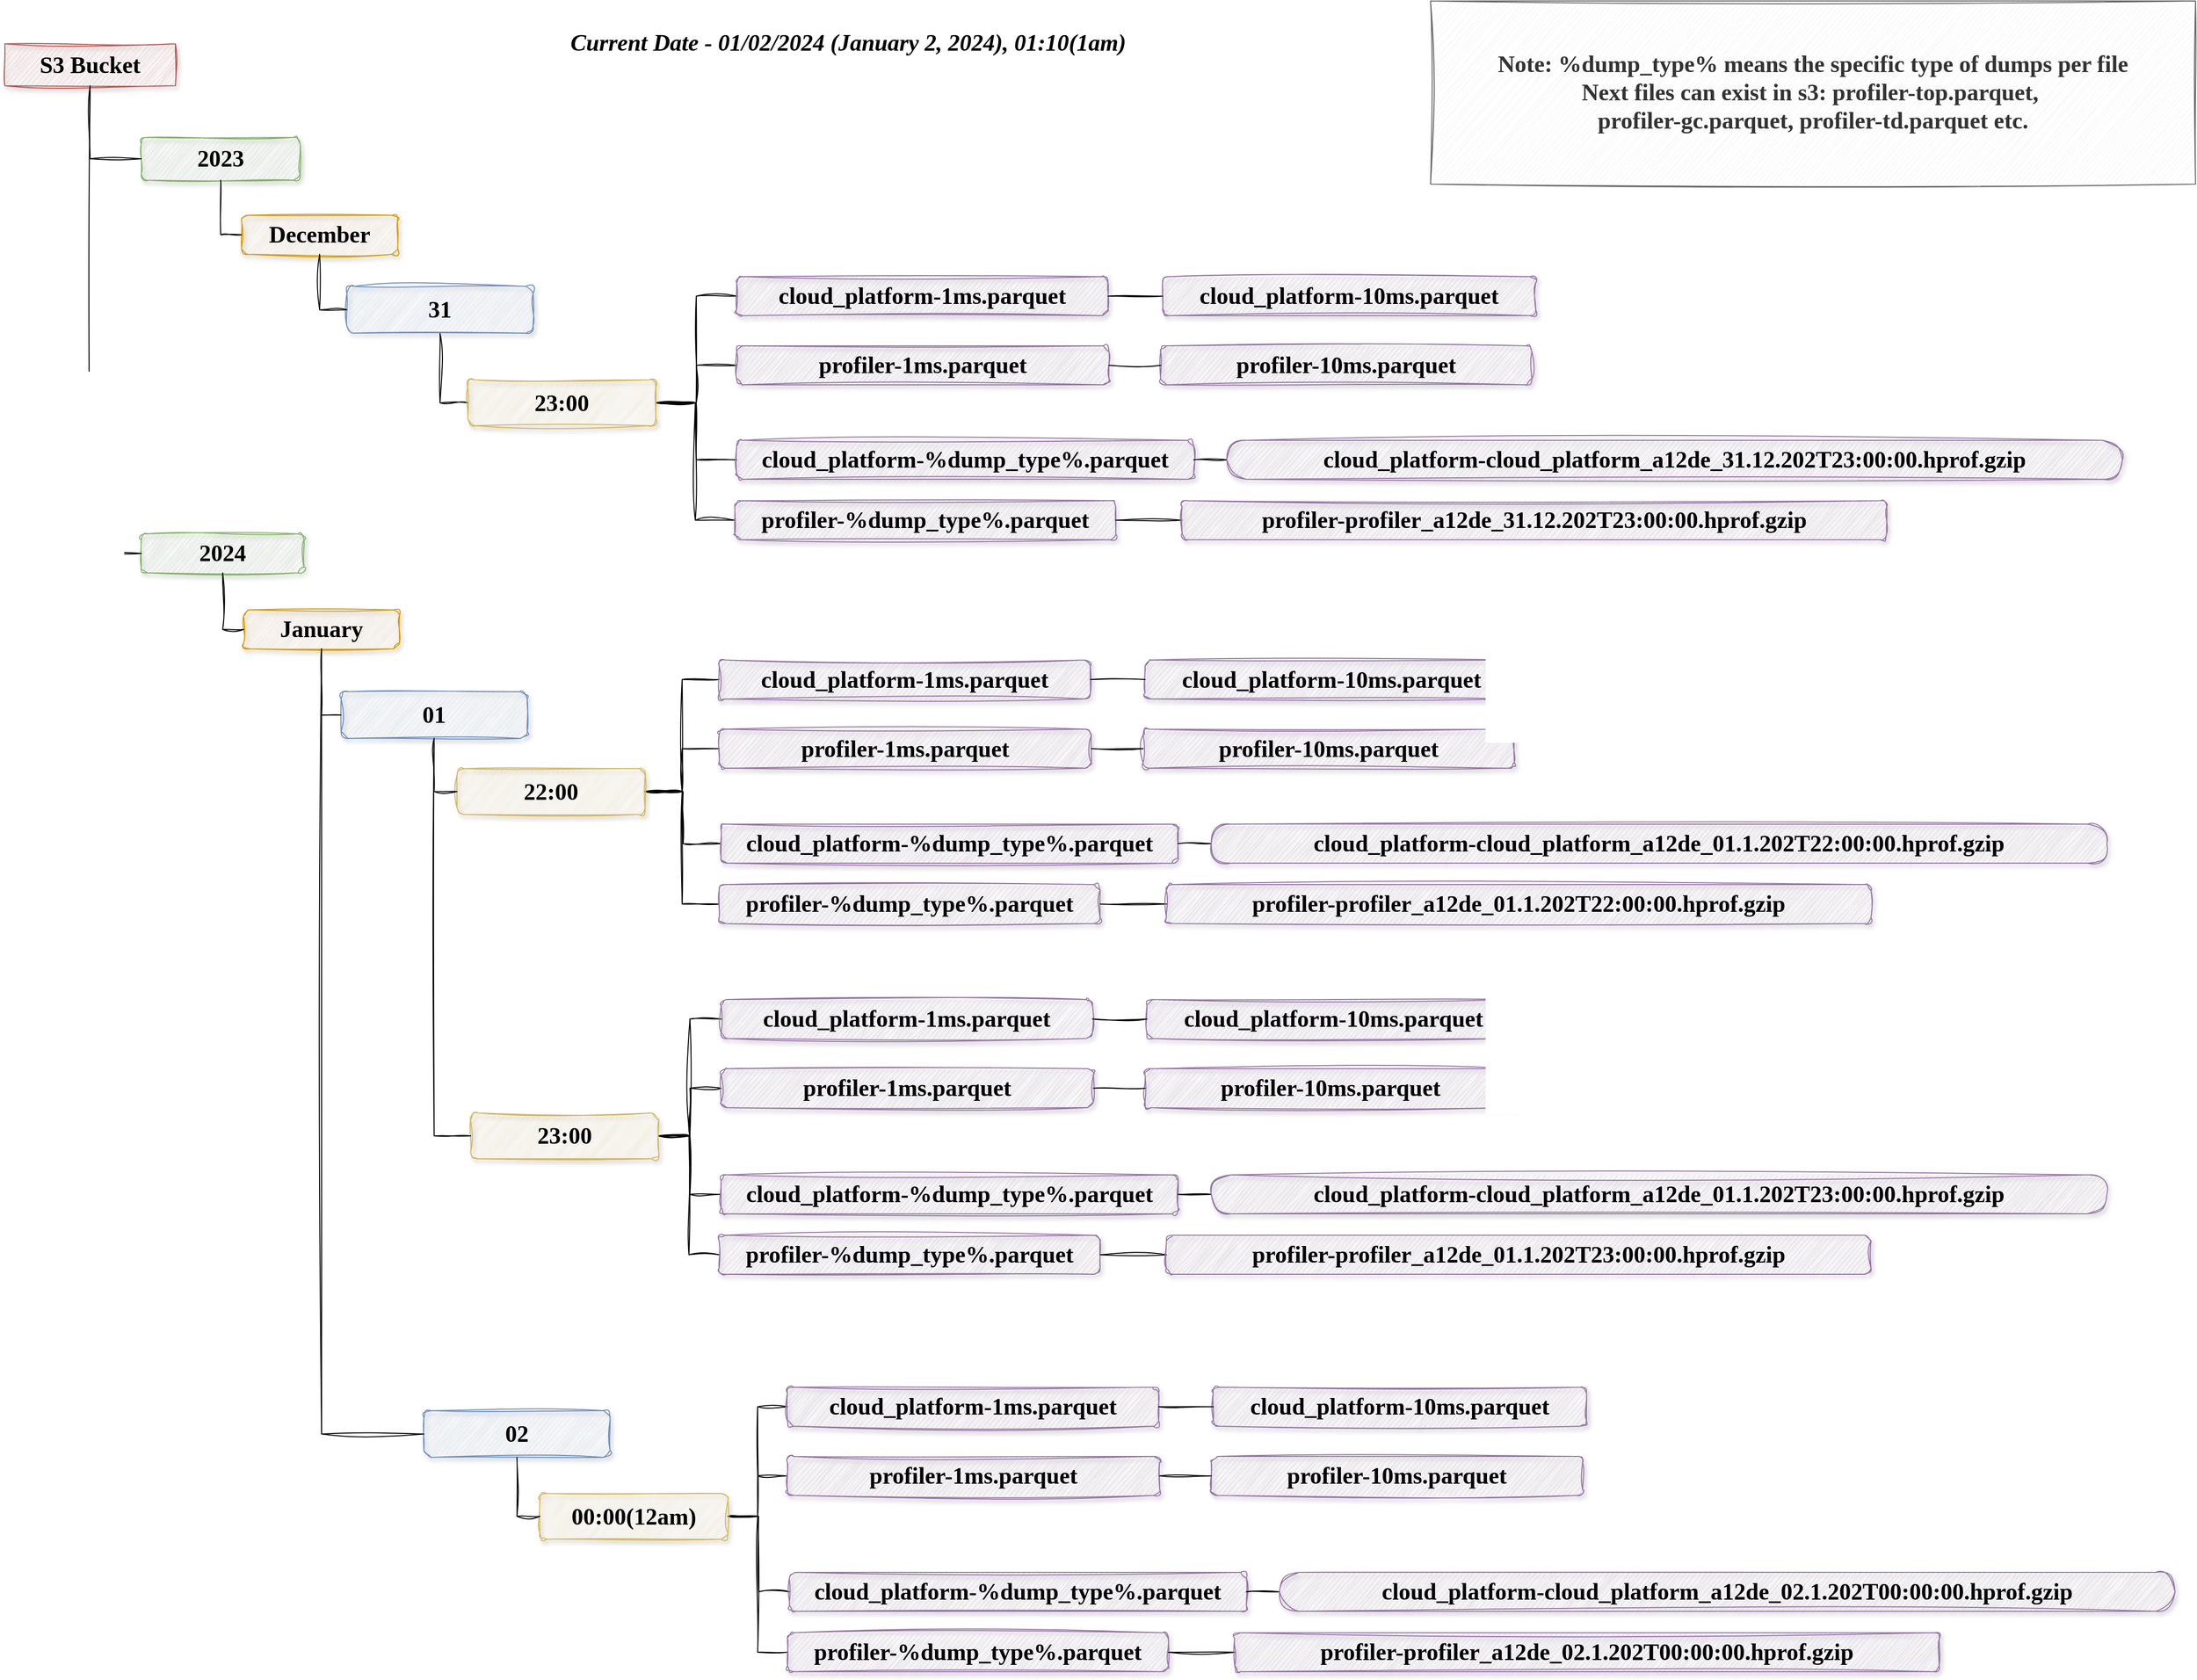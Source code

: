 <mxfile version="21.6.1" type="device" pages="3">
  <diagram name="dirSctruct" id="uGciPPAkYAGDUPSxsBhY">
    <mxGraphModel dx="5140" dy="4145" grid="0" gridSize="10" guides="1" tooltips="1" connect="1" arrows="1" fold="1" page="0" pageScale="1" pageWidth="1100" pageHeight="1700" background="#ffffff" math="0" shadow="0">
      <root>
        <mxCell id="0" />
        <mxCell id="1" parent="0" />
        <mxCell id="W5e-dciI66mquPROEkOW-112" value="&lt;font face=&quot;Comic Sans MS&quot; style=&quot;font-size: 24px;&quot;&gt;&lt;b style=&quot;&quot;&gt;S3 Bucket&lt;/b&gt;&lt;/font&gt;" style="whiteSpace=wrap;html=1;rounded=0;shadow=1;strokeWidth=1;fontSize=16;align=center;fillColor=#f8cecc;strokeColor=#b85450;sketch=1;curveFitting=1;jiggle=2;" parent="1" vertex="1">
          <mxGeometry x="12" y="-1062" width="175" height="43" as="geometry" />
        </mxCell>
        <mxCell id="W5e-dciI66mquPROEkOW-113" value="&lt;font face=&quot;Comic Sans MS&quot; style=&quot;font-size: 24px;&quot;&gt;&lt;b style=&quot;&quot;&gt;2023&lt;/b&gt;&lt;/font&gt;" style="whiteSpace=wrap;html=1;rounded=1;shadow=1;strokeWidth=1;fontSize=16;align=center;fillColor=#d5e8d4;strokeColor=#82b366;sketch=1;curveFitting=1;jiggle=2;" parent="1" vertex="1">
          <mxGeometry x="152" y="-966" width="163" height="44" as="geometry" />
        </mxCell>
        <mxCell id="W5e-dciI66mquPROEkOW-114" style="edgeStyle=orthogonalEdgeStyle;rounded=0;orthogonalLoop=1;jettySize=auto;html=1;exitX=0.5;exitY=1;exitDx=0;exitDy=0;entryX=0;entryY=0.5;entryDx=0;entryDy=0;sketch=1;curveFitting=1;jiggle=2;endArrow=none;endFill=0;" parent="1" source="W5e-dciI66mquPROEkOW-112" target="W5e-dciI66mquPROEkOW-113" edge="1">
          <mxGeometry relative="1" as="geometry" />
        </mxCell>
        <mxCell id="W5e-dciI66mquPROEkOW-115" value="&lt;font face=&quot;Comic Sans MS&quot; style=&quot;font-size: 24px;&quot;&gt;&lt;b style=&quot;&quot;&gt;December&lt;/b&gt;&lt;/font&gt;" style="whiteSpace=wrap;html=1;rounded=1;shadow=1;strokeWidth=1;fontSize=16;align=center;fillColor=#ffe6cc;strokeColor=#d79b00;sketch=1;curveFitting=1;jiggle=2;" parent="1" vertex="1">
          <mxGeometry x="255" y="-886" width="160" height="40" as="geometry" />
        </mxCell>
        <mxCell id="W5e-dciI66mquPROEkOW-116" style="edgeStyle=orthogonalEdgeStyle;rounded=0;orthogonalLoop=1;jettySize=auto;html=1;exitX=0.5;exitY=1;exitDx=0;exitDy=0;entryX=0;entryY=0.5;entryDx=0;entryDy=0;sketch=1;curveFitting=1;jiggle=2;endArrow=none;endFill=0;" parent="1" source="W5e-dciI66mquPROEkOW-113" target="W5e-dciI66mquPROEkOW-115" edge="1">
          <mxGeometry relative="1" as="geometry" />
        </mxCell>
        <mxCell id="W5e-dciI66mquPROEkOW-117" value="&lt;font face=&quot;Comic Sans MS&quot; style=&quot;font-size: 24px;&quot;&gt;&lt;b style=&quot;&quot;&gt;2024&lt;/b&gt;&lt;/font&gt;" style="whiteSpace=wrap;html=1;rounded=1;shadow=1;strokeWidth=1;fontSize=16;align=center;fillColor=#d5e8d4;strokeColor=#82b366;sketch=1;curveFitting=1;jiggle=2;" parent="1" vertex="1">
          <mxGeometry x="152" y="-559" width="167" height="40" as="geometry" />
        </mxCell>
        <mxCell id="W5e-dciI66mquPROEkOW-118" style="edgeStyle=orthogonalEdgeStyle;rounded=0;orthogonalLoop=1;jettySize=auto;html=1;exitX=0.5;exitY=1;exitDx=0;exitDy=0;entryX=0;entryY=0.5;entryDx=0;entryDy=0;sketch=1;curveFitting=1;jiggle=2;endArrow=none;endFill=0;" parent="1" source="W5e-dciI66mquPROEkOW-112" target="W5e-dciI66mquPROEkOW-117" edge="1">
          <mxGeometry relative="1" as="geometry" />
        </mxCell>
        <mxCell id="W5e-dciI66mquPROEkOW-119" value="&lt;b style=&quot;border-color: var(--border-color); font-size: 24px;&quot;&gt;&lt;font face=&quot;Comic Sans MS&quot;&gt;January&lt;/font&gt;&lt;br&gt;&lt;/b&gt;" style="whiteSpace=wrap;html=1;rounded=1;shadow=1;strokeWidth=1;fontSize=16;align=center;fillColor=#ffe6cc;strokeColor=#d79b00;sketch=1;curveFitting=1;jiggle=2;" parent="1" vertex="1">
          <mxGeometry x="257" y="-481" width="160" height="40" as="geometry" />
        </mxCell>
        <mxCell id="W5e-dciI66mquPROEkOW-120" style="edgeStyle=orthogonalEdgeStyle;rounded=0;orthogonalLoop=1;jettySize=auto;html=1;exitX=0.5;exitY=1;exitDx=0;exitDy=0;entryX=0;entryY=0.5;entryDx=0;entryDy=0;endArrow=none;endFill=0;sketch=1;curveFitting=1;jiggle=2;" parent="1" source="W5e-dciI66mquPROEkOW-117" target="W5e-dciI66mquPROEkOW-119" edge="1">
          <mxGeometry relative="1" as="geometry" />
        </mxCell>
        <mxCell id="zVp1RBGZEYtHEWtiLjjm-3" style="edgeStyle=orthogonalEdgeStyle;rounded=0;orthogonalLoop=1;jettySize=auto;html=1;exitX=0.5;exitY=1;exitDx=0;exitDy=0;entryX=0;entryY=0.5;entryDx=0;entryDy=0;endArrow=none;endFill=0;sketch=1;curveFitting=1;jiggle=2;" parent="1" source="W5e-dciI66mquPROEkOW-124" target="zVp1RBGZEYtHEWtiLjjm-1" edge="1">
          <mxGeometry relative="1" as="geometry" />
        </mxCell>
        <mxCell id="W5e-dciI66mquPROEkOW-124" value="&lt;font face=&quot;Comic Sans MS&quot;&gt;&lt;span style=&quot;font-size: 24px;&quot;&gt;&lt;b&gt;31&lt;/b&gt;&lt;/span&gt;&lt;/font&gt;" style="whiteSpace=wrap;html=1;rounded=1;shadow=1;strokeWidth=1;fontSize=16;align=center;fillColor=#dae8fc;strokeColor=#6c8ebf;sketch=1;curveFitting=1;jiggle=2;" parent="1" vertex="1">
          <mxGeometry x="363" y="-813" width="191" height="48" as="geometry" />
        </mxCell>
        <mxCell id="W5e-dciI66mquPROEkOW-125" style="edgeStyle=orthogonalEdgeStyle;rounded=0;orthogonalLoop=1;jettySize=auto;html=1;exitX=0.5;exitY=1;exitDx=0;exitDy=0;entryX=0;entryY=0.5;entryDx=0;entryDy=0;sketch=1;curveFitting=1;jiggle=2;endArrow=none;endFill=0;" parent="1" source="W5e-dciI66mquPROEkOW-115" target="W5e-dciI66mquPROEkOW-124" edge="1">
          <mxGeometry relative="1" as="geometry" />
        </mxCell>
        <mxCell id="W5e-dciI66mquPROEkOW-126" value="&lt;font face=&quot;Comic Sans MS&quot;&gt;&lt;span style=&quot;font-size: 24px;&quot;&gt;&lt;b&gt;01&lt;/b&gt;&lt;/span&gt;&lt;/font&gt;" style="whiteSpace=wrap;html=1;rounded=1;shadow=1;strokeWidth=1;fontSize=16;align=center;fillColor=#dae8fc;strokeColor=#6c8ebf;sketch=1;curveFitting=1;jiggle=2;" parent="1" vertex="1">
          <mxGeometry x="357" y="-397" width="191" height="48" as="geometry" />
        </mxCell>
        <mxCell id="W5e-dciI66mquPROEkOW-127" style="edgeStyle=orthogonalEdgeStyle;rounded=0;orthogonalLoop=1;jettySize=auto;html=1;exitX=0.5;exitY=1;exitDx=0;exitDy=0;entryX=0;entryY=0.5;entryDx=0;entryDy=0;sketch=1;curveFitting=1;jiggle=2;endArrow=none;endFill=0;" parent="1" source="W5e-dciI66mquPROEkOW-119" target="W5e-dciI66mquPROEkOW-126" edge="1">
          <mxGeometry relative="1" as="geometry" />
        </mxCell>
        <mxCell id="W5e-dciI66mquPROEkOW-128" value="&lt;font face=&quot;Comic Sans MS&quot;&gt;&lt;span style=&quot;font-size: 24px;&quot;&gt;&lt;b&gt;02&lt;/b&gt;&lt;/span&gt;&lt;/font&gt;" style="whiteSpace=wrap;html=1;rounded=1;shadow=1;strokeWidth=1;fontSize=16;align=center;fillColor=#dae8fc;strokeColor=#6c8ebf;sketch=1;curveFitting=1;jiggle=2;" parent="1" vertex="1">
          <mxGeometry x="442" y="341" width="191" height="48" as="geometry" />
        </mxCell>
        <mxCell id="W5e-dciI66mquPROEkOW-129" style="edgeStyle=orthogonalEdgeStyle;rounded=0;orthogonalLoop=1;jettySize=auto;html=1;exitX=0.5;exitY=1;exitDx=0;exitDy=0;entryX=0;entryY=0.5;entryDx=0;entryDy=0;sketch=1;curveFitting=1;jiggle=2;endArrow=none;endFill=0;" parent="1" source="W5e-dciI66mquPROEkOW-119" target="W5e-dciI66mquPROEkOW-128" edge="1">
          <mxGeometry relative="1" as="geometry" />
        </mxCell>
        <mxCell id="W5e-dciI66mquPROEkOW-130" value="&lt;font style=&quot;font-size: 24px;&quot; face=&quot;Comic Sans MS&quot;&gt;Current Date - 01/02/2024 (&lt;/font&gt;&lt;font style=&quot;font-size: 24px;&quot; face=&quot;Comic Sans MS&quot;&gt;January 2, 2024&lt;/font&gt;&lt;font style=&quot;font-size: 24px;&quot; face=&quot;Comic Sans MS&quot;&gt;), 01:10(1am)&lt;/font&gt;" style="text;html=1;align=center;verticalAlign=middle;resizable=0;points=[];autosize=1;strokeColor=none;fillColor=none;fontStyle=3" parent="1" vertex="1">
          <mxGeometry x="513" y="-1084" width="728" height="41" as="geometry" />
        </mxCell>
        <mxCell id="sArymoKSEMnpAPA2vCyH-126" style="edgeStyle=orthogonalEdgeStyle;rounded=0;orthogonalLoop=1;jettySize=auto;html=1;exitX=1;exitY=0.5;exitDx=0;exitDy=0;entryX=0;entryY=0.5;entryDx=0;entryDy=0;endArrow=none;endFill=0;sketch=1;curveFitting=1;jiggle=2;" parent="1" source="W5e-dciI66mquPROEkOW-131" target="sArymoKSEMnpAPA2vCyH-90" edge="1">
          <mxGeometry relative="1" as="geometry" />
        </mxCell>
        <mxCell id="sArymoKSEMnpAPA2vCyH-127" style="edgeStyle=orthogonalEdgeStyle;rounded=0;orthogonalLoop=1;jettySize=auto;html=1;exitX=1;exitY=0.5;exitDx=0;exitDy=0;entryX=0;entryY=0.5;entryDx=0;entryDy=0;endArrow=none;endFill=0;sketch=1;curveFitting=1;jiggle=2;" parent="1" source="W5e-dciI66mquPROEkOW-131" target="sArymoKSEMnpAPA2vCyH-93" edge="1">
          <mxGeometry relative="1" as="geometry" />
        </mxCell>
        <mxCell id="sArymoKSEMnpAPA2vCyH-128" style="edgeStyle=orthogonalEdgeStyle;rounded=0;orthogonalLoop=1;jettySize=auto;html=1;exitX=1;exitY=0.5;exitDx=0;exitDy=0;entryX=0;entryY=0.5;entryDx=0;entryDy=0;endArrow=none;endFill=0;sketch=1;curveFitting=1;jiggle=2;" parent="1" source="W5e-dciI66mquPROEkOW-131" target="5AsRlxXlNVHw1W8jEwHJ-2" edge="1">
          <mxGeometry relative="1" as="geometry">
            <mxPoint x="745" y="-241.5" as="targetPoint" />
          </mxGeometry>
        </mxCell>
        <mxCell id="sArymoKSEMnpAPA2vCyH-129" style="edgeStyle=orthogonalEdgeStyle;rounded=0;orthogonalLoop=1;jettySize=auto;html=1;exitX=1;exitY=0.5;exitDx=0;exitDy=0;entryX=0;entryY=0.5;entryDx=0;entryDy=0;endArrow=none;endFill=0;sketch=1;curveFitting=1;jiggle=2;" parent="1" source="W5e-dciI66mquPROEkOW-131" target="5AsRlxXlNVHw1W8jEwHJ-4" edge="1">
          <mxGeometry relative="1" as="geometry">
            <mxPoint x="743" y="-179.5" as="targetPoint" />
          </mxGeometry>
        </mxCell>
        <mxCell id="W5e-dciI66mquPROEkOW-131" value="&lt;span style=&quot;font-size: 24px;&quot;&gt;&lt;b style=&quot;&quot;&gt;&lt;font face=&quot;Comic Sans MS&quot;&gt;22:00&lt;/font&gt;&lt;/b&gt;&lt;/span&gt;" style="whiteSpace=wrap;html=1;rounded=1;shadow=1;strokeWidth=1;fontSize=16;align=center;sketch=1;curveFitting=1;jiggle=2;fillColor=#fff2cc;strokeColor=#d6b656;" parent="1" vertex="1">
          <mxGeometry x="476" y="-318" width="193" height="47" as="geometry" />
        </mxCell>
        <mxCell id="W5e-dciI66mquPROEkOW-132" style="edgeStyle=orthogonalEdgeStyle;rounded=0;orthogonalLoop=1;jettySize=auto;html=1;exitX=0.5;exitY=1;exitDx=0;exitDy=0;entryX=0;entryY=0.5;entryDx=0;entryDy=0;sketch=1;curveFitting=1;jiggle=2;endArrow=none;endFill=0;" parent="1" source="W5e-dciI66mquPROEkOW-126" target="W5e-dciI66mquPROEkOW-131" edge="1">
          <mxGeometry relative="1" as="geometry" />
        </mxCell>
        <mxCell id="sArymoKSEMnpAPA2vCyH-130" style="edgeStyle=orthogonalEdgeStyle;rounded=0;orthogonalLoop=1;jettySize=auto;html=1;exitX=1;exitY=0.5;exitDx=0;exitDy=0;entryX=0;entryY=0.5;entryDx=0;entryDy=0;endArrow=none;endFill=0;sketch=1;curveFitting=1;jiggle=2;" parent="1" source="W5e-dciI66mquPROEkOW-133" target="sArymoKSEMnpAPA2vCyH-106" edge="1">
          <mxGeometry relative="1" as="geometry" />
        </mxCell>
        <mxCell id="sArymoKSEMnpAPA2vCyH-131" style="edgeStyle=orthogonalEdgeStyle;rounded=0;orthogonalLoop=1;jettySize=auto;html=1;exitX=1;exitY=0.5;exitDx=0;exitDy=0;entryX=0;entryY=0.5;entryDx=0;entryDy=0;endArrow=none;endFill=0;sketch=1;curveFitting=1;jiggle=2;" parent="1" source="W5e-dciI66mquPROEkOW-133" target="sArymoKSEMnpAPA2vCyH-109" edge="1">
          <mxGeometry relative="1" as="geometry" />
        </mxCell>
        <mxCell id="sArymoKSEMnpAPA2vCyH-132" style="edgeStyle=orthogonalEdgeStyle;rounded=0;orthogonalLoop=1;jettySize=auto;html=1;exitX=1;exitY=0.5;exitDx=0;exitDy=0;entryX=0;entryY=0.5;entryDx=0;entryDy=0;endArrow=none;endFill=0;sketch=1;curveFitting=1;jiggle=2;" parent="1" source="W5e-dciI66mquPROEkOW-133" target="5AsRlxXlNVHw1W8jEwHJ-8" edge="1">
          <mxGeometry relative="1" as="geometry">
            <mxPoint x="747" y="107" as="targetPoint" />
          </mxGeometry>
        </mxCell>
        <mxCell id="sArymoKSEMnpAPA2vCyH-133" style="edgeStyle=orthogonalEdgeStyle;rounded=0;orthogonalLoop=1;jettySize=auto;html=1;exitX=1;exitY=0.5;exitDx=0;exitDy=0;entryX=0;entryY=0.5;entryDx=0;entryDy=0;endArrow=none;endFill=0;sketch=1;curveFitting=1;jiggle=2;" parent="1" source="W5e-dciI66mquPROEkOW-133" target="5AsRlxXlNVHw1W8jEwHJ-10" edge="1">
          <mxGeometry relative="1" as="geometry">
            <mxPoint x="745" y="169" as="targetPoint" />
          </mxGeometry>
        </mxCell>
        <mxCell id="W5e-dciI66mquPROEkOW-133" value="&lt;span style=&quot;font-size: 24px;&quot;&gt;&lt;b style=&quot;&quot;&gt;&lt;font face=&quot;Comic Sans MS&quot;&gt;23:00&lt;/font&gt;&lt;/b&gt;&lt;/span&gt;" style="whiteSpace=wrap;html=1;rounded=1;shadow=1;strokeWidth=1;fontSize=16;align=center;sketch=1;curveFitting=1;jiggle=2;fillColor=#fff2cc;strokeColor=#d6b656;" parent="1" vertex="1">
          <mxGeometry x="490" y="35.5" width="193" height="47" as="geometry" />
        </mxCell>
        <mxCell id="W5e-dciI66mquPROEkOW-134" style="edgeStyle=orthogonalEdgeStyle;rounded=0;orthogonalLoop=1;jettySize=auto;html=1;exitX=0.5;exitY=1;exitDx=0;exitDy=0;entryX=0;entryY=0.5;entryDx=0;entryDy=0;sketch=1;curveFitting=1;jiggle=2;endArrow=none;endFill=0;" parent="1" source="W5e-dciI66mquPROEkOW-126" target="W5e-dciI66mquPROEkOW-133" edge="1">
          <mxGeometry relative="1" as="geometry" />
        </mxCell>
        <mxCell id="sArymoKSEMnpAPA2vCyH-62" style="edgeStyle=orthogonalEdgeStyle;rounded=0;orthogonalLoop=1;jettySize=auto;html=1;exitX=1;exitY=0.5;exitDx=0;exitDy=0;entryX=0;entryY=0.5;entryDx=0;entryDy=0;endArrow=none;endFill=0;sketch=1;curveFitting=1;jiggle=2;" parent="1" source="W5e-dciI66mquPROEkOW-168" target="sArymoKSEMnpAPA2vCyH-46" edge="1">
          <mxGeometry relative="1" as="geometry" />
        </mxCell>
        <mxCell id="sArymoKSEMnpAPA2vCyH-63" style="edgeStyle=orthogonalEdgeStyle;rounded=0;orthogonalLoop=1;jettySize=auto;html=1;exitX=1;exitY=0.5;exitDx=0;exitDy=0;endArrow=none;endFill=0;sketch=1;curveFitting=1;jiggle=2;" parent="1" source="W5e-dciI66mquPROEkOW-168" target="sArymoKSEMnpAPA2vCyH-49" edge="1">
          <mxGeometry relative="1" as="geometry" />
        </mxCell>
        <mxCell id="sArymoKSEMnpAPA2vCyH-64" style="edgeStyle=orthogonalEdgeStyle;rounded=0;orthogonalLoop=1;jettySize=auto;html=1;exitX=1;exitY=0.5;exitDx=0;exitDy=0;entryX=0;entryY=0.5;entryDx=0;entryDy=0;endArrow=none;endFill=0;sketch=1;curveFitting=1;jiggle=2;" parent="1" source="W5e-dciI66mquPROEkOW-168" target="5AsRlxXlNVHw1W8jEwHJ-14" edge="1">
          <mxGeometry relative="1" as="geometry">
            <mxPoint x="815" y="505" as="targetPoint" />
          </mxGeometry>
        </mxCell>
        <mxCell id="sArymoKSEMnpAPA2vCyH-65" style="edgeStyle=orthogonalEdgeStyle;rounded=0;orthogonalLoop=1;jettySize=auto;html=1;exitX=1;exitY=0.5;exitDx=0;exitDy=0;entryX=0;entryY=0.5;entryDx=0;entryDy=0;endArrow=none;endFill=0;sketch=1;curveFitting=1;jiggle=2;" parent="1" source="W5e-dciI66mquPROEkOW-168" target="5AsRlxXlNVHw1W8jEwHJ-16" edge="1">
          <mxGeometry relative="1" as="geometry">
            <mxPoint x="813" y="567" as="targetPoint" />
          </mxGeometry>
        </mxCell>
        <mxCell id="W5e-dciI66mquPROEkOW-168" value="&lt;span style=&quot;font-size: 24px;&quot;&gt;&lt;b style=&quot;&quot;&gt;&lt;font face=&quot;Comic Sans MS&quot;&gt;00:00(12am)&lt;/font&gt;&lt;/b&gt;&lt;/span&gt;" style="whiteSpace=wrap;html=1;rounded=1;shadow=1;strokeWidth=1;fontSize=16;align=center;sketch=1;curveFitting=1;jiggle=2;fillColor=#fff2cc;strokeColor=#d6b656;" parent="1" vertex="1">
          <mxGeometry x="561" y="426" width="193" height="47" as="geometry" />
        </mxCell>
        <mxCell id="W5e-dciI66mquPROEkOW-169" style="edgeStyle=orthogonalEdgeStyle;rounded=0;orthogonalLoop=1;jettySize=auto;html=1;exitX=0.5;exitY=1;exitDx=0;exitDy=0;entryX=0;entryY=0.5;entryDx=0;entryDy=0;sketch=1;curveFitting=1;jiggle=2;endArrow=none;endFill=0;" parent="1" source="W5e-dciI66mquPROEkOW-128" target="W5e-dciI66mquPROEkOW-168" edge="1">
          <mxGeometry relative="1" as="geometry" />
        </mxCell>
        <mxCell id="sArymoKSEMnpAPA2vCyH-122" style="edgeStyle=orthogonalEdgeStyle;rounded=0;orthogonalLoop=1;jettySize=auto;html=1;exitX=1;exitY=0.5;exitDx=0;exitDy=0;entryX=0;entryY=0.5;entryDx=0;entryDy=0;endArrow=none;endFill=0;sketch=1;curveFitting=1;jiggle=2;" parent="1" source="zVp1RBGZEYtHEWtiLjjm-1" target="sArymoKSEMnpAPA2vCyH-74" edge="1">
          <mxGeometry relative="1" as="geometry" />
        </mxCell>
        <mxCell id="sArymoKSEMnpAPA2vCyH-123" style="edgeStyle=orthogonalEdgeStyle;rounded=0;orthogonalLoop=1;jettySize=auto;html=1;exitX=1;exitY=0.5;exitDx=0;exitDy=0;entryX=0;entryY=0.5;entryDx=0;entryDy=0;endArrow=none;endFill=0;sketch=1;curveFitting=1;jiggle=2;" parent="1" source="zVp1RBGZEYtHEWtiLjjm-1" target="sArymoKSEMnpAPA2vCyH-77" edge="1">
          <mxGeometry relative="1" as="geometry" />
        </mxCell>
        <mxCell id="sArymoKSEMnpAPA2vCyH-124" style="edgeStyle=orthogonalEdgeStyle;rounded=0;orthogonalLoop=1;jettySize=auto;html=1;exitX=1;exitY=0.5;exitDx=0;exitDy=0;entryX=0;entryY=0.5;entryDx=0;entryDy=0;endArrow=none;endFill=0;sketch=1;curveFitting=1;jiggle=2;" parent="1" source="zVp1RBGZEYtHEWtiLjjm-1" target="sArymoKSEMnpAPA2vCyH-81" edge="1">
          <mxGeometry relative="1" as="geometry" />
        </mxCell>
        <mxCell id="sArymoKSEMnpAPA2vCyH-125" style="edgeStyle=orthogonalEdgeStyle;rounded=0;orthogonalLoop=1;jettySize=auto;html=1;exitX=1;exitY=0.5;exitDx=0;exitDy=0;entryX=0;entryY=0.5;entryDx=0;entryDy=0;endArrow=none;endFill=0;sketch=1;curveFitting=1;jiggle=2;" parent="1" source="zVp1RBGZEYtHEWtiLjjm-1" target="sArymoKSEMnpAPA2vCyH-85" edge="1">
          <mxGeometry relative="1" as="geometry" />
        </mxCell>
        <mxCell id="zVp1RBGZEYtHEWtiLjjm-1" value="&lt;span style=&quot;font-size: 24px;&quot;&gt;&lt;b style=&quot;&quot;&gt;&lt;font face=&quot;Comic Sans MS&quot;&gt;23:00&lt;/font&gt;&lt;/b&gt;&lt;/span&gt;" style="whiteSpace=wrap;html=1;rounded=1;shadow=1;strokeWidth=1;fontSize=16;align=center;sketch=1;curveFitting=1;jiggle=2;fillColor=#fff2cc;strokeColor=#d6b656;" parent="1" vertex="1">
          <mxGeometry x="487" y="-717" width="193" height="47" as="geometry" />
        </mxCell>
        <mxCell id="sArymoKSEMnpAPA2vCyH-46" value="&lt;font size=&quot;1&quot; face=&quot;Comic Sans MS&quot;&gt;&lt;b style=&quot;font-size: 24px;&quot;&gt;cloud_platform-1ms.parquet&lt;/b&gt;&lt;/font&gt;" style="whiteSpace=wrap;html=1;rounded=1;shadow=1;strokeWidth=1;fontSize=16;align=center;fillColor=#e1d5e7;strokeColor=#9673a6;sketch=1;curveFitting=1;jiggle=2;" parent="1" vertex="1">
          <mxGeometry x="815" y="317" width="381" height="40" as="geometry" />
        </mxCell>
        <mxCell id="sArymoKSEMnpAPA2vCyH-47" value="&lt;font size=&quot;1&quot; face=&quot;Comic Sans MS&quot;&gt;&lt;b style=&quot;font-size: 24px;&quot;&gt;cloud_platform-10ms.parquet&lt;/b&gt;&lt;/font&gt;" style="whiteSpace=wrap;html=1;rounded=1;shadow=1;strokeWidth=1;fontSize=16;align=center;fillColor=#e1d5e7;strokeColor=#9673a6;sketch=1;curveFitting=1;jiggle=2;" parent="1" vertex="1">
          <mxGeometry x="1252" y="317" width="383" height="40" as="geometry" />
        </mxCell>
        <mxCell id="sArymoKSEMnpAPA2vCyH-48" style="edgeStyle=orthogonalEdgeStyle;rounded=0;orthogonalLoop=1;jettySize=auto;html=1;exitX=1;exitY=0.5;exitDx=0;exitDy=0;entryX=0;entryY=0.5;entryDx=0;entryDy=0;endArrow=none;endFill=0;sketch=1;curveFitting=1;jiggle=2;" parent="1" source="sArymoKSEMnpAPA2vCyH-46" target="sArymoKSEMnpAPA2vCyH-47" edge="1">
          <mxGeometry relative="1" as="geometry" />
        </mxCell>
        <mxCell id="sArymoKSEMnpAPA2vCyH-49" value="&lt;div&gt;&lt;font size=&quot;1&quot; face=&quot;Comic Sans MS&quot;&gt;&lt;b style=&quot;font-size: 24px;&quot;&gt;profiler-1ms.parquet&lt;/b&gt;&lt;/font&gt;&lt;/div&gt;" style="whiteSpace=wrap;html=1;rounded=1;shadow=1;strokeWidth=1;fontSize=16;align=center;fillColor=#e1d5e7;strokeColor=#9673a6;sketch=1;curveFitting=1;jiggle=2;" parent="1" vertex="1">
          <mxGeometry x="815" y="388" width="382" height="40" as="geometry" />
        </mxCell>
        <mxCell id="sArymoKSEMnpAPA2vCyH-50" value="&lt;font size=&quot;1&quot; face=&quot;Comic Sans MS&quot;&gt;&lt;b style=&quot;font-size: 24px;&quot;&gt;profiler-10ms.parquet&lt;/b&gt;&lt;/font&gt;" style="whiteSpace=wrap;html=1;rounded=1;shadow=1;strokeWidth=1;fontSize=16;align=center;fillColor=#e1d5e7;strokeColor=#9673a6;sketch=1;curveFitting=1;jiggle=2;" parent="1" vertex="1">
          <mxGeometry x="1250" y="388" width="381" height="40" as="geometry" />
        </mxCell>
        <mxCell id="sArymoKSEMnpAPA2vCyH-51" style="edgeStyle=orthogonalEdgeStyle;rounded=0;orthogonalLoop=1;jettySize=auto;html=1;exitX=1;exitY=0.5;exitDx=0;exitDy=0;entryX=0;entryY=0.5;entryDx=0;entryDy=0;endArrow=none;endFill=0;sketch=1;curveFitting=1;jiggle=2;" parent="1" source="sArymoKSEMnpAPA2vCyH-49" target="sArymoKSEMnpAPA2vCyH-50" edge="1">
          <mxGeometry relative="1" as="geometry" />
        </mxCell>
        <mxCell id="sArymoKSEMnpAPA2vCyH-74" value="&lt;font size=&quot;1&quot; face=&quot;Comic Sans MS&quot;&gt;&lt;b style=&quot;font-size: 24px;&quot;&gt;cloud_platform-1ms.parquet&lt;/b&gt;&lt;/font&gt;" style="whiteSpace=wrap;html=1;rounded=1;shadow=1;strokeWidth=1;fontSize=16;align=center;fillColor=#e1d5e7;strokeColor=#9673a6;sketch=1;curveFitting=1;jiggle=2;" parent="1" vertex="1">
          <mxGeometry x="763" y="-823" width="381" height="40" as="geometry" />
        </mxCell>
        <mxCell id="sArymoKSEMnpAPA2vCyH-75" value="&lt;font size=&quot;1&quot; face=&quot;Comic Sans MS&quot;&gt;&lt;b style=&quot;font-size: 24px;&quot;&gt;cloud_platform-10ms.parquet&lt;/b&gt;&lt;/font&gt;" style="whiteSpace=wrap;html=1;rounded=1;shadow=1;strokeWidth=1;fontSize=16;align=center;fillColor=#e1d5e7;strokeColor=#9673a6;sketch=1;curveFitting=1;jiggle=2;" parent="1" vertex="1">
          <mxGeometry x="1200" y="-823" width="383" height="40" as="geometry" />
        </mxCell>
        <mxCell id="sArymoKSEMnpAPA2vCyH-76" style="edgeStyle=orthogonalEdgeStyle;rounded=0;orthogonalLoop=1;jettySize=auto;html=1;exitX=1;exitY=0.5;exitDx=0;exitDy=0;entryX=0;entryY=0.5;entryDx=0;entryDy=0;endArrow=none;endFill=0;sketch=1;curveFitting=1;jiggle=2;" parent="1" source="sArymoKSEMnpAPA2vCyH-74" target="sArymoKSEMnpAPA2vCyH-75" edge="1">
          <mxGeometry relative="1" as="geometry" />
        </mxCell>
        <mxCell id="sArymoKSEMnpAPA2vCyH-77" value="&lt;div&gt;&lt;font size=&quot;1&quot; face=&quot;Comic Sans MS&quot;&gt;&lt;b style=&quot;font-size: 24px;&quot;&gt;profiler-1ms.parquet&lt;/b&gt;&lt;/font&gt;&lt;/div&gt;" style="whiteSpace=wrap;html=1;rounded=1;shadow=1;strokeWidth=1;fontSize=16;align=center;fillColor=#e1d5e7;strokeColor=#9673a6;sketch=1;curveFitting=1;jiggle=2;" parent="1" vertex="1">
          <mxGeometry x="763" y="-752" width="382" height="40" as="geometry" />
        </mxCell>
        <mxCell id="sArymoKSEMnpAPA2vCyH-78" value="&lt;font size=&quot;1&quot; face=&quot;Comic Sans MS&quot;&gt;&lt;b style=&quot;font-size: 24px;&quot;&gt;profiler-10ms.parquet&lt;/b&gt;&lt;/font&gt;" style="whiteSpace=wrap;html=1;rounded=1;shadow=1;strokeWidth=1;fontSize=16;align=center;fillColor=#e1d5e7;strokeColor=#9673a6;sketch=1;curveFitting=1;jiggle=2;" parent="1" vertex="1">
          <mxGeometry x="1198" y="-752" width="381" height="40" as="geometry" />
        </mxCell>
        <mxCell id="sArymoKSEMnpAPA2vCyH-79" style="edgeStyle=orthogonalEdgeStyle;rounded=0;orthogonalLoop=1;jettySize=auto;html=1;exitX=1;exitY=0.5;exitDx=0;exitDy=0;entryX=0;entryY=0.5;entryDx=0;entryDy=0;endArrow=none;endFill=0;sketch=1;curveFitting=1;jiggle=2;" parent="1" source="sArymoKSEMnpAPA2vCyH-77" target="sArymoKSEMnpAPA2vCyH-78" edge="1">
          <mxGeometry relative="1" as="geometry" />
        </mxCell>
        <mxCell id="sArymoKSEMnpAPA2vCyH-81" value="&lt;font size=&quot;1&quot; face=&quot;Comic Sans MS&quot;&gt;&lt;b style=&quot;font-size: 24px;&quot;&gt;cloud_platform-&lt;/b&gt;&lt;/font&gt;&lt;font size=&quot;1&quot; face=&quot;Comic Sans MS&quot;&gt;&lt;b style=&quot;font-size: 24px;&quot;&gt;%&lt;/b&gt;&lt;/font&gt;&lt;b style=&quot;font-family: &amp;quot;Comic Sans MS&amp;quot;; font-size: 24px;&quot;&gt;dump_type%&lt;/b&gt;&lt;font size=&quot;1&quot; face=&quot;Comic Sans MS&quot;&gt;&lt;b style=&quot;font-size: 24px;&quot;&gt;.parquet&lt;/b&gt;&lt;/font&gt;" style="whiteSpace=wrap;html=1;rounded=1;shadow=1;strokeWidth=1;fontSize=16;align=center;fillColor=#e1d5e7;strokeColor=#9673a6;sketch=1;curveFitting=1;jiggle=2;" parent="1" vertex="1">
          <mxGeometry x="763" y="-655" width="469" height="40" as="geometry" />
        </mxCell>
        <mxCell id="sArymoKSEMnpAPA2vCyH-82" style="edgeStyle=orthogonalEdgeStyle;rounded=0;orthogonalLoop=1;jettySize=auto;html=1;exitX=1;exitY=0.5;exitDx=0;exitDy=0;entryX=0;entryY=0.5;entryDx=0;entryDy=0;endArrow=none;endFill=0;sketch=1;curveFitting=1;jiggle=2;" parent="1" source="sArymoKSEMnpAPA2vCyH-81" target="sArymoKSEMnpAPA2vCyH-89" edge="1">
          <mxGeometry relative="1" as="geometry">
            <mxPoint x="1748" y="-635" as="sourcePoint" />
          </mxGeometry>
        </mxCell>
        <mxCell id="sArymoKSEMnpAPA2vCyH-85" value="&lt;font size=&quot;1&quot; face=&quot;Comic Sans MS&quot;&gt;&lt;b style=&quot;font-size: 24px;&quot;&gt;profiler-&lt;/b&gt;&lt;/font&gt;&lt;font size=&quot;1&quot; face=&quot;Comic Sans MS&quot;&gt;&lt;b style=&quot;font-size: 24px;&quot;&gt;%&lt;/b&gt;&lt;/font&gt;&lt;b style=&quot;font-family: &amp;quot;Comic Sans MS&amp;quot;; font-size: 24px;&quot;&gt;dump_type%&lt;/b&gt;&lt;font size=&quot;1&quot; face=&quot;Comic Sans MS&quot;&gt;&lt;b style=&quot;font-size: 24px;&quot;&gt;.parquet&lt;/b&gt;&lt;/font&gt;" style="whiteSpace=wrap;html=1;rounded=1;shadow=1;strokeWidth=1;fontSize=16;align=center;fillColor=#e1d5e7;strokeColor=#9673a6;sketch=1;curveFitting=1;jiggle=2;" parent="1" vertex="1">
          <mxGeometry x="761" y="-593" width="391" height="40" as="geometry" />
        </mxCell>
        <mxCell id="sArymoKSEMnpAPA2vCyH-86" style="edgeStyle=orthogonalEdgeStyle;rounded=0;orthogonalLoop=1;jettySize=auto;html=1;exitX=1;exitY=0.5;exitDx=0;exitDy=0;entryX=0;entryY=0.5;entryDx=0;entryDy=0;sketch=1;curveFitting=1;jiggle=2;endArrow=none;endFill=0;" parent="1" source="sArymoKSEMnpAPA2vCyH-85" target="sArymoKSEMnpAPA2vCyH-88" edge="1">
          <mxGeometry relative="1" as="geometry">
            <mxPoint x="1563" y="-573" as="sourcePoint" />
          </mxGeometry>
        </mxCell>
        <mxCell id="sArymoKSEMnpAPA2vCyH-88" value="&lt;font size=&quot;1&quot; face=&quot;Comic Sans MS&quot;&gt;&lt;b style=&quot;font-size: 24px;&quot;&gt;profiler&lt;/b&gt;&lt;/font&gt;&lt;b style=&quot;border-color: var(--border-color); font-family: &amp;quot;Comic Sans MS&amp;quot;; font-size: 24px;&quot;&gt;-profiler&lt;/b&gt;&lt;b style=&quot;border-color: var(--border-color); font-family: &amp;quot;Comic Sans MS&amp;quot;; font-size: 24px;&quot;&gt;_a12de_31.12.202T23:00:00.hprof.gzip&lt;/b&gt;" style="whiteSpace=wrap;html=1;rounded=1;shadow=1;strokeWidth=1;fontSize=16;align=center;fillColor=#e1d5e7;strokeColor=#9673a6;sketch=1;curveFitting=1;jiggle=2;" parent="1" vertex="1">
          <mxGeometry x="1220" y="-593" width="723" height="40" as="geometry" />
        </mxCell>
        <mxCell id="sArymoKSEMnpAPA2vCyH-89" value="&lt;font size=&quot;1&quot; face=&quot;Comic Sans MS&quot;&gt;&lt;b style=&quot;font-size: 24px;&quot;&gt;cloud_platform-cloud_platform_a12de_31.12.202T23:00:00.hprof.gzip&lt;/b&gt;&lt;/font&gt;" style="whiteSpace=wrap;html=1;rounded=1;shadow=1;strokeWidth=1;fontSize=16;align=center;fillColor=#e1d5e7;strokeColor=#9673a6;sketch=1;curveFitting=1;jiggle=2;arcSize=50;" parent="1" vertex="1">
          <mxGeometry x="1266" y="-655" width="919" height="40" as="geometry" />
        </mxCell>
        <mxCell id="sArymoKSEMnpAPA2vCyH-90" value="&lt;font size=&quot;1&quot; face=&quot;Comic Sans MS&quot;&gt;&lt;b style=&quot;font-size: 24px;&quot;&gt;cloud_platform-1ms.parquet&lt;/b&gt;&lt;/font&gt;" style="whiteSpace=wrap;html=1;rounded=1;shadow=1;strokeWidth=1;fontSize=16;align=center;fillColor=#e1d5e7;strokeColor=#9673a6;sketch=1;curveFitting=1;jiggle=2;" parent="1" vertex="1">
          <mxGeometry x="745" y="-429.5" width="381" height="40" as="geometry" />
        </mxCell>
        <mxCell id="sArymoKSEMnpAPA2vCyH-91" value="&lt;font size=&quot;1&quot; face=&quot;Comic Sans MS&quot;&gt;&lt;b style=&quot;font-size: 24px;&quot;&gt;cloud_platform-10ms.parquet&lt;/b&gt;&lt;/font&gt;" style="whiteSpace=wrap;html=1;rounded=1;shadow=1;strokeWidth=1;fontSize=16;align=center;fillColor=#e1d5e7;strokeColor=#9673a6;sketch=1;curveFitting=1;jiggle=2;" parent="1" vertex="1">
          <mxGeometry x="1182" y="-429.5" width="383" height="40" as="geometry" />
        </mxCell>
        <mxCell id="sArymoKSEMnpAPA2vCyH-92" style="edgeStyle=orthogonalEdgeStyle;rounded=0;orthogonalLoop=1;jettySize=auto;html=1;exitX=1;exitY=0.5;exitDx=0;exitDy=0;entryX=0;entryY=0.5;entryDx=0;entryDy=0;endArrow=none;endFill=0;sketch=1;curveFitting=1;jiggle=2;" parent="1" source="sArymoKSEMnpAPA2vCyH-90" target="sArymoKSEMnpAPA2vCyH-91" edge="1">
          <mxGeometry relative="1" as="geometry" />
        </mxCell>
        <mxCell id="sArymoKSEMnpAPA2vCyH-93" value="&lt;div&gt;&lt;font size=&quot;1&quot; face=&quot;Comic Sans MS&quot;&gt;&lt;b style=&quot;font-size: 24px;&quot;&gt;profiler-1ms.parquet&lt;/b&gt;&lt;/font&gt;&lt;/div&gt;" style="whiteSpace=wrap;html=1;rounded=1;shadow=1;strokeWidth=1;fontSize=16;align=center;fillColor=#e1d5e7;strokeColor=#9673a6;sketch=1;curveFitting=1;jiggle=2;" parent="1" vertex="1">
          <mxGeometry x="745" y="-358.5" width="382" height="40" as="geometry" />
        </mxCell>
        <mxCell id="sArymoKSEMnpAPA2vCyH-94" value="&lt;font size=&quot;1&quot; face=&quot;Comic Sans MS&quot;&gt;&lt;b style=&quot;font-size: 24px;&quot;&gt;profiler-10ms.parquet&lt;/b&gt;&lt;/font&gt;" style="whiteSpace=wrap;html=1;rounded=1;shadow=1;strokeWidth=1;fontSize=16;align=center;fillColor=#e1d5e7;strokeColor=#9673a6;sketch=1;curveFitting=1;jiggle=2;" parent="1" vertex="1">
          <mxGeometry x="1180" y="-358.5" width="381" height="40" as="geometry" />
        </mxCell>
        <mxCell id="sArymoKSEMnpAPA2vCyH-95" style="edgeStyle=orthogonalEdgeStyle;rounded=0;orthogonalLoop=1;jettySize=auto;html=1;exitX=1;exitY=0.5;exitDx=0;exitDy=0;entryX=0;entryY=0.5;entryDx=0;entryDy=0;endArrow=none;endFill=0;sketch=1;curveFitting=1;jiggle=2;" parent="1" source="sArymoKSEMnpAPA2vCyH-93" target="sArymoKSEMnpAPA2vCyH-94" edge="1">
          <mxGeometry relative="1" as="geometry" />
        </mxCell>
        <mxCell id="sArymoKSEMnpAPA2vCyH-106" value="&lt;font size=&quot;1&quot; face=&quot;Comic Sans MS&quot;&gt;&lt;b style=&quot;font-size: 24px;&quot;&gt;cloud_platform-1ms.parquet&lt;/b&gt;&lt;/font&gt;" style="whiteSpace=wrap;html=1;rounded=1;shadow=1;strokeWidth=1;fontSize=16;align=center;fillColor=#e1d5e7;strokeColor=#9673a6;sketch=1;curveFitting=1;jiggle=2;" parent="1" vertex="1">
          <mxGeometry x="747" y="-81" width="381" height="40" as="geometry" />
        </mxCell>
        <mxCell id="sArymoKSEMnpAPA2vCyH-107" value="&lt;font size=&quot;1&quot; face=&quot;Comic Sans MS&quot;&gt;&lt;b style=&quot;font-size: 24px;&quot;&gt;cloud_platform-10ms.parquet&lt;/b&gt;&lt;/font&gt;" style="whiteSpace=wrap;html=1;rounded=1;shadow=1;strokeWidth=1;fontSize=16;align=center;fillColor=#e1d5e7;strokeColor=#9673a6;sketch=1;curveFitting=1;jiggle=2;" parent="1" vertex="1">
          <mxGeometry x="1184" y="-81" width="383" height="40" as="geometry" />
        </mxCell>
        <mxCell id="sArymoKSEMnpAPA2vCyH-108" style="edgeStyle=orthogonalEdgeStyle;rounded=0;orthogonalLoop=1;jettySize=auto;html=1;exitX=1;exitY=0.5;exitDx=0;exitDy=0;entryX=0;entryY=0.5;entryDx=0;entryDy=0;endArrow=none;endFill=0;sketch=1;curveFitting=1;jiggle=2;" parent="1" source="sArymoKSEMnpAPA2vCyH-106" target="sArymoKSEMnpAPA2vCyH-107" edge="1">
          <mxGeometry relative="1" as="geometry" />
        </mxCell>
        <mxCell id="sArymoKSEMnpAPA2vCyH-109" value="&lt;div&gt;&lt;font size=&quot;1&quot; face=&quot;Comic Sans MS&quot;&gt;&lt;b style=&quot;font-size: 24px;&quot;&gt;profiler-1ms.parquet&lt;/b&gt;&lt;/font&gt;&lt;/div&gt;" style="whiteSpace=wrap;html=1;rounded=1;shadow=1;strokeWidth=1;fontSize=16;align=center;fillColor=#e1d5e7;strokeColor=#9673a6;sketch=1;curveFitting=1;jiggle=2;" parent="1" vertex="1">
          <mxGeometry x="747" y="-10" width="382" height="40" as="geometry" />
        </mxCell>
        <mxCell id="sArymoKSEMnpAPA2vCyH-110" value="&lt;font size=&quot;1&quot; face=&quot;Comic Sans MS&quot;&gt;&lt;b style=&quot;font-size: 24px;&quot;&gt;profiler-10ms.parquet&lt;/b&gt;&lt;/font&gt;" style="whiteSpace=wrap;html=1;rounded=1;shadow=1;strokeWidth=1;fontSize=16;align=center;fillColor=#e1d5e7;strokeColor=#9673a6;sketch=1;curveFitting=1;jiggle=2;" parent="1" vertex="1">
          <mxGeometry x="1182" y="-10" width="381" height="40" as="geometry" />
        </mxCell>
        <mxCell id="sArymoKSEMnpAPA2vCyH-111" style="edgeStyle=orthogonalEdgeStyle;rounded=0;orthogonalLoop=1;jettySize=auto;html=1;exitX=1;exitY=0.5;exitDx=0;exitDy=0;entryX=0;entryY=0.5;entryDx=0;entryDy=0;endArrow=none;endFill=0;sketch=1;curveFitting=1;jiggle=2;" parent="1" source="sArymoKSEMnpAPA2vCyH-109" target="sArymoKSEMnpAPA2vCyH-110" edge="1">
          <mxGeometry relative="1" as="geometry" />
        </mxCell>
        <mxCell id="5AsRlxXlNVHw1W8jEwHJ-2" value="&lt;font size=&quot;1&quot; face=&quot;Comic Sans MS&quot;&gt;&lt;b style=&quot;font-size: 24px;&quot;&gt;cloud_platform-%&lt;/b&gt;&lt;/font&gt;&lt;b style=&quot;font-family: &amp;quot;Comic Sans MS&amp;quot;; font-size: 24px;&quot;&gt;dump_type%&lt;/b&gt;&lt;font size=&quot;1&quot; face=&quot;Comic Sans MS&quot;&gt;&lt;b style=&quot;font-size: 24px;&quot;&gt;.parquet&lt;/b&gt;&lt;/font&gt;" style="whiteSpace=wrap;html=1;rounded=1;shadow=1;strokeWidth=1;fontSize=16;align=center;fillColor=#e1d5e7;strokeColor=#9673a6;sketch=1;curveFitting=1;jiggle=2;" parent="1" vertex="1">
          <mxGeometry x="747" y="-261" width="469" height="40" as="geometry" />
        </mxCell>
        <mxCell id="5AsRlxXlNVHw1W8jEwHJ-3" style="edgeStyle=orthogonalEdgeStyle;rounded=0;orthogonalLoop=1;jettySize=auto;html=1;exitX=1;exitY=0.5;exitDx=0;exitDy=0;entryX=0;entryY=0.5;entryDx=0;entryDy=0;endArrow=none;endFill=0;sketch=1;curveFitting=1;jiggle=2;" parent="1" source="5AsRlxXlNVHw1W8jEwHJ-2" target="5AsRlxXlNVHw1W8jEwHJ-7" edge="1">
          <mxGeometry relative="1" as="geometry">
            <mxPoint x="1732" y="-241" as="sourcePoint" />
          </mxGeometry>
        </mxCell>
        <mxCell id="5AsRlxXlNVHw1W8jEwHJ-4" value="&lt;font size=&quot;1&quot; face=&quot;Comic Sans MS&quot;&gt;&lt;b style=&quot;font-size: 24px;&quot;&gt;profiler-&lt;/b&gt;&lt;/font&gt;&lt;font size=&quot;1&quot; face=&quot;Comic Sans MS&quot;&gt;&lt;b style=&quot;font-size: 24px;&quot;&gt;%&lt;/b&gt;&lt;/font&gt;&lt;b style=&quot;font-family: &amp;quot;Comic Sans MS&amp;quot;; font-size: 24px;&quot;&gt;dump_type%&lt;/b&gt;&lt;font size=&quot;1&quot; face=&quot;Comic Sans MS&quot;&gt;&lt;b style=&quot;font-size: 24px;&quot;&gt;.parquet&lt;/b&gt;&lt;/font&gt;" style="whiteSpace=wrap;html=1;rounded=1;shadow=1;strokeWidth=1;fontSize=16;align=center;fillColor=#e1d5e7;strokeColor=#9673a6;sketch=1;curveFitting=1;jiggle=2;" parent="1" vertex="1">
          <mxGeometry x="745" y="-199" width="391" height="40" as="geometry" />
        </mxCell>
        <mxCell id="5AsRlxXlNVHw1W8jEwHJ-5" style="edgeStyle=orthogonalEdgeStyle;rounded=0;orthogonalLoop=1;jettySize=auto;html=1;exitX=1;exitY=0.5;exitDx=0;exitDy=0;entryX=0;entryY=0.5;entryDx=0;entryDy=0;sketch=1;curveFitting=1;jiggle=2;endArrow=none;endFill=0;" parent="1" source="5AsRlxXlNVHw1W8jEwHJ-4" target="5AsRlxXlNVHw1W8jEwHJ-6" edge="1">
          <mxGeometry relative="1" as="geometry">
            <mxPoint x="1547" y="-179" as="sourcePoint" />
          </mxGeometry>
        </mxCell>
        <mxCell id="5AsRlxXlNVHw1W8jEwHJ-6" value="&lt;font size=&quot;1&quot; face=&quot;Comic Sans MS&quot;&gt;&lt;b style=&quot;font-size: 24px;&quot;&gt;profiler&lt;/b&gt;&lt;/font&gt;&lt;b style=&quot;border-color: var(--border-color); font-family: &amp;quot;Comic Sans MS&amp;quot;; font-size: 24px;&quot;&gt;-profiler&lt;/b&gt;&lt;b style=&quot;border-color: var(--border-color); font-family: &amp;quot;Comic Sans MS&amp;quot;; font-size: 24px;&quot;&gt;_a12de_01.1.202T22:00:00.hprof.gzip&lt;/b&gt;" style="whiteSpace=wrap;html=1;rounded=1;shadow=1;strokeWidth=1;fontSize=16;align=center;fillColor=#e1d5e7;strokeColor=#9673a6;sketch=1;curveFitting=1;jiggle=2;" parent="1" vertex="1">
          <mxGeometry x="1204" y="-199" width="723" height="40" as="geometry" />
        </mxCell>
        <mxCell id="5AsRlxXlNVHw1W8jEwHJ-7" value="&lt;font size=&quot;1&quot; face=&quot;Comic Sans MS&quot;&gt;&lt;b style=&quot;font-size: 24px;&quot;&gt;cloud_platform-cloud_platform_a12de_01.1.202T22:00:00.hprof.gzip&lt;/b&gt;&lt;/font&gt;" style="whiteSpace=wrap;html=1;rounded=1;shadow=1;strokeWidth=1;fontSize=16;align=center;fillColor=#e1d5e7;strokeColor=#9673a6;sketch=1;curveFitting=1;jiggle=2;arcSize=50;" parent="1" vertex="1">
          <mxGeometry x="1250" y="-261" width="919" height="40" as="geometry" />
        </mxCell>
        <mxCell id="5AsRlxXlNVHw1W8jEwHJ-8" value="&lt;font size=&quot;1&quot; face=&quot;Comic Sans MS&quot;&gt;&lt;b style=&quot;font-size: 24px;&quot;&gt;cloud_platform-&lt;/b&gt;&lt;/font&gt;&lt;font size=&quot;1&quot; face=&quot;Comic Sans MS&quot;&gt;&lt;b style=&quot;font-size: 24px;&quot;&gt;%&lt;/b&gt;&lt;/font&gt;&lt;b style=&quot;font-family: &amp;quot;Comic Sans MS&amp;quot;; font-size: 24px;&quot;&gt;dump_type%&lt;/b&gt;&lt;font size=&quot;1&quot; face=&quot;Comic Sans MS&quot;&gt;&lt;b style=&quot;font-size: 24px;&quot;&gt;.parquet&lt;/b&gt;&lt;/font&gt;" style="whiteSpace=wrap;html=1;rounded=1;shadow=1;strokeWidth=1;fontSize=16;align=center;fillColor=#e1d5e7;strokeColor=#9673a6;sketch=1;curveFitting=1;jiggle=2;" parent="1" vertex="1">
          <mxGeometry x="747" y="99" width="469" height="40" as="geometry" />
        </mxCell>
        <mxCell id="5AsRlxXlNVHw1W8jEwHJ-9" style="edgeStyle=orthogonalEdgeStyle;rounded=0;orthogonalLoop=1;jettySize=auto;html=1;exitX=1;exitY=0.5;exitDx=0;exitDy=0;entryX=0;entryY=0.5;entryDx=0;entryDy=0;endArrow=none;endFill=0;sketch=1;curveFitting=1;jiggle=2;" parent="1" source="5AsRlxXlNVHw1W8jEwHJ-8" target="5AsRlxXlNVHw1W8jEwHJ-13" edge="1">
          <mxGeometry relative="1" as="geometry">
            <mxPoint x="1732" y="119" as="sourcePoint" />
          </mxGeometry>
        </mxCell>
        <mxCell id="5AsRlxXlNVHw1W8jEwHJ-10" value="&lt;font size=&quot;1&quot; face=&quot;Comic Sans MS&quot;&gt;&lt;b style=&quot;font-size: 24px;&quot;&gt;profiler-&lt;/b&gt;&lt;/font&gt;&lt;font size=&quot;1&quot; face=&quot;Comic Sans MS&quot;&gt;&lt;b style=&quot;font-size: 24px;&quot;&gt;%&lt;/b&gt;&lt;/font&gt;&lt;b style=&quot;font-family: &amp;quot;Comic Sans MS&amp;quot;; font-size: 24px;&quot;&gt;dump_type%&lt;/b&gt;&lt;font size=&quot;1&quot; face=&quot;Comic Sans MS&quot;&gt;&lt;b style=&quot;font-size: 24px;&quot;&gt;.parquet&lt;/b&gt;&lt;/font&gt;" style="whiteSpace=wrap;html=1;rounded=1;shadow=1;strokeWidth=1;fontSize=16;align=center;fillColor=#e1d5e7;strokeColor=#9673a6;sketch=1;curveFitting=1;jiggle=2;" parent="1" vertex="1">
          <mxGeometry x="745" y="161" width="391" height="40" as="geometry" />
        </mxCell>
        <mxCell id="5AsRlxXlNVHw1W8jEwHJ-11" style="edgeStyle=orthogonalEdgeStyle;rounded=0;orthogonalLoop=1;jettySize=auto;html=1;exitX=1;exitY=0.5;exitDx=0;exitDy=0;entryX=0;entryY=0.5;entryDx=0;entryDy=0;sketch=1;curveFitting=1;jiggle=2;endArrow=none;endFill=0;" parent="1" source="5AsRlxXlNVHw1W8jEwHJ-10" target="5AsRlxXlNVHw1W8jEwHJ-12" edge="1">
          <mxGeometry relative="1" as="geometry">
            <mxPoint x="1547" y="181" as="sourcePoint" />
          </mxGeometry>
        </mxCell>
        <mxCell id="5AsRlxXlNVHw1W8jEwHJ-12" value="&lt;font size=&quot;1&quot; face=&quot;Comic Sans MS&quot;&gt;&lt;b style=&quot;font-size: 24px;&quot;&gt;profiler&lt;/b&gt;&lt;/font&gt;&lt;b style=&quot;border-color: var(--border-color); font-family: &amp;quot;Comic Sans MS&amp;quot;; font-size: 24px;&quot;&gt;-profiler&lt;/b&gt;&lt;b style=&quot;border-color: var(--border-color); font-family: &amp;quot;Comic Sans MS&amp;quot;; font-size: 24px;&quot;&gt;_a12de_01.1.202T23:00:00.hprof.gzip&lt;/b&gt;" style="whiteSpace=wrap;html=1;rounded=1;shadow=1;strokeWidth=1;fontSize=16;align=center;fillColor=#e1d5e7;strokeColor=#9673a6;sketch=1;curveFitting=1;jiggle=2;" parent="1" vertex="1">
          <mxGeometry x="1204" y="161" width="723" height="40" as="geometry" />
        </mxCell>
        <mxCell id="5AsRlxXlNVHw1W8jEwHJ-13" value="&lt;font size=&quot;1&quot; face=&quot;Comic Sans MS&quot;&gt;&lt;b style=&quot;font-size: 24px;&quot;&gt;cloud_platform-cloud_platform_a12de_01.1.202T23:00:00.hprof.gzip&lt;/b&gt;&lt;/font&gt;" style="whiteSpace=wrap;html=1;rounded=1;shadow=1;strokeWidth=1;fontSize=16;align=center;fillColor=#e1d5e7;strokeColor=#9673a6;sketch=1;curveFitting=1;jiggle=2;arcSize=50;" parent="1" vertex="1">
          <mxGeometry x="1250" y="99" width="919" height="40" as="geometry" />
        </mxCell>
        <mxCell id="5AsRlxXlNVHw1W8jEwHJ-14" value="&lt;font size=&quot;1&quot; face=&quot;Comic Sans MS&quot;&gt;&lt;b style=&quot;font-size: 24px;&quot;&gt;cloud_platform-&lt;/b&gt;&lt;/font&gt;&lt;font size=&quot;1&quot; face=&quot;Comic Sans MS&quot;&gt;&lt;b style=&quot;font-size: 24px;&quot;&gt;%&lt;/b&gt;&lt;/font&gt;&lt;b style=&quot;font-family: &amp;quot;Comic Sans MS&amp;quot;; font-size: 24px;&quot;&gt;dump_type%&lt;/b&gt;&lt;font size=&quot;1&quot; face=&quot;Comic Sans MS&quot;&gt;&lt;b style=&quot;font-size: 24px;&quot;&gt;.parquet&lt;/b&gt;&lt;/font&gt;" style="whiteSpace=wrap;html=1;rounded=1;shadow=1;strokeWidth=1;fontSize=16;align=center;fillColor=#e1d5e7;strokeColor=#9673a6;sketch=1;curveFitting=1;jiggle=2;" parent="1" vertex="1">
          <mxGeometry x="817" y="507" width="469" height="40" as="geometry" />
        </mxCell>
        <mxCell id="5AsRlxXlNVHw1W8jEwHJ-15" style="edgeStyle=orthogonalEdgeStyle;rounded=0;orthogonalLoop=1;jettySize=auto;html=1;exitX=1;exitY=0.5;exitDx=0;exitDy=0;entryX=0;entryY=0.5;entryDx=0;entryDy=0;endArrow=none;endFill=0;sketch=1;curveFitting=1;jiggle=2;" parent="1" source="5AsRlxXlNVHw1W8jEwHJ-14" target="5AsRlxXlNVHw1W8jEwHJ-19" edge="1">
          <mxGeometry relative="1" as="geometry">
            <mxPoint x="1802" y="527" as="sourcePoint" />
          </mxGeometry>
        </mxCell>
        <mxCell id="5AsRlxXlNVHw1W8jEwHJ-16" value="&lt;font size=&quot;1&quot; face=&quot;Comic Sans MS&quot;&gt;&lt;b style=&quot;font-size: 24px;&quot;&gt;profiler-&lt;/b&gt;&lt;/font&gt;&lt;font size=&quot;1&quot; face=&quot;Comic Sans MS&quot;&gt;&lt;b style=&quot;font-size: 24px;&quot;&gt;%&lt;/b&gt;&lt;/font&gt;&lt;b style=&quot;font-family: &amp;quot;Comic Sans MS&amp;quot;; font-size: 24px;&quot;&gt;dump_type%&lt;/b&gt;&lt;font size=&quot;1&quot; face=&quot;Comic Sans MS&quot;&gt;&lt;b style=&quot;font-size: 24px;&quot;&gt;.parquet&lt;/b&gt;&lt;/font&gt;" style="whiteSpace=wrap;html=1;rounded=1;shadow=1;strokeWidth=1;fontSize=16;align=center;fillColor=#e1d5e7;strokeColor=#9673a6;sketch=1;curveFitting=1;jiggle=2;" parent="1" vertex="1">
          <mxGeometry x="815" y="569" width="391" height="40" as="geometry" />
        </mxCell>
        <mxCell id="5AsRlxXlNVHw1W8jEwHJ-17" style="edgeStyle=orthogonalEdgeStyle;rounded=0;orthogonalLoop=1;jettySize=auto;html=1;exitX=1;exitY=0.5;exitDx=0;exitDy=0;entryX=0;entryY=0.5;entryDx=0;entryDy=0;sketch=1;curveFitting=1;jiggle=2;endArrow=none;endFill=0;" parent="1" source="5AsRlxXlNVHw1W8jEwHJ-16" target="5AsRlxXlNVHw1W8jEwHJ-18" edge="1">
          <mxGeometry relative="1" as="geometry">
            <mxPoint x="1617" y="589" as="sourcePoint" />
          </mxGeometry>
        </mxCell>
        <mxCell id="5AsRlxXlNVHw1W8jEwHJ-18" value="&lt;font size=&quot;1&quot; face=&quot;Comic Sans MS&quot;&gt;&lt;b style=&quot;font-size: 24px;&quot;&gt;profiler&lt;/b&gt;&lt;/font&gt;&lt;b style=&quot;border-color: var(--border-color); font-family: &amp;quot;Comic Sans MS&amp;quot;; font-size: 24px;&quot;&gt;-profiler&lt;/b&gt;&lt;b style=&quot;border-color: var(--border-color); font-family: &amp;quot;Comic Sans MS&amp;quot;; font-size: 24px;&quot;&gt;_a12de_02.1.202T00:00:00.hprof.gzip&lt;/b&gt;" style="whiteSpace=wrap;html=1;rounded=1;shadow=1;strokeWidth=1;fontSize=16;align=center;fillColor=#e1d5e7;strokeColor=#9673a6;sketch=1;curveFitting=1;jiggle=2;" parent="1" vertex="1">
          <mxGeometry x="1274" y="569" width="723" height="40" as="geometry" />
        </mxCell>
        <mxCell id="5AsRlxXlNVHw1W8jEwHJ-19" value="&lt;font size=&quot;1&quot; face=&quot;Comic Sans MS&quot;&gt;&lt;b style=&quot;font-size: 24px;&quot;&gt;cloud_platform-cloud_platform_a12de_02.1.202T00:00:00.hprof.gzip&lt;/b&gt;&lt;/font&gt;" style="whiteSpace=wrap;html=1;rounded=1;shadow=1;strokeWidth=1;fontSize=16;align=center;fillColor=#e1d5e7;strokeColor=#9673a6;sketch=1;curveFitting=1;jiggle=2;arcSize=50;" parent="1" vertex="1">
          <mxGeometry x="1320" y="507" width="919" height="40" as="geometry" />
        </mxCell>
        <mxCell id="K6hctv_cbSf9lLCYxX_8-2" value="&lt;font style=&quot;text-wrap: nowrap;&quot; face=&quot;Comic Sans MS&quot;&gt;&lt;span style=&quot;font-size: 24px; text-wrap: wrap;&quot;&gt;&lt;b&gt;Note:&amp;nbsp;&lt;/b&gt;&lt;/span&gt;&lt;/font&gt;&lt;font size=&quot;1&quot; face=&quot;Comic Sans MS&quot;&gt;&lt;b style=&quot;font-size: 24px;&quot;&gt;%&lt;/b&gt;&lt;/font&gt;&lt;b style=&quot;font-family: &amp;quot;Comic Sans MS&amp;quot;; font-size: 24px;&quot;&gt;dump_type% means the specific type of dumps per file&lt;/b&gt;&lt;div style=&quot;text-wrap: nowrap;&quot;&gt;&lt;b style=&quot;text-wrap: wrap; font-family: &amp;quot;Comic Sans MS&amp;quot;; font-size: 24px;&quot;&gt;Next files can exist in s3:&amp;nbsp;&lt;/b&gt;&lt;font style=&quot;background-color: initial; text-wrap: wrap;&quot; size=&quot;1&quot; face=&quot;Comic Sans MS&quot;&gt;&lt;b style=&quot;font-size: 24px;&quot;&gt;profiler-top&lt;/b&gt;&lt;/font&gt;&lt;font style=&quot;background-color: initial; text-wrap: wrap;&quot; size=&quot;1&quot; face=&quot;Comic Sans MS&quot;&gt;&lt;b style=&quot;font-size: 24px;&quot;&gt;.parquet,&amp;nbsp;&lt;br&gt;&lt;/b&gt;&lt;/font&gt;&lt;font style=&quot;background-color: initial; text-wrap: wrap;&quot; size=&quot;1&quot; face=&quot;Comic Sans MS&quot;&gt;&lt;b style=&quot;font-size: 24px;&quot;&gt;profiler-gc&lt;/b&gt;&lt;/font&gt;&lt;font style=&quot;background-color: initial; text-wrap: wrap;&quot; size=&quot;1&quot; face=&quot;Comic Sans MS&quot;&gt;&lt;b style=&quot;font-size: 24px;&quot;&gt;.parquet,&amp;nbsp;&lt;/b&gt;&lt;/font&gt;&lt;font style=&quot;background-color: initial; text-wrap: wrap;&quot; size=&quot;1&quot; face=&quot;Comic Sans MS&quot;&gt;&lt;b style=&quot;font-size: 24px;&quot;&gt;profiler-td&lt;/b&gt;&lt;/font&gt;&lt;font style=&quot;background-color: initial; text-wrap: wrap;&quot; size=&quot;1&quot; face=&quot;Comic Sans MS&quot;&gt;&lt;b style=&quot;font-size: 24px;&quot;&gt;.parquet etc.&lt;/b&gt;&lt;/font&gt;&lt;/div&gt;" style="rounded=0;whiteSpace=wrap;html=1;fillColor=#f5f5f5;strokeColor=#666666;fontColor=#333333;sketch=1;curveFitting=1;jiggle=2;" parent="1" vertex="1">
          <mxGeometry x="1475" y="-1106" width="785" height="188" as="geometry" />
        </mxCell>
      </root>
    </mxGraphModel>
  </diagram>
  <diagram id="PNvFSDAsK8ByU2BDKVnj" name="DBschema">
    <mxGraphModel dx="3591" dy="1840" grid="1" gridSize="10" guides="1" tooltips="1" connect="1" arrows="1" fold="1" page="0" pageScale="1" pageWidth="1100" pageHeight="1700" math="0" shadow="0">
      <root>
        <mxCell id="0" />
        <mxCell id="1" parent="0" />
        <mxCell id="ojn8Lh5oAg_YioqQUaII-146" value="" style="rounded=0;whiteSpace=wrap;html=1;fillColor=#d5e8d4;opacity=30;strokeColor=#82b366;fontStyle=0;fontSize=14;" parent="1" vertex="1">
          <mxGeometry x="-40" y="370" width="1600" height="1630" as="geometry" />
        </mxCell>
        <mxCell id="LlnedYXpUc2qibOG5RKm-29" value="" style="rounded=0;whiteSpace=wrap;html=1;fillColor=#f8cecc;strokeColor=#b85450;opacity=30;fontStyle=0;fontSize=14;" parent="1" vertex="1">
          <mxGeometry x="160" y="500" width="560" height="340" as="geometry" />
        </mxCell>
        <mxCell id="ojn8Lh5oAg_YioqQUaII-150" value="" style="rounded=0;whiteSpace=wrap;html=1;fillColor=#dae8fc;strokeColor=#6c8ebf;opacity=30;fontStyle=0;fontSize=14;" parent="1" vertex="1">
          <mxGeometry x="800" y="760" width="720" height="1200" as="geometry" />
        </mxCell>
        <mxCell id="ojn8Lh5oAg_YioqQUaII-148" value="" style="rounded=0;whiteSpace=wrap;html=1;fillColor=#ffe6cc;strokeColor=#d79b00;opacity=30;fontStyle=0;fontSize=14;" parent="1" vertex="1">
          <mxGeometry y="880" width="720" height="1080" as="geometry" />
        </mxCell>
        <mxCell id="aiyW_XuatiHY3TkO6L_t-1" value="calls_unixtimestamp" style="shape=table;startSize=30;container=1;collapsible=1;childLayout=tableLayout;fixedRows=1;rowLines=0;align=center;resizeLast=1;html=1;fillColor=#ffe6cc;strokeColor=#d79b00;fontStyle=1;fontSize=16;" parent="1" vertex="1">
          <mxGeometry x="40" y="1110" width="280" height="810" as="geometry">
            <mxRectangle x="78" y="590" width="70" height="30" as="alternateBounds" />
          </mxGeometry>
        </mxCell>
        <mxCell id="aiyW_XuatiHY3TkO6L_t-2" value="" style="shape=tableRow;horizontal=0;startSize=0;swimlaneHead=0;swimlaneBody=0;fillColor=none;collapsible=0;dropTarget=0;points=[[0,0.5],[1,0.5]];portConstraint=eastwest;top=0;left=0;right=0;bottom=1;fontStyle=0;fontSize=14;" parent="aiyW_XuatiHY3TkO6L_t-1" vertex="1">
          <mxGeometry y="30" width="280" height="30" as="geometry" />
        </mxCell>
        <mxCell id="aiyW_XuatiHY3TkO6L_t-3" value="PK" style="shape=partialRectangle;connectable=0;fillColor=none;top=0;left=0;bottom=0;right=0;fontStyle=1;overflow=hidden;whiteSpace=wrap;html=1;fontSize=14;" parent="aiyW_XuatiHY3TkO6L_t-2" vertex="1">
          <mxGeometry width="30" height="30" as="geometry">
            <mxRectangle width="30" height="30" as="alternateBounds" />
          </mxGeometry>
        </mxCell>
        <mxCell id="aiyW_XuatiHY3TkO6L_t-4" value="" style="shape=partialRectangle;connectable=0;fillColor=none;top=0;left=0;bottom=0;right=0;align=left;spacingLeft=6;fontStyle=1;overflow=hidden;whiteSpace=wrap;html=1;fontSize=14;" parent="aiyW_XuatiHY3TkO6L_t-2" vertex="1">
          <mxGeometry x="30" width="250" height="30" as="geometry">
            <mxRectangle width="250" height="30" as="alternateBounds" />
          </mxGeometry>
        </mxCell>
        <mxCell id="aiyW_XuatiHY3TkO6L_t-5" value="" style="shape=tableRow;horizontal=0;startSize=0;swimlaneHead=0;swimlaneBody=0;fillColor=none;collapsible=0;dropTarget=0;points=[[0,0.5],[1,0.5]];portConstraint=eastwest;top=0;left=0;right=0;bottom=0;fontStyle=0;fontSize=14;" parent="aiyW_XuatiHY3TkO6L_t-1" vertex="1">
          <mxGeometry y="60" width="280" height="30" as="geometry" />
        </mxCell>
        <mxCell id="aiyW_XuatiHY3TkO6L_t-6" value="" style="shape=partialRectangle;connectable=0;fillColor=none;top=0;left=0;bottom=0;right=0;editable=1;overflow=hidden;whiteSpace=wrap;html=1;fontStyle=0;fontSize=14;" parent="aiyW_XuatiHY3TkO6L_t-5" vertex="1">
          <mxGeometry width="30" height="30" as="geometry">
            <mxRectangle width="30" height="30" as="alternateBounds" />
          </mxGeometry>
        </mxCell>
        <mxCell id="aiyW_XuatiHY3TkO6L_t-7" value="time timestamptz (unixtime, UTC, ms)" style="shape=partialRectangle;connectable=0;fillColor=none;top=0;left=0;bottom=0;right=0;align=left;spacingLeft=6;overflow=hidden;whiteSpace=wrap;fontFamily=Helvetica;fontStyle=0;fontSize=14;" parent="aiyW_XuatiHY3TkO6L_t-5" vertex="1">
          <mxGeometry x="30" width="250" height="30" as="geometry">
            <mxRectangle width="250" height="30" as="alternateBounds" />
          </mxGeometry>
        </mxCell>
        <mxCell id="aiyW_XuatiHY3TkO6L_t-8" value="" style="shape=tableRow;horizontal=0;startSize=0;swimlaneHead=0;swimlaneBody=0;fillColor=none;collapsible=0;dropTarget=0;points=[[0,0.5],[1,0.5]];portConstraint=eastwest;top=0;left=0;right=0;bottom=0;fontStyle=0;fontSize=14;" parent="aiyW_XuatiHY3TkO6L_t-1" vertex="1">
          <mxGeometry y="90" width="280" height="30" as="geometry" />
        </mxCell>
        <mxCell id="aiyW_XuatiHY3TkO6L_t-9" value="" style="shape=partialRectangle;connectable=0;fillColor=none;top=0;left=0;bottom=0;right=0;editable=1;overflow=hidden;whiteSpace=wrap;html=1;fontStyle=0;fontSize=14;" parent="aiyW_XuatiHY3TkO6L_t-8" vertex="1">
          <mxGeometry width="30" height="30" as="geometry">
            <mxRectangle width="30" height="30" as="alternateBounds" />
          </mxGeometry>
        </mxCell>
        <mxCell id="aiyW_XuatiHY3TkO6L_t-10" value="cpu_time bigint" style="shape=partialRectangle;connectable=0;fillColor=none;top=0;left=0;bottom=0;right=0;align=left;spacingLeft=6;overflow=hidden;whiteSpace=wrap;fontFamily=Helvetica;fontStyle=0;fontSize=14;" parent="aiyW_XuatiHY3TkO6L_t-8" vertex="1">
          <mxGeometry x="30" width="250" height="30" as="geometry">
            <mxRectangle width="250" height="30" as="alternateBounds" />
          </mxGeometry>
        </mxCell>
        <mxCell id="aiyW_XuatiHY3TkO6L_t-11" value="" style="shape=tableRow;horizontal=0;startSize=0;swimlaneHead=0;swimlaneBody=0;fillColor=none;collapsible=0;dropTarget=0;points=[[0,0.5],[1,0.5]];portConstraint=eastwest;top=0;left=0;right=0;bottom=0;fontStyle=0;fontSize=14;" parent="aiyW_XuatiHY3TkO6L_t-1" vertex="1">
          <mxGeometry y="120" width="280" height="30" as="geometry" />
        </mxCell>
        <mxCell id="aiyW_XuatiHY3TkO6L_t-12" value="" style="shape=partialRectangle;connectable=0;fillColor=none;top=0;left=0;bottom=0;right=0;editable=1;overflow=hidden;whiteSpace=wrap;html=1;fontStyle=0;fontSize=14;" parent="aiyW_XuatiHY3TkO6L_t-11" vertex="1">
          <mxGeometry width="30" height="30" as="geometry">
            <mxRectangle width="30" height="30" as="alternateBounds" />
          </mxGeometry>
        </mxCell>
        <mxCell id="aiyW_XuatiHY3TkO6L_t-13" value="wait_time bigint" style="shape=partialRectangle;connectable=0;fillColor=none;top=0;left=0;bottom=0;right=0;align=left;spacingLeft=6;overflow=hidden;whiteSpace=wrap;fontFamily=Helvetica;fontStyle=0;fontSize=14;" parent="aiyW_XuatiHY3TkO6L_t-11" vertex="1">
          <mxGeometry x="30" width="250" height="30" as="geometry">
            <mxRectangle width="250" height="30" as="alternateBounds" />
          </mxGeometry>
        </mxCell>
        <mxCell id="aiyW_XuatiHY3TkO6L_t-17" style="shape=tableRow;horizontal=0;startSize=0;swimlaneHead=0;swimlaneBody=0;fillColor=none;collapsible=0;dropTarget=0;points=[[0,0.5],[1,0.5]];portConstraint=eastwest;top=0;left=0;right=0;bottom=0;fontStyle=0;fontSize=14;" parent="aiyW_XuatiHY3TkO6L_t-1" vertex="1">
          <mxGeometry y="150" width="280" height="30" as="geometry" />
        </mxCell>
        <mxCell id="aiyW_XuatiHY3TkO6L_t-18" style="shape=partialRectangle;connectable=0;fillColor=none;top=0;left=0;bottom=0;right=0;editable=1;overflow=hidden;whiteSpace=wrap;html=1;fontStyle=0;fontSize=14;" parent="aiyW_XuatiHY3TkO6L_t-17" vertex="1">
          <mxGeometry width="30" height="30" as="geometry">
            <mxRectangle width="30" height="30" as="alternateBounds" />
          </mxGeometry>
        </mxCell>
        <mxCell id="aiyW_XuatiHY3TkO6L_t-19" value="memory_used bigint" style="shape=partialRectangle;connectable=0;fillColor=none;top=0;left=0;bottom=0;right=0;align=left;spacingLeft=6;overflow=hidden;whiteSpace=wrap;fontFamily=Helvetica;fontStyle=0;fontSize=14;" parent="aiyW_XuatiHY3TkO6L_t-17" vertex="1">
          <mxGeometry x="30" width="250" height="30" as="geometry">
            <mxRectangle width="250" height="30" as="alternateBounds" />
          </mxGeometry>
        </mxCell>
        <mxCell id="aiyW_XuatiHY3TkO6L_t-14" style="shape=tableRow;horizontal=0;startSize=0;swimlaneHead=0;swimlaneBody=0;fillColor=none;collapsible=0;dropTarget=0;points=[[0,0.5],[1,0.5]];portConstraint=eastwest;top=0;left=0;right=0;bottom=0;fontStyle=0;fontSize=14;" parent="aiyW_XuatiHY3TkO6L_t-1" vertex="1">
          <mxGeometry y="180" width="280" height="30" as="geometry" />
        </mxCell>
        <mxCell id="aiyW_XuatiHY3TkO6L_t-15" style="shape=partialRectangle;connectable=0;fillColor=none;top=0;left=0;bottom=0;right=0;editable=1;overflow=hidden;whiteSpace=wrap;html=1;fontStyle=0;fontSize=14;" parent="aiyW_XuatiHY3TkO6L_t-14" vertex="1">
          <mxGeometry width="30" height="30" as="geometry">
            <mxRectangle width="30" height="30" as="alternateBounds" />
          </mxGeometry>
        </mxCell>
        <mxCell id="aiyW_XuatiHY3TkO6L_t-16" value="duration bigint" style="shape=partialRectangle;connectable=0;fillColor=none;top=0;left=0;bottom=0;right=0;align=left;spacingLeft=6;overflow=hidden;whiteSpace=wrap;fontFamily=Helvetica;fontStyle=0;fontSize=14;" parent="aiyW_XuatiHY3TkO6L_t-14" vertex="1">
          <mxGeometry x="30" width="250" height="30" as="geometry">
            <mxRectangle width="250" height="30" as="alternateBounds" />
          </mxGeometry>
        </mxCell>
        <mxCell id="DLeOgEdXFWIGK81EMrAH-5" style="shape=tableRow;horizontal=0;startSize=0;swimlaneHead=0;swimlaneBody=0;fillColor=none;collapsible=0;dropTarget=0;points=[[0,0.5],[1,0.5]];portConstraint=eastwest;top=0;left=0;right=0;bottom=0;fontStyle=0;fontSize=14;" vertex="1" parent="aiyW_XuatiHY3TkO6L_t-1">
          <mxGeometry y="210" width="280" height="30" as="geometry" />
        </mxCell>
        <mxCell id="DLeOgEdXFWIGK81EMrAH-6" style="shape=partialRectangle;connectable=0;fillColor=none;top=0;left=0;bottom=0;right=0;editable=1;overflow=hidden;whiteSpace=wrap;html=1;fontStyle=1;fontSize=14;" vertex="1" parent="DLeOgEdXFWIGK81EMrAH-5">
          <mxGeometry width="30" height="30" as="geometry">
            <mxRectangle width="30" height="30" as="alternateBounds" />
          </mxGeometry>
        </mxCell>
        <mxCell id="DLeOgEdXFWIGK81EMrAH-7" value="non_blocking bigint" style="shape=partialRectangle;connectable=0;fillColor=none;top=0;left=0;bottom=0;right=0;align=left;spacingLeft=6;overflow=hidden;whiteSpace=wrap;fontStyle=0;fontFamily=Helvetica;fontSize=14;" vertex="1" parent="DLeOgEdXFWIGK81EMrAH-5">
          <mxGeometry x="30" width="250" height="30" as="geometry">
            <mxRectangle width="250" height="30" as="alternateBounds" />
          </mxGeometry>
        </mxCell>
        <mxCell id="DLeOgEdXFWIGK81EMrAH-8" style="shape=tableRow;horizontal=0;startSize=0;swimlaneHead=0;swimlaneBody=0;fillColor=none;collapsible=0;dropTarget=0;points=[[0,0.5],[1,0.5]];portConstraint=eastwest;top=0;left=0;right=0;bottom=0;fontStyle=0;fontSize=14;" vertex="1" parent="aiyW_XuatiHY3TkO6L_t-1">
          <mxGeometry y="240" width="280" height="30" as="geometry" />
        </mxCell>
        <mxCell id="DLeOgEdXFWIGK81EMrAH-9" style="shape=partialRectangle;connectable=0;fillColor=none;top=0;left=0;bottom=0;right=0;editable=1;overflow=hidden;whiteSpace=wrap;html=1;fontStyle=1;fontSize=14;" vertex="1" parent="DLeOgEdXFWIGK81EMrAH-8">
          <mxGeometry width="30" height="30" as="geometry">
            <mxRectangle width="30" height="30" as="alternateBounds" />
          </mxGeometry>
        </mxCell>
        <mxCell id="DLeOgEdXFWIGK81EMrAH-10" value="queue_wait_duration integer" style="shape=partialRectangle;connectable=0;fillColor=none;top=0;left=0;bottom=0;right=0;align=left;spacingLeft=6;overflow=hidden;whiteSpace=wrap;fontStyle=0;fontFamily=Helvetica;fontSize=14;" vertex="1" parent="DLeOgEdXFWIGK81EMrAH-8">
          <mxGeometry x="30" width="250" height="30" as="geometry">
            <mxRectangle width="250" height="30" as="alternateBounds" />
          </mxGeometry>
        </mxCell>
        <mxCell id="DLeOgEdXFWIGK81EMrAH-11" style="shape=tableRow;horizontal=0;startSize=0;swimlaneHead=0;swimlaneBody=0;fillColor=none;collapsible=0;dropTarget=0;points=[[0,0.5],[1,0.5]];portConstraint=eastwest;top=0;left=0;right=0;bottom=0;fontStyle=0;fontSize=14;" vertex="1" parent="aiyW_XuatiHY3TkO6L_t-1">
          <mxGeometry y="270" width="280" height="30" as="geometry" />
        </mxCell>
        <mxCell id="DLeOgEdXFWIGK81EMrAH-12" style="shape=partialRectangle;connectable=0;fillColor=none;top=0;left=0;bottom=0;right=0;editable=1;overflow=hidden;whiteSpace=wrap;html=1;fontStyle=1;fontSize=14;" vertex="1" parent="DLeOgEdXFWIGK81EMrAH-11">
          <mxGeometry width="30" height="30" as="geometry">
            <mxRectangle width="30" height="30" as="alternateBounds" />
          </mxGeometry>
        </mxCell>
        <mxCell id="DLeOgEdXFWIGK81EMrAH-13" value="suspend_duration integer" style="shape=partialRectangle;connectable=0;fillColor=none;top=0;left=0;bottom=0;right=0;align=left;spacingLeft=6;overflow=hidden;whiteSpace=wrap;fontStyle=0;fontFamily=Helvetica;fontSize=14;" vertex="1" parent="DLeOgEdXFWIGK81EMrAH-11">
          <mxGeometry x="30" width="250" height="30" as="geometry">
            <mxRectangle width="250" height="30" as="alternateBounds" />
          </mxGeometry>
        </mxCell>
        <mxCell id="DLeOgEdXFWIGK81EMrAH-14" style="shape=tableRow;horizontal=0;startSize=0;swimlaneHead=0;swimlaneBody=0;fillColor=none;collapsible=0;dropTarget=0;points=[[0,0.5],[1,0.5]];portConstraint=eastwest;top=0;left=0;right=0;bottom=0;fontStyle=0;fontSize=14;" vertex="1" parent="aiyW_XuatiHY3TkO6L_t-1">
          <mxGeometry y="300" width="280" height="30" as="geometry" />
        </mxCell>
        <mxCell id="DLeOgEdXFWIGK81EMrAH-15" style="shape=partialRectangle;connectable=0;fillColor=none;top=0;left=0;bottom=0;right=0;editable=1;overflow=hidden;whiteSpace=wrap;html=1;fontStyle=1;fontSize=14;" vertex="1" parent="DLeOgEdXFWIGK81EMrAH-14">
          <mxGeometry width="30" height="30" as="geometry">
            <mxRectangle width="30" height="30" as="alternateBounds" />
          </mxGeometry>
        </mxCell>
        <mxCell id="DLeOgEdXFWIGK81EMrAH-16" value="calls integer" style="shape=partialRectangle;connectable=0;fillColor=none;top=0;left=0;bottom=0;right=0;align=left;spacingLeft=6;overflow=hidden;whiteSpace=wrap;fontStyle=0;fontFamily=Helvetica;fontSize=14;" vertex="1" parent="DLeOgEdXFWIGK81EMrAH-14">
          <mxGeometry x="30" width="250" height="30" as="geometry">
            <mxRectangle width="250" height="30" as="alternateBounds" />
          </mxGeometry>
        </mxCell>
        <mxCell id="DLeOgEdXFWIGK81EMrAH-17" style="shape=tableRow;horizontal=0;startSize=0;swimlaneHead=0;swimlaneBody=0;fillColor=none;collapsible=0;dropTarget=0;points=[[0,0.5],[1,0.5]];portConstraint=eastwest;top=0;left=0;right=0;bottom=0;fontStyle=0;fontSize=14;" vertex="1" parent="aiyW_XuatiHY3TkO6L_t-1">
          <mxGeometry y="330" width="280" height="30" as="geometry" />
        </mxCell>
        <mxCell id="DLeOgEdXFWIGK81EMrAH-18" style="shape=partialRectangle;connectable=0;fillColor=none;top=0;left=0;bottom=0;right=0;editable=1;overflow=hidden;whiteSpace=wrap;html=1;fontStyle=1;fontSize=14;" vertex="1" parent="DLeOgEdXFWIGK81EMrAH-17">
          <mxGeometry width="30" height="30" as="geometry">
            <mxRectangle width="30" height="30" as="alternateBounds" />
          </mxGeometry>
        </mxCell>
        <mxCell id="DLeOgEdXFWIGK81EMrAH-19" value="transactions bigint" style="shape=partialRectangle;connectable=0;fillColor=none;top=0;left=0;bottom=0;right=0;align=left;spacingLeft=6;overflow=hidden;whiteSpace=wrap;fontStyle=0;fontFamily=Helvetica;fontSize=14;" vertex="1" parent="DLeOgEdXFWIGK81EMrAH-17">
          <mxGeometry x="30" width="250" height="30" as="geometry">
            <mxRectangle width="250" height="30" as="alternateBounds" />
          </mxGeometry>
        </mxCell>
        <mxCell id="DLeOgEdXFWIGK81EMrAH-20" style="shape=tableRow;horizontal=0;startSize=0;swimlaneHead=0;swimlaneBody=0;fillColor=none;collapsible=0;dropTarget=0;points=[[0,0.5],[1,0.5]];portConstraint=eastwest;top=0;left=0;right=0;bottom=0;fontStyle=0;fontSize=14;" vertex="1" parent="aiyW_XuatiHY3TkO6L_t-1">
          <mxGeometry y="360" width="280" height="30" as="geometry" />
        </mxCell>
        <mxCell id="DLeOgEdXFWIGK81EMrAH-21" style="shape=partialRectangle;connectable=0;fillColor=none;top=0;left=0;bottom=0;right=0;editable=1;overflow=hidden;whiteSpace=wrap;html=1;fontStyle=1;fontSize=14;" vertex="1" parent="DLeOgEdXFWIGK81EMrAH-20">
          <mxGeometry width="30" height="30" as="geometry">
            <mxRectangle width="30" height="30" as="alternateBounds" />
          </mxGeometry>
        </mxCell>
        <mxCell id="DLeOgEdXFWIGK81EMrAH-22" value="logs_generated integer" style="shape=partialRectangle;connectable=0;fillColor=none;top=0;left=0;bottom=0;right=0;align=left;spacingLeft=6;overflow=hidden;whiteSpace=wrap;fontStyle=0;fontFamily=Helvetica;fontSize=14;" vertex="1" parent="DLeOgEdXFWIGK81EMrAH-20">
          <mxGeometry x="30" width="250" height="30" as="geometry">
            <mxRectangle width="250" height="30" as="alternateBounds" />
          </mxGeometry>
        </mxCell>
        <mxCell id="DLeOgEdXFWIGK81EMrAH-23" style="shape=tableRow;horizontal=0;startSize=0;swimlaneHead=0;swimlaneBody=0;fillColor=none;collapsible=0;dropTarget=0;points=[[0,0.5],[1,0.5]];portConstraint=eastwest;top=0;left=0;right=0;bottom=0;fontStyle=0;fontSize=14;" vertex="1" parent="aiyW_XuatiHY3TkO6L_t-1">
          <mxGeometry y="390" width="280" height="30" as="geometry" />
        </mxCell>
        <mxCell id="DLeOgEdXFWIGK81EMrAH-24" style="shape=partialRectangle;connectable=0;fillColor=none;top=0;left=0;bottom=0;right=0;editable=1;overflow=hidden;whiteSpace=wrap;html=1;fontStyle=1;fontSize=14;" vertex="1" parent="DLeOgEdXFWIGK81EMrAH-23">
          <mxGeometry width="30" height="30" as="geometry">
            <mxRectangle width="30" height="30" as="alternateBounds" />
          </mxGeometry>
        </mxCell>
        <mxCell id="DLeOgEdXFWIGK81EMrAH-25" value="logs_written integer" style="shape=partialRectangle;connectable=0;fillColor=none;top=0;left=0;bottom=0;right=0;align=left;spacingLeft=6;overflow=hidden;whiteSpace=wrap;fontStyle=0;fontFamily=Helvetica;fontSize=14;" vertex="1" parent="DLeOgEdXFWIGK81EMrAH-23">
          <mxGeometry x="30" width="250" height="30" as="geometry">
            <mxRectangle width="250" height="30" as="alternateBounds" />
          </mxGeometry>
        </mxCell>
        <mxCell id="DLeOgEdXFWIGK81EMrAH-26" style="shape=tableRow;horizontal=0;startSize=0;swimlaneHead=0;swimlaneBody=0;fillColor=none;collapsible=0;dropTarget=0;points=[[0,0.5],[1,0.5]];portConstraint=eastwest;top=0;left=0;right=0;bottom=0;fontStyle=0;fontSize=14;" vertex="1" parent="aiyW_XuatiHY3TkO6L_t-1">
          <mxGeometry y="420" width="280" height="30" as="geometry" />
        </mxCell>
        <mxCell id="DLeOgEdXFWIGK81EMrAH-27" style="shape=partialRectangle;connectable=0;fillColor=none;top=0;left=0;bottom=0;right=0;editable=1;overflow=hidden;whiteSpace=wrap;html=1;fontStyle=1;fontSize=14;" vertex="1" parent="DLeOgEdXFWIGK81EMrAH-26">
          <mxGeometry width="30" height="30" as="geometry">
            <mxRectangle width="30" height="30" as="alternateBounds" />
          </mxGeometry>
        </mxCell>
        <mxCell id="DLeOgEdXFWIGK81EMrAH-28" value="file_read bigint" style="shape=partialRectangle;connectable=0;fillColor=none;top=0;left=0;bottom=0;right=0;align=left;spacingLeft=6;overflow=hidden;whiteSpace=wrap;fontStyle=0;fontFamily=Helvetica;fontSize=14;" vertex="1" parent="DLeOgEdXFWIGK81EMrAH-26">
          <mxGeometry x="30" width="250" height="30" as="geometry">
            <mxRectangle width="250" height="30" as="alternateBounds" />
          </mxGeometry>
        </mxCell>
        <mxCell id="DLeOgEdXFWIGK81EMrAH-29" style="shape=tableRow;horizontal=0;startSize=0;swimlaneHead=0;swimlaneBody=0;fillColor=none;collapsible=0;dropTarget=0;points=[[0,0.5],[1,0.5]];portConstraint=eastwest;top=0;left=0;right=0;bottom=0;fontStyle=0;fontSize=14;" vertex="1" parent="aiyW_XuatiHY3TkO6L_t-1">
          <mxGeometry y="450" width="280" height="30" as="geometry" />
        </mxCell>
        <mxCell id="DLeOgEdXFWIGK81EMrAH-30" style="shape=partialRectangle;connectable=0;fillColor=none;top=0;left=0;bottom=0;right=0;editable=1;overflow=hidden;whiteSpace=wrap;html=1;fontStyle=1;fontSize=14;" vertex="1" parent="DLeOgEdXFWIGK81EMrAH-29">
          <mxGeometry width="30" height="30" as="geometry">
            <mxRectangle width="30" height="30" as="alternateBounds" />
          </mxGeometry>
        </mxCell>
        <mxCell id="DLeOgEdXFWIGK81EMrAH-31" value="file_written bigint" style="shape=partialRectangle;connectable=0;fillColor=none;top=0;left=0;bottom=0;right=0;align=left;spacingLeft=6;overflow=hidden;whiteSpace=wrap;fontStyle=0;fontFamily=Helvetica;fontSize=14;" vertex="1" parent="DLeOgEdXFWIGK81EMrAH-29">
          <mxGeometry x="30" width="250" height="30" as="geometry">
            <mxRectangle width="250" height="30" as="alternateBounds" />
          </mxGeometry>
        </mxCell>
        <mxCell id="DLeOgEdXFWIGK81EMrAH-32" style="shape=tableRow;horizontal=0;startSize=0;swimlaneHead=0;swimlaneBody=0;fillColor=none;collapsible=0;dropTarget=0;points=[[0,0.5],[1,0.5]];portConstraint=eastwest;top=0;left=0;right=0;bottom=0;fontStyle=0;fontSize=14;" vertex="1" parent="aiyW_XuatiHY3TkO6L_t-1">
          <mxGeometry y="480" width="280" height="30" as="geometry" />
        </mxCell>
        <mxCell id="DLeOgEdXFWIGK81EMrAH-33" style="shape=partialRectangle;connectable=0;fillColor=none;top=0;left=0;bottom=0;right=0;editable=1;overflow=hidden;whiteSpace=wrap;html=1;fontStyle=1;fontSize=14;" vertex="1" parent="DLeOgEdXFWIGK81EMrAH-32">
          <mxGeometry width="30" height="30" as="geometry">
            <mxRectangle width="30" height="30" as="alternateBounds" />
          </mxGeometry>
        </mxCell>
        <mxCell id="DLeOgEdXFWIGK81EMrAH-34" value="net_read bigint" style="shape=partialRectangle;connectable=0;fillColor=none;top=0;left=0;bottom=0;right=0;align=left;spacingLeft=6;overflow=hidden;whiteSpace=wrap;fontStyle=0;fontFamily=Helvetica;fontSize=14;" vertex="1" parent="DLeOgEdXFWIGK81EMrAH-32">
          <mxGeometry x="30" width="250" height="30" as="geometry">
            <mxRectangle width="250" height="30" as="alternateBounds" />
          </mxGeometry>
        </mxCell>
        <mxCell id="aiyW_XuatiHY3TkO6L_t-50" style="shape=tableRow;horizontal=0;startSize=0;swimlaneHead=0;swimlaneBody=0;fillColor=none;collapsible=0;dropTarget=0;points=[[0,0.5],[1,0.5]];portConstraint=eastwest;top=0;left=0;right=0;bottom=0;fontStyle=0;fontSize=14;" parent="aiyW_XuatiHY3TkO6L_t-1" vertex="1">
          <mxGeometry y="510" width="280" height="30" as="geometry" />
        </mxCell>
        <mxCell id="aiyW_XuatiHY3TkO6L_t-51" style="shape=partialRectangle;connectable=0;fillColor=none;top=0;left=0;bottom=0;right=0;editable=1;overflow=hidden;whiteSpace=wrap;html=1;fontStyle=0;fontSize=14;" parent="aiyW_XuatiHY3TkO6L_t-50" vertex="1">
          <mxGeometry width="30" height="30" as="geometry">
            <mxRectangle width="30" height="30" as="alternateBounds" />
          </mxGeometry>
        </mxCell>
        <mxCell id="aiyW_XuatiHY3TkO6L_t-52" value="net_written bigint" style="shape=partialRectangle;connectable=0;fillColor=none;top=0;left=0;bottom=0;right=0;align=left;spacingLeft=6;overflow=hidden;whiteSpace=wrap;fontFamily=Helvetica;fontStyle=0;fontSize=14;" parent="aiyW_XuatiHY3TkO6L_t-50" vertex="1">
          <mxGeometry x="30" width="250" height="30" as="geometry">
            <mxRectangle width="250" height="30" as="alternateBounds" />
          </mxGeometry>
        </mxCell>
        <mxCell id="aiyW_XuatiHY3TkO6L_t-53" style="shape=tableRow;horizontal=0;startSize=0;swimlaneHead=0;swimlaneBody=0;fillColor=none;collapsible=0;dropTarget=0;points=[[0,0.5],[1,0.5]];portConstraint=eastwest;top=0;left=0;right=0;bottom=0;fontStyle=0;fontSize=14;" parent="aiyW_XuatiHY3TkO6L_t-1" vertex="1">
          <mxGeometry y="540" width="280" height="30" as="geometry" />
        </mxCell>
        <mxCell id="aiyW_XuatiHY3TkO6L_t-54" style="shape=partialRectangle;connectable=0;fillColor=none;top=0;left=0;bottom=0;right=0;editable=1;overflow=hidden;whiteSpace=wrap;html=1;fontStyle=0;fontSize=14;" parent="aiyW_XuatiHY3TkO6L_t-53" vertex="1">
          <mxGeometry width="30" height="30" as="geometry">
            <mxRectangle width="30" height="30" as="alternateBounds" />
          </mxGeometry>
        </mxCell>
        <mxCell id="aiyW_XuatiHY3TkO6L_t-55" value="namespace text" style="shape=partialRectangle;connectable=0;fillColor=none;top=0;left=0;bottom=0;right=0;align=left;spacingLeft=6;overflow=hidden;whiteSpace=wrap;fontFamily=Helvetica;fontStyle=0;fontSize=14;" parent="aiyW_XuatiHY3TkO6L_t-53" vertex="1">
          <mxGeometry x="30" width="250" height="30" as="geometry">
            <mxRectangle width="250" height="30" as="alternateBounds" />
          </mxGeometry>
        </mxCell>
        <mxCell id="aiyW_XuatiHY3TkO6L_t-56" style="shape=tableRow;horizontal=0;startSize=0;swimlaneHead=0;swimlaneBody=0;fillColor=none;collapsible=0;dropTarget=0;points=[[0,0.5],[1,0.5]];portConstraint=eastwest;top=0;left=0;right=0;bottom=0;fontStyle=0;fontSize=14;" parent="aiyW_XuatiHY3TkO6L_t-1" vertex="1">
          <mxGeometry y="570" width="280" height="30" as="geometry" />
        </mxCell>
        <mxCell id="aiyW_XuatiHY3TkO6L_t-57" style="shape=partialRectangle;connectable=0;fillColor=none;top=0;left=0;bottom=0;right=0;editable=1;overflow=hidden;whiteSpace=wrap;html=1;fontStyle=0;fontSize=14;" parent="aiyW_XuatiHY3TkO6L_t-56" vertex="1">
          <mxGeometry width="30" height="30" as="geometry">
            <mxRectangle width="30" height="30" as="alternateBounds" />
          </mxGeometry>
        </mxCell>
        <mxCell id="aiyW_XuatiHY3TkO6L_t-58" value="service_name text" style="shape=partialRectangle;connectable=0;fillColor=none;top=0;left=0;bottom=0;right=0;align=left;spacingLeft=6;overflow=hidden;whiteSpace=wrap;fontFamily=Helvetica;fontStyle=0;fontSize=14;" parent="aiyW_XuatiHY3TkO6L_t-56" vertex="1">
          <mxGeometry x="30" width="250" height="30" as="geometry">
            <mxRectangle width="250" height="30" as="alternateBounds" />
          </mxGeometry>
        </mxCell>
        <mxCell id="aiyW_XuatiHY3TkO6L_t-59" style="shape=tableRow;horizontal=0;startSize=0;swimlaneHead=0;swimlaneBody=0;fillColor=none;collapsible=0;dropTarget=0;points=[[0,0.5],[1,0.5]];portConstraint=eastwest;top=0;left=0;right=0;bottom=0;fontStyle=0;fontSize=14;" parent="aiyW_XuatiHY3TkO6L_t-1" vertex="1">
          <mxGeometry y="600" width="280" height="30" as="geometry" />
        </mxCell>
        <mxCell id="aiyW_XuatiHY3TkO6L_t-60" value="&lt;b style=&quot;font-size: 14px;&quot;&gt;FK&lt;/b&gt;" style="shape=partialRectangle;connectable=0;fillColor=none;top=0;left=0;bottom=0;right=0;editable=1;overflow=hidden;whiteSpace=wrap;html=1;fontStyle=0;fontSize=14;" parent="aiyW_XuatiHY3TkO6L_t-59" vertex="1">
          <mxGeometry width="30" height="30" as="geometry">
            <mxRectangle width="30" height="30" as="alternateBounds" />
          </mxGeometry>
        </mxCell>
        <mxCell id="aiyW_XuatiHY3TkO6L_t-61" value="pod_name text" style="shape=partialRectangle;connectable=0;fillColor=none;top=0;left=0;bottom=0;right=0;align=left;spacingLeft=6;overflow=hidden;whiteSpace=wrap;fontStyle=1;fontSize=14;" parent="aiyW_XuatiHY3TkO6L_t-59" vertex="1">
          <mxGeometry x="30" width="250" height="30" as="geometry">
            <mxRectangle width="250" height="30" as="alternateBounds" />
          </mxGeometry>
        </mxCell>
        <mxCell id="aiyW_XuatiHY3TkO6L_t-62" style="shape=tableRow;horizontal=0;startSize=0;swimlaneHead=0;swimlaneBody=0;fillColor=none;collapsible=0;dropTarget=0;points=[[0,0.5],[1,0.5]];portConstraint=eastwest;top=0;left=0;right=0;bottom=0;fontStyle=0;fontSize=14;" parent="aiyW_XuatiHY3TkO6L_t-1" vertex="1">
          <mxGeometry y="630" width="280" height="30" as="geometry" />
        </mxCell>
        <mxCell id="aiyW_XuatiHY3TkO6L_t-63" value="&lt;b style=&quot;font-size: 14px;&quot;&gt;FK&lt;/b&gt;" style="shape=partialRectangle;connectable=0;fillColor=none;top=0;left=0;bottom=0;right=0;editable=1;overflow=hidden;whiteSpace=wrap;html=1;fontStyle=0;fontSize=14;" parent="aiyW_XuatiHY3TkO6L_t-62" vertex="1">
          <mxGeometry width="30" height="30" as="geometry">
            <mxRectangle width="30" height="30" as="alternateBounds" />
          </mxGeometry>
        </mxCell>
        <mxCell id="aiyW_XuatiHY3TkO6L_t-64" value="restart_time timestamptz" style="shape=partialRectangle;connectable=0;fillColor=none;top=0;left=0;bottom=0;right=0;align=left;spacingLeft=6;overflow=hidden;whiteSpace=wrap;fontStyle=1;fontSize=14;" parent="aiyW_XuatiHY3TkO6L_t-62" vertex="1">
          <mxGeometry x="30" width="250" height="30" as="geometry">
            <mxRectangle width="250" height="30" as="alternateBounds" />
          </mxGeometry>
        </mxCell>
        <mxCell id="aiyW_XuatiHY3TkO6L_t-65" style="shape=tableRow;horizontal=0;startSize=0;swimlaneHead=0;swimlaneBody=0;fillColor=none;collapsible=0;dropTarget=0;points=[[0,0.5],[1,0.5]];portConstraint=eastwest;top=0;left=0;right=0;bottom=0;fontStyle=0;fontSize=14;" parent="aiyW_XuatiHY3TkO6L_t-1" vertex="1">
          <mxGeometry y="660" width="280" height="30" as="geometry" />
        </mxCell>
        <mxCell id="aiyW_XuatiHY3TkO6L_t-66" value="FK" style="shape=partialRectangle;connectable=0;fillColor=none;top=0;left=0;bottom=0;right=0;editable=1;overflow=hidden;whiteSpace=wrap;html=1;fontStyle=1;fontSize=14;" parent="aiyW_XuatiHY3TkO6L_t-65" vertex="1">
          <mxGeometry width="30" height="30" as="geometry">
            <mxRectangle width="30" height="30" as="alternateBounds" />
          </mxGeometry>
        </mxCell>
        <mxCell id="aiyW_XuatiHY3TkO6L_t-67" value="method integer" style="shape=partialRectangle;connectable=0;fillColor=none;top=0;left=0;bottom=0;right=0;align=left;spacingLeft=6;overflow=hidden;whiteSpace=wrap;fontStyle=1;fontSize=14;" parent="aiyW_XuatiHY3TkO6L_t-65" vertex="1">
          <mxGeometry x="30" width="250" height="30" as="geometry">
            <mxRectangle width="250" height="30" as="alternateBounds" />
          </mxGeometry>
        </mxCell>
        <mxCell id="aiyW_XuatiHY3TkO6L_t-68" style="shape=tableRow;horizontal=0;startSize=0;swimlaneHead=0;swimlaneBody=0;fillColor=none;collapsible=0;dropTarget=0;points=[[0,0.5],[1,0.5]];portConstraint=eastwest;top=0;left=0;right=0;bottom=0;fontStyle=0;fontSize=14;" parent="aiyW_XuatiHY3TkO6L_t-1" vertex="1">
          <mxGeometry y="690" width="280" height="30" as="geometry" />
        </mxCell>
        <mxCell id="aiyW_XuatiHY3TkO6L_t-69" value="FK" style="shape=partialRectangle;connectable=0;fillColor=none;top=0;left=0;bottom=0;right=0;editable=1;overflow=hidden;whiteSpace=wrap;html=1;fontStyle=1;fontSize=14;" parent="aiyW_XuatiHY3TkO6L_t-68" vertex="1">
          <mxGeometry width="30" height="30" as="geometry">
            <mxRectangle width="30" height="30" as="alternateBounds" />
          </mxGeometry>
        </mxCell>
        <mxCell id="aiyW_XuatiHY3TkO6L_t-70" value="params jsonb" style="shape=partialRectangle;connectable=0;fillColor=none;top=0;left=0;bottom=0;right=0;align=left;spacingLeft=6;overflow=hidden;whiteSpace=wrap;fontStyle=1;fontSize=14;" parent="aiyW_XuatiHY3TkO6L_t-68" vertex="1">
          <mxGeometry x="30" width="250" height="30" as="geometry">
            <mxRectangle width="250" height="30" as="alternateBounds" />
          </mxGeometry>
        </mxCell>
        <mxCell id="aiyW_XuatiHY3TkO6L_t-71" style="shape=tableRow;horizontal=0;startSize=0;swimlaneHead=0;swimlaneBody=0;fillColor=none;collapsible=0;dropTarget=0;points=[[0,0.5],[1,0.5]];portConstraint=eastwest;top=0;left=0;right=0;bottom=0;fontStyle=0;fontSize=14;" parent="aiyW_XuatiHY3TkO6L_t-1" vertex="1">
          <mxGeometry y="720" width="280" height="30" as="geometry" />
        </mxCell>
        <mxCell id="aiyW_XuatiHY3TkO6L_t-72" value="&lt;b style=&quot;font-size: 14px;&quot;&gt;FK&lt;/b&gt;" style="shape=partialRectangle;connectable=0;fillColor=none;top=0;left=0;bottom=0;right=0;editable=1;overflow=hidden;whiteSpace=wrap;html=1;fontStyle=0;fontSize=14;" parent="aiyW_XuatiHY3TkO6L_t-71" vertex="1">
          <mxGeometry width="30" height="30" as="geometry">
            <mxRectangle width="30" height="30" as="alternateBounds" />
          </mxGeometry>
        </mxCell>
        <mxCell id="aiyW_XuatiHY3TkO6L_t-73" value="trace_file_index integer" style="shape=partialRectangle;connectable=0;fillColor=none;top=0;left=0;bottom=0;right=0;align=left;spacingLeft=6;overflow=hidden;whiteSpace=wrap;fontStyle=1;fontSize=14;" parent="aiyW_XuatiHY3TkO6L_t-71" vertex="1">
          <mxGeometry x="30" width="250" height="30" as="geometry">
            <mxRectangle width="250" height="30" as="alternateBounds" />
          </mxGeometry>
        </mxCell>
        <mxCell id="ojn8Lh5oAg_YioqQUaII-1" style="shape=tableRow;horizontal=0;startSize=0;swimlaneHead=0;swimlaneBody=0;fillColor=none;collapsible=0;dropTarget=0;points=[[0,0.5],[1,0.5]];portConstraint=eastwest;top=0;left=0;right=0;bottom=0;fontStyle=0;fontSize=14;" parent="aiyW_XuatiHY3TkO6L_t-1" vertex="1">
          <mxGeometry y="750" width="280" height="30" as="geometry" />
        </mxCell>
        <mxCell id="ojn8Lh5oAg_YioqQUaII-2" value="&lt;b style=&quot;font-size: 14px;&quot;&gt;FK&lt;/b&gt;" style="shape=partialRectangle;connectable=0;fillColor=none;top=0;left=0;bottom=0;right=0;editable=1;overflow=hidden;whiteSpace=wrap;html=1;fontStyle=0;fontSize=14;" parent="ojn8Lh5oAg_YioqQUaII-1" vertex="1">
          <mxGeometry width="30" height="30" as="geometry">
            <mxRectangle width="30" height="30" as="alternateBounds" />
          </mxGeometry>
        </mxCell>
        <mxCell id="ojn8Lh5oAg_YioqQUaII-3" value="buffer_offset integer" style="shape=partialRectangle;connectable=0;fillColor=none;top=0;left=0;bottom=0;right=0;align=left;spacingLeft=6;overflow=hidden;whiteSpace=wrap;fontStyle=1;fontSize=14;" parent="ojn8Lh5oAg_YioqQUaII-1" vertex="1">
          <mxGeometry x="30" width="250" height="30" as="geometry">
            <mxRectangle width="250" height="30" as="alternateBounds" />
          </mxGeometry>
        </mxCell>
        <mxCell id="ojn8Lh5oAg_YioqQUaII-4" style="shape=tableRow;horizontal=0;startSize=0;swimlaneHead=0;swimlaneBody=0;fillColor=none;collapsible=0;dropTarget=0;points=[[0,0.5],[1,0.5]];portConstraint=eastwest;top=0;left=0;right=0;bottom=0;fontStyle=0;fontSize=14;" parent="aiyW_XuatiHY3TkO6L_t-1" vertex="1">
          <mxGeometry y="780" width="280" height="30" as="geometry" />
        </mxCell>
        <mxCell id="ojn8Lh5oAg_YioqQUaII-5" value="&lt;b style=&quot;font-size: 14px;&quot;&gt;FK&lt;/b&gt;" style="shape=partialRectangle;connectable=0;fillColor=none;top=0;left=0;bottom=0;right=0;editable=1;overflow=hidden;whiteSpace=wrap;html=1;fontStyle=0;fontSize=14;" parent="ojn8Lh5oAg_YioqQUaII-4" vertex="1">
          <mxGeometry width="30" height="30" as="geometry">
            <mxRectangle width="30" height="30" as="alternateBounds" />
          </mxGeometry>
        </mxCell>
        <mxCell id="ojn8Lh5oAg_YioqQUaII-6" value="record_index integer" style="shape=partialRectangle;connectable=0;fillColor=none;top=0;left=0;bottom=0;right=0;align=left;spacingLeft=6;overflow=hidden;whiteSpace=wrap;fontStyle=1;fontSize=14;" parent="ojn8Lh5oAg_YioqQUaII-4" vertex="1">
          <mxGeometry x="30" width="250" height="30" as="geometry">
            <mxRectangle width="250" height="30" as="alternateBounds" />
          </mxGeometry>
        </mxCell>
        <mxCell id="aiyW_XuatiHY3TkO6L_t-74" value="traces_unixtimestamp" style="shape=table;startSize=30;container=1;collapsible=1;childLayout=tableLayout;fixedRows=1;rowLines=0;align=center;resizeLast=1;html=1;fillColor=#ffe6cc;strokeColor=#d79b00;fontStyle=1;fontSize=16;" parent="1" vertex="1">
          <mxGeometry x="400" y="1290" width="280" height="210" as="geometry" />
        </mxCell>
        <mxCell id="aiyW_XuatiHY3TkO6L_t-75" value="" style="shape=tableRow;horizontal=0;startSize=0;swimlaneHead=0;swimlaneBody=0;fillColor=none;collapsible=0;dropTarget=0;points=[[0,0.5],[1,0.5]];portConstraint=eastwest;top=0;left=0;right=0;bottom=1;fontStyle=0;fontSize=14;" parent="aiyW_XuatiHY3TkO6L_t-74" vertex="1">
          <mxGeometry y="30" width="280" height="30" as="geometry" />
        </mxCell>
        <mxCell id="aiyW_XuatiHY3TkO6L_t-76" value="PK" style="shape=partialRectangle;connectable=0;fillColor=none;top=0;left=0;bottom=0;right=0;fontStyle=1;overflow=hidden;whiteSpace=wrap;html=1;fontSize=14;" parent="aiyW_XuatiHY3TkO6L_t-75" vertex="1">
          <mxGeometry width="30" height="30" as="geometry">
            <mxRectangle width="30" height="30" as="alternateBounds" />
          </mxGeometry>
        </mxCell>
        <mxCell id="aiyW_XuatiHY3TkO6L_t-77" value="pod_name text" style="shape=partialRectangle;connectable=0;fillColor=none;top=0;left=0;bottom=0;right=0;align=left;spacingLeft=6;fontStyle=1;overflow=hidden;whiteSpace=wrap;html=1;fontSize=14;" parent="aiyW_XuatiHY3TkO6L_t-75" vertex="1">
          <mxGeometry x="30" width="250" height="30" as="geometry">
            <mxRectangle width="250" height="30" as="alternateBounds" />
          </mxGeometry>
        </mxCell>
        <mxCell id="aiyW_XuatiHY3TkO6L_t-78" style="shape=tableRow;horizontal=0;startSize=0;swimlaneHead=0;swimlaneBody=0;fillColor=none;collapsible=0;dropTarget=0;points=[[0,0.5],[1,0.5]];portConstraint=eastwest;top=0;left=0;right=0;bottom=1;fontStyle=0;fontSize=14;" parent="aiyW_XuatiHY3TkO6L_t-74" vertex="1">
          <mxGeometry y="60" width="280" height="30" as="geometry" />
        </mxCell>
        <mxCell id="aiyW_XuatiHY3TkO6L_t-79" value="PK" style="shape=partialRectangle;connectable=0;fillColor=none;top=0;left=0;bottom=0;right=0;fontStyle=1;overflow=hidden;whiteSpace=wrap;html=1;fontSize=14;" parent="aiyW_XuatiHY3TkO6L_t-78" vertex="1">
          <mxGeometry width="30" height="30" as="geometry">
            <mxRectangle width="30" height="30" as="alternateBounds" />
          </mxGeometry>
        </mxCell>
        <mxCell id="aiyW_XuatiHY3TkO6L_t-80" value="restart_time timestamptz" style="shape=partialRectangle;connectable=0;fillColor=none;top=0;left=0;bottom=0;right=0;align=left;spacingLeft=6;fontStyle=1;overflow=hidden;whiteSpace=wrap;html=1;fontSize=14;" parent="aiyW_XuatiHY3TkO6L_t-78" vertex="1">
          <mxGeometry x="30" width="250" height="30" as="geometry">
            <mxRectangle width="250" height="30" as="alternateBounds" />
          </mxGeometry>
        </mxCell>
        <mxCell id="aiyW_XuatiHY3TkO6L_t-81" style="shape=tableRow;horizontal=0;startSize=0;swimlaneHead=0;swimlaneBody=0;fillColor=none;collapsible=0;dropTarget=0;points=[[0,0.5],[1,0.5]];portConstraint=eastwest;top=0;left=0;right=0;bottom=1;fontStyle=0;fontSize=14;" parent="aiyW_XuatiHY3TkO6L_t-74" vertex="1">
          <mxGeometry y="90" width="280" height="30" as="geometry" />
        </mxCell>
        <mxCell id="aiyW_XuatiHY3TkO6L_t-82" value="PK" style="shape=partialRectangle;connectable=0;fillColor=none;top=0;left=0;bottom=0;right=0;fontStyle=1;overflow=hidden;whiteSpace=wrap;html=1;fontSize=14;" parent="aiyW_XuatiHY3TkO6L_t-81" vertex="1">
          <mxGeometry width="30" height="30" as="geometry">
            <mxRectangle width="30" height="30" as="alternateBounds" />
          </mxGeometry>
        </mxCell>
        <mxCell id="aiyW_XuatiHY3TkO6L_t-83" value="trace_file_index integer" style="shape=partialRectangle;connectable=0;fillColor=none;top=0;left=0;bottom=0;right=0;align=left;spacingLeft=6;fontStyle=1;overflow=hidden;whiteSpace=wrap;html=1;fontSize=14;" parent="aiyW_XuatiHY3TkO6L_t-81" vertex="1">
          <mxGeometry x="30" width="250" height="30" as="geometry">
            <mxRectangle width="250" height="30" as="alternateBounds" />
          </mxGeometry>
        </mxCell>
        <mxCell id="aiyW_XuatiHY3TkO6L_t-84" style="shape=tableRow;horizontal=0;startSize=0;swimlaneHead=0;swimlaneBody=0;fillColor=none;collapsible=0;dropTarget=0;points=[[0,0.5],[1,0.5]];portConstraint=eastwest;top=0;left=0;right=0;bottom=1;fontStyle=0;fontSize=14;" parent="aiyW_XuatiHY3TkO6L_t-74" vertex="1">
          <mxGeometry y="120" width="280" height="30" as="geometry" />
        </mxCell>
        <mxCell id="aiyW_XuatiHY3TkO6L_t-85" value="PK" style="shape=partialRectangle;connectable=0;fillColor=none;top=0;left=0;bottom=0;right=0;fontStyle=1;overflow=hidden;whiteSpace=wrap;html=1;fontSize=14;" parent="aiyW_XuatiHY3TkO6L_t-84" vertex="1">
          <mxGeometry width="30" height="30" as="geometry">
            <mxRectangle width="30" height="30" as="alternateBounds" />
          </mxGeometry>
        </mxCell>
        <mxCell id="aiyW_XuatiHY3TkO6L_t-86" value="buffer_offset integer" style="shape=partialRectangle;connectable=0;fillColor=none;top=0;left=0;bottom=0;right=0;align=left;spacingLeft=6;fontStyle=1;overflow=hidden;whiteSpace=wrap;html=1;fontSize=14;" parent="aiyW_XuatiHY3TkO6L_t-84" vertex="1">
          <mxGeometry x="30" width="250" height="30" as="geometry">
            <mxRectangle width="250" height="30" as="alternateBounds" />
          </mxGeometry>
        </mxCell>
        <mxCell id="aiyW_XuatiHY3TkO6L_t-87" style="shape=tableRow;horizontal=0;startSize=0;swimlaneHead=0;swimlaneBody=0;fillColor=none;collapsible=0;dropTarget=0;points=[[0,0.5],[1,0.5]];portConstraint=eastwest;top=0;left=0;right=0;bottom=1;fontStyle=0;fontSize=14;" parent="aiyW_XuatiHY3TkO6L_t-74" vertex="1">
          <mxGeometry y="150" width="280" height="30" as="geometry" />
        </mxCell>
        <mxCell id="aiyW_XuatiHY3TkO6L_t-88" value="PK" style="shape=partialRectangle;connectable=0;fillColor=none;top=0;left=0;bottom=0;right=0;fontStyle=1;overflow=hidden;whiteSpace=wrap;html=1;fontSize=14;" parent="aiyW_XuatiHY3TkO6L_t-87" vertex="1">
          <mxGeometry width="30" height="30" as="geometry">
            <mxRectangle width="30" height="30" as="alternateBounds" />
          </mxGeometry>
        </mxCell>
        <mxCell id="aiyW_XuatiHY3TkO6L_t-89" value="record_index integer" style="shape=partialRectangle;connectable=0;fillColor=none;top=0;left=0;bottom=0;right=0;align=left;spacingLeft=6;fontStyle=1;overflow=hidden;whiteSpace=wrap;html=1;fontSize=14;" parent="aiyW_XuatiHY3TkO6L_t-87" vertex="1">
          <mxGeometry x="30" width="250" height="30" as="geometry">
            <mxRectangle width="250" height="30" as="alternateBounds" />
          </mxGeometry>
        </mxCell>
        <mxCell id="aiyW_XuatiHY3TkO6L_t-90" value="" style="shape=tableRow;horizontal=0;startSize=0;swimlaneHead=0;swimlaneBody=0;fillColor=none;collapsible=0;dropTarget=0;points=[[0,0.5],[1,0.5]];portConstraint=eastwest;top=0;left=0;right=0;bottom=0;fontStyle=0;fontSize=14;" parent="aiyW_XuatiHY3TkO6L_t-74" vertex="1">
          <mxGeometry y="180" width="280" height="30" as="geometry" />
        </mxCell>
        <mxCell id="aiyW_XuatiHY3TkO6L_t-91" value="" style="shape=partialRectangle;connectable=0;fillColor=none;top=0;left=0;bottom=0;right=0;editable=1;overflow=hidden;whiteSpace=wrap;html=1;fontStyle=0;fontSize=14;" parent="aiyW_XuatiHY3TkO6L_t-90" vertex="1">
          <mxGeometry width="30" height="30" as="geometry">
            <mxRectangle width="30" height="30" as="alternateBounds" />
          </mxGeometry>
        </mxCell>
        <mxCell id="aiyW_XuatiHY3TkO6L_t-92" value="trace bytea" style="shape=partialRectangle;connectable=0;fillColor=none;top=0;left=0;bottom=0;right=0;align=left;spacingLeft=6;overflow=hidden;whiteSpace=wrap;html=1;fontStyle=0;fontSize=14;" parent="aiyW_XuatiHY3TkO6L_t-90" vertex="1">
          <mxGeometry x="30" width="250" height="30" as="geometry">
            <mxRectangle width="250" height="30" as="alternateBounds" />
          </mxGeometry>
        </mxCell>
        <mxCell id="aiyW_XuatiHY3TkO6L_t-94" value="temp table inventory" style="shape=table;startSize=30;container=1;collapsible=1;childLayout=tableLayout;fixedRows=1;rowLines=0;align=center;resizeLast=1;html=1;fillColor=#ffe6cc;strokeColor=#d79b00;fontStyle=1;fontSize=16;" parent="1" vertex="1">
          <mxGeometry x="400" y="920" width="280" height="330" as="geometry" />
        </mxCell>
        <mxCell id="aiyW_XuatiHY3TkO6L_t-95" value="" style="shape=tableRow;horizontal=0;startSize=0;swimlaneHead=0;swimlaneBody=0;fillColor=none;collapsible=0;dropTarget=0;points=[[0,0.5],[1,0.5]];portConstraint=eastwest;top=0;left=0;right=0;bottom=1;fontStyle=0;fontSize=14;" parent="aiyW_XuatiHY3TkO6L_t-94" vertex="1">
          <mxGeometry y="30" width="280" height="30" as="geometry" />
        </mxCell>
        <mxCell id="aiyW_XuatiHY3TkO6L_t-96" value="PK" style="shape=partialRectangle;connectable=0;fillColor=none;top=0;left=0;bottom=0;right=0;fontStyle=1;overflow=hidden;whiteSpace=wrap;html=1;fontSize=14;" parent="aiyW_XuatiHY3TkO6L_t-95" vertex="1">
          <mxGeometry width="30" height="30" as="geometry">
            <mxRectangle width="30" height="30" as="alternateBounds" />
          </mxGeometry>
        </mxCell>
        <mxCell id="aiyW_XuatiHY3TkO6L_t-97" value="uuid text" style="shape=partialRectangle;connectable=0;fillColor=none;top=0;left=0;bottom=0;right=0;align=left;spacingLeft=6;fontStyle=1;overflow=hidden;whiteSpace=wrap;html=1;fontSize=14;" parent="aiyW_XuatiHY3TkO6L_t-95" vertex="1">
          <mxGeometry x="30" width="250" height="30" as="geometry">
            <mxRectangle width="250" height="30" as="alternateBounds" />
          </mxGeometry>
        </mxCell>
        <mxCell id="WPX4ocljqhcsKvYmus7b-4" style="shape=tableRow;horizontal=0;startSize=0;swimlaneHead=0;swimlaneBody=0;fillColor=none;collapsible=0;dropTarget=0;points=[[0,0.5],[1,0.5]];portConstraint=eastwest;top=0;left=0;right=0;bottom=0;fontStyle=0;fontSize=14;" parent="aiyW_XuatiHY3TkO6L_t-94" vertex="1">
          <mxGeometry y="60" width="280" height="30" as="geometry" />
        </mxCell>
        <mxCell id="WPX4ocljqhcsKvYmus7b-5" style="shape=partialRectangle;connectable=0;fillColor=none;top=0;left=0;bottom=0;right=0;editable=1;overflow=hidden;whiteSpace=wrap;html=1;fontStyle=0;fontSize=14;" parent="WPX4ocljqhcsKvYmus7b-4" vertex="1">
          <mxGeometry width="30" height="30" as="geometry">
            <mxRectangle width="30" height="30" as="alternateBounds" />
          </mxGeometry>
        </mxCell>
        <mxCell id="WPX4ocljqhcsKvYmus7b-6" value="start_time timestamptz" style="shape=partialRectangle;connectable=0;fillColor=none;top=0;left=0;bottom=0;right=0;align=left;spacingLeft=6;overflow=hidden;whiteSpace=wrap;html=1;fontStyle=0;fontSize=14;" parent="WPX4ocljqhcsKvYmus7b-4" vertex="1">
          <mxGeometry x="30" width="250" height="30" as="geometry">
            <mxRectangle width="250" height="30" as="alternateBounds" />
          </mxGeometry>
        </mxCell>
        <mxCell id="WPX4ocljqhcsKvYmus7b-1" style="shape=tableRow;horizontal=0;startSize=0;swimlaneHead=0;swimlaneBody=0;fillColor=none;collapsible=0;dropTarget=0;points=[[0,0.5],[1,0.5]];portConstraint=eastwest;top=0;left=0;right=0;bottom=0;fontStyle=0;fontSize=14;" parent="aiyW_XuatiHY3TkO6L_t-94" vertex="1">
          <mxGeometry y="90" width="280" height="30" as="geometry" />
        </mxCell>
        <mxCell id="WPX4ocljqhcsKvYmus7b-2" style="shape=partialRectangle;connectable=0;fillColor=none;top=0;left=0;bottom=0;right=0;editable=1;overflow=hidden;whiteSpace=wrap;html=1;fontStyle=0;fontSize=14;" parent="WPX4ocljqhcsKvYmus7b-1" vertex="1">
          <mxGeometry width="30" height="30" as="geometry">
            <mxRectangle width="30" height="30" as="alternateBounds" />
          </mxGeometry>
        </mxCell>
        <mxCell id="WPX4ocljqhcsKvYmus7b-3" value="end_time timestamptz" style="shape=partialRectangle;connectable=0;fillColor=none;top=0;left=0;bottom=0;right=0;align=left;spacingLeft=6;overflow=hidden;whiteSpace=wrap;html=1;fontStyle=0;fontSize=14;" parent="WPX4ocljqhcsKvYmus7b-1" vertex="1">
          <mxGeometry x="30" width="250" height="30" as="geometry">
            <mxRectangle width="250" height="30" as="alternateBounds" />
          </mxGeometry>
        </mxCell>
        <mxCell id="aiyW_XuatiHY3TkO6L_t-110" style="shape=tableRow;horizontal=0;startSize=0;swimlaneHead=0;swimlaneBody=0;fillColor=none;collapsible=0;dropTarget=0;points=[[0,0.5],[1,0.5]];portConstraint=eastwest;top=0;left=0;right=0;bottom=0;fontStyle=0;fontSize=14;" parent="aiyW_XuatiHY3TkO6L_t-94" vertex="1">
          <mxGeometry y="120" width="280" height="30" as="geometry" />
        </mxCell>
        <mxCell id="aiyW_XuatiHY3TkO6L_t-111" style="shape=partialRectangle;connectable=0;fillColor=none;top=0;left=0;bottom=0;right=0;editable=1;overflow=hidden;whiteSpace=wrap;html=1;fontStyle=0;fontSize=14;" parent="aiyW_XuatiHY3TkO6L_t-110" vertex="1">
          <mxGeometry width="30" height="30" as="geometry">
            <mxRectangle width="30" height="30" as="alternateBounds" />
          </mxGeometry>
        </mxCell>
        <mxCell id="aiyW_XuatiHY3TkO6L_t-112" value="status enum" style="shape=partialRectangle;connectable=0;fillColor=none;top=0;left=0;bottom=0;right=0;align=left;spacingLeft=6;overflow=hidden;whiteSpace=wrap;html=1;fontStyle=0;fontSize=14;" parent="aiyW_XuatiHY3TkO6L_t-110" vertex="1">
          <mxGeometry x="30" width="250" height="30" as="geometry">
            <mxRectangle width="250" height="30" as="alternateBounds" />
          </mxGeometry>
        </mxCell>
        <mxCell id="aiyW_XuatiHY3TkO6L_t-101" value="" style="shape=tableRow;horizontal=0;startSize=0;swimlaneHead=0;swimlaneBody=0;fillColor=none;collapsible=0;dropTarget=0;points=[[0,0.5],[1,0.5]];portConstraint=eastwest;top=0;left=0;right=0;bottom=0;fontStyle=0;fontSize=14;" parent="aiyW_XuatiHY3TkO6L_t-94" vertex="1">
          <mxGeometry y="150" width="280" height="30" as="geometry" />
        </mxCell>
        <mxCell id="aiyW_XuatiHY3TkO6L_t-102" value="" style="shape=partialRectangle;connectable=0;fillColor=none;top=0;left=0;bottom=0;right=0;editable=1;overflow=hidden;whiteSpace=wrap;html=1;fontStyle=0;fontSize=14;" parent="aiyW_XuatiHY3TkO6L_t-101" vertex="1">
          <mxGeometry width="30" height="30" as="geometry">
            <mxRectangle width="30" height="30" as="alternateBounds" />
          </mxGeometry>
        </mxCell>
        <mxCell id="aiyW_XuatiHY3TkO6L_t-103" value="table_type text (call/trace)" style="shape=partialRectangle;connectable=0;fillColor=none;top=0;left=0;bottom=0;right=0;align=left;spacingLeft=6;overflow=hidden;whiteSpace=wrap;html=1;fontStyle=0;fontSize=14;" parent="aiyW_XuatiHY3TkO6L_t-101" vertex="1">
          <mxGeometry x="30" width="250" height="30" as="geometry">
            <mxRectangle width="250" height="30" as="alternateBounds" />
          </mxGeometry>
        </mxCell>
        <mxCell id="aiyW_XuatiHY3TkO6L_t-98" value="" style="shape=tableRow;horizontal=0;startSize=0;swimlaneHead=0;swimlaneBody=0;fillColor=none;collapsible=0;dropTarget=0;points=[[0,0.5],[1,0.5]];portConstraint=eastwest;top=0;left=0;right=0;bottom=0;fontStyle=0;fontSize=14;" parent="aiyW_XuatiHY3TkO6L_t-94" vertex="1">
          <mxGeometry y="180" width="280" height="30" as="geometry" />
        </mxCell>
        <mxCell id="aiyW_XuatiHY3TkO6L_t-99" value="" style="shape=partialRectangle;connectable=0;fillColor=none;top=0;left=0;bottom=0;right=0;editable=1;overflow=hidden;whiteSpace=wrap;html=1;fontStyle=0;fontSize=14;" parent="aiyW_XuatiHY3TkO6L_t-98" vertex="1">
          <mxGeometry width="30" height="30" as="geometry">
            <mxRectangle width="30" height="30" as="alternateBounds" />
          </mxGeometry>
        </mxCell>
        <mxCell id="aiyW_XuatiHY3TkO6L_t-100" value="table_name text" style="shape=partialRectangle;connectable=0;fillColor=none;top=0;left=0;bottom=0;right=0;align=left;spacingLeft=6;overflow=hidden;whiteSpace=wrap;html=1;fontStyle=0;fontSize=14;" parent="aiyW_XuatiHY3TkO6L_t-98" vertex="1">
          <mxGeometry x="30" width="250" height="30" as="geometry">
            <mxRectangle width="250" height="30" as="alternateBounds" />
          </mxGeometry>
        </mxCell>
        <mxCell id="aiyW_XuatiHY3TkO6L_t-104" value="" style="shape=tableRow;horizontal=0;startSize=0;swimlaneHead=0;swimlaneBody=0;fillColor=none;collapsible=0;dropTarget=0;points=[[0,0.5],[1,0.5]];portConstraint=eastwest;top=0;left=0;right=0;bottom=0;fontStyle=0;fontSize=14;" parent="aiyW_XuatiHY3TkO6L_t-94" vertex="1">
          <mxGeometry y="210" width="280" height="30" as="geometry" />
        </mxCell>
        <mxCell id="aiyW_XuatiHY3TkO6L_t-105" value="" style="shape=partialRectangle;connectable=0;fillColor=none;top=0;left=0;bottom=0;right=0;editable=1;overflow=hidden;whiteSpace=wrap;html=1;fontStyle=0;fontSize=14;" parent="aiyW_XuatiHY3TkO6L_t-104" vertex="1">
          <mxGeometry width="30" height="30" as="geometry">
            <mxRectangle width="30" height="30" as="alternateBounds" />
          </mxGeometry>
        </mxCell>
        <mxCell id="aiyW_XuatiHY3TkO6L_t-106" value="created_time timestamptz" style="shape=partialRectangle;connectable=0;fillColor=none;top=0;left=0;bottom=0;right=0;align=left;spacingLeft=6;overflow=hidden;whiteSpace=wrap;html=1;fontStyle=0;fontSize=14;" parent="aiyW_XuatiHY3TkO6L_t-104" vertex="1">
          <mxGeometry x="30" width="250" height="30" as="geometry">
            <mxRectangle width="250" height="30" as="alternateBounds" />
          </mxGeometry>
        </mxCell>
        <mxCell id="aiyW_XuatiHY3TkO6L_t-113" style="shape=tableRow;horizontal=0;startSize=0;swimlaneHead=0;swimlaneBody=0;fillColor=none;collapsible=0;dropTarget=0;points=[[0,0.5],[1,0.5]];portConstraint=eastwest;top=0;left=0;right=0;bottom=0;fontStyle=0;fontSize=14;" parent="aiyW_XuatiHY3TkO6L_t-94" vertex="1">
          <mxGeometry y="240" width="280" height="30" as="geometry" />
        </mxCell>
        <mxCell id="aiyW_XuatiHY3TkO6L_t-114" style="shape=partialRectangle;connectable=0;fillColor=none;top=0;left=0;bottom=0;right=0;editable=1;overflow=hidden;whiteSpace=wrap;html=1;fontStyle=0;fontSize=14;" parent="aiyW_XuatiHY3TkO6L_t-113" vertex="1">
          <mxGeometry width="30" height="30" as="geometry">
            <mxRectangle width="30" height="30" as="alternateBounds" />
          </mxGeometry>
        </mxCell>
        <mxCell id="aiyW_XuatiHY3TkO6L_t-115" value="rows_count integer" style="shape=partialRectangle;connectable=0;fillColor=none;top=0;left=0;bottom=0;right=0;align=left;spacingLeft=6;overflow=hidden;whiteSpace=wrap;html=1;fontStyle=0;fontSize=14;" parent="aiyW_XuatiHY3TkO6L_t-113" vertex="1">
          <mxGeometry x="30" width="250" height="30" as="geometry">
            <mxRectangle width="250" height="30" as="alternateBounds" />
          </mxGeometry>
        </mxCell>
        <mxCell id="aiyW_XuatiHY3TkO6L_t-116" style="shape=tableRow;horizontal=0;startSize=0;swimlaneHead=0;swimlaneBody=0;fillColor=none;collapsible=0;dropTarget=0;points=[[0,0.5],[1,0.5]];portConstraint=eastwest;top=0;left=0;right=0;bottom=0;fontStyle=0;fontSize=14;" parent="aiyW_XuatiHY3TkO6L_t-94" vertex="1">
          <mxGeometry y="270" width="280" height="30" as="geometry" />
        </mxCell>
        <mxCell id="aiyW_XuatiHY3TkO6L_t-117" style="shape=partialRectangle;connectable=0;fillColor=none;top=0;left=0;bottom=0;right=0;editable=1;overflow=hidden;whiteSpace=wrap;html=1;fontStyle=0;fontSize=14;" parent="aiyW_XuatiHY3TkO6L_t-116" vertex="1">
          <mxGeometry width="30" height="30" as="geometry">
            <mxRectangle width="30" height="30" as="alternateBounds" />
          </mxGeometry>
        </mxCell>
        <mxCell id="aiyW_XuatiHY3TkO6L_t-118" value="table_size bigint (in bytes)" style="shape=partialRectangle;connectable=0;fillColor=none;top=0;left=0;bottom=0;right=0;align=left;spacingLeft=6;overflow=hidden;whiteSpace=wrap;html=1;fontStyle=0;fontSize=14;" parent="aiyW_XuatiHY3TkO6L_t-116" vertex="1">
          <mxGeometry x="30" width="250" height="30" as="geometry">
            <mxRectangle width="250" height="30" as="alternateBounds" />
          </mxGeometry>
        </mxCell>
        <mxCell id="WPX4ocljqhcsKvYmus7b-7" style="shape=tableRow;horizontal=0;startSize=0;swimlaneHead=0;swimlaneBody=0;fillColor=none;collapsible=0;dropTarget=0;points=[[0,0.5],[1,0.5]];portConstraint=eastwest;top=0;left=0;right=0;bottom=0;fontStyle=0;fontSize=14;" parent="aiyW_XuatiHY3TkO6L_t-94" vertex="1">
          <mxGeometry y="300" width="280" height="30" as="geometry" />
        </mxCell>
        <mxCell id="WPX4ocljqhcsKvYmus7b-8" style="shape=partialRectangle;connectable=0;fillColor=none;top=0;left=0;bottom=0;right=0;editable=1;overflow=hidden;whiteSpace=wrap;html=1;fontStyle=0;fontSize=14;" parent="WPX4ocljqhcsKvYmus7b-7" vertex="1">
          <mxGeometry width="30" height="30" as="geometry">
            <mxRectangle width="30" height="30" as="alternateBounds" />
          </mxGeometry>
        </mxCell>
        <mxCell id="WPX4ocljqhcsKvYmus7b-9" value="total_table_size bigint" style="shape=partialRectangle;connectable=0;fillColor=none;top=0;left=0;bottom=0;right=0;align=left;spacingLeft=6;overflow=hidden;whiteSpace=wrap;html=1;fontStyle=0;fontSize=14;" parent="WPX4ocljqhcsKvYmus7b-7" vertex="1">
          <mxGeometry x="30" width="250" height="30" as="geometry">
            <mxRectangle width="250" height="30" as="alternateBounds" />
          </mxGeometry>
        </mxCell>
        <mxCell id="aiyW_XuatiHY3TkO6L_t-119" value="s3_files" style="shape=table;startSize=30;container=1;collapsible=1;childLayout=tableLayout;fixedRows=1;rowLines=0;align=center;resizeLast=1;html=1;fillColor=#dae8fc;strokeColor=#6c8ebf;fontStyle=1;fontSize=16;" parent="1" vertex="1">
          <mxGeometry x="840" y="840" width="280" height="510" as="geometry" />
        </mxCell>
        <mxCell id="aiyW_XuatiHY3TkO6L_t-120" value="" style="shape=tableRow;horizontal=0;startSize=0;swimlaneHead=0;swimlaneBody=0;fillColor=none;collapsible=0;dropTarget=0;points=[[0,0.5],[1,0.5]];portConstraint=eastwest;top=0;left=0;right=0;bottom=1;fontStyle=0;fontSize=14;" parent="aiyW_XuatiHY3TkO6L_t-119" vertex="1">
          <mxGeometry y="30" width="280" height="30" as="geometry" />
        </mxCell>
        <mxCell id="aiyW_XuatiHY3TkO6L_t-121" value="PK" style="shape=partialRectangle;connectable=0;fillColor=none;top=0;left=0;bottom=0;right=0;fontStyle=1;overflow=hidden;whiteSpace=wrap;html=1;fontSize=14;" parent="aiyW_XuatiHY3TkO6L_t-120" vertex="1">
          <mxGeometry width="30" height="30" as="geometry">
            <mxRectangle width="30" height="30" as="alternateBounds" />
          </mxGeometry>
        </mxCell>
        <mxCell id="aiyW_XuatiHY3TkO6L_t-122" value="uuid text" style="shape=partialRectangle;connectable=0;fillColor=none;top=0;left=0;bottom=0;right=0;align=left;spacingLeft=6;fontStyle=1;overflow=hidden;whiteSpace=wrap;html=1;fontFamily=Helvetica;fontSize=14;" parent="aiyW_XuatiHY3TkO6L_t-120" vertex="1">
          <mxGeometry x="30" width="250" height="30" as="geometry">
            <mxRectangle width="250" height="30" as="alternateBounds" />
          </mxGeometry>
        </mxCell>
        <mxCell id="aiyW_XuatiHY3TkO6L_t-123" value="" style="shape=tableRow;horizontal=0;startSize=0;swimlaneHead=0;swimlaneBody=0;fillColor=none;collapsible=0;dropTarget=0;points=[[0,0.5],[1,0.5]];portConstraint=eastwest;top=0;left=0;right=0;bottom=0;fontStyle=0;fontSize=14;" parent="aiyW_XuatiHY3TkO6L_t-119" vertex="1">
          <mxGeometry y="60" width="280" height="30" as="geometry" />
        </mxCell>
        <mxCell id="aiyW_XuatiHY3TkO6L_t-124" value="" style="shape=partialRectangle;connectable=0;fillColor=none;top=0;left=0;bottom=0;right=0;editable=1;overflow=hidden;whiteSpace=wrap;html=1;fontStyle=0;fontSize=14;" parent="aiyW_XuatiHY3TkO6L_t-123" vertex="1">
          <mxGeometry width="30" height="30" as="geometry">
            <mxRectangle width="30" height="30" as="alternateBounds" />
          </mxGeometry>
        </mxCell>
        <mxCell id="aiyW_XuatiHY3TkO6L_t-125" value="start_time timestamp" style="shape=partialRectangle;connectable=0;fillColor=none;top=0;left=0;bottom=0;right=0;align=left;spacingLeft=6;overflow=hidden;whiteSpace=wrap;fontStyle=0;fontFamily=Helvetica;fontSize=14;" parent="aiyW_XuatiHY3TkO6L_t-123" vertex="1">
          <mxGeometry x="30" width="250" height="30" as="geometry">
            <mxRectangle width="250" height="30" as="alternateBounds" />
          </mxGeometry>
        </mxCell>
        <mxCell id="WPX4ocljqhcsKvYmus7b-13" style="shape=tableRow;horizontal=0;startSize=0;swimlaneHead=0;swimlaneBody=0;fillColor=none;collapsible=0;dropTarget=0;points=[[0,0.5],[1,0.5]];portConstraint=eastwest;top=0;left=0;right=0;bottom=0;fontStyle=0;fontSize=14;" parent="aiyW_XuatiHY3TkO6L_t-119" vertex="1">
          <mxGeometry y="90" width="280" height="30" as="geometry" />
        </mxCell>
        <mxCell id="WPX4ocljqhcsKvYmus7b-14" style="shape=partialRectangle;connectable=0;fillColor=none;top=0;left=0;bottom=0;right=0;editable=1;overflow=hidden;whiteSpace=wrap;html=1;fontStyle=0;fontSize=14;" parent="WPX4ocljqhcsKvYmus7b-13" vertex="1">
          <mxGeometry width="30" height="30" as="geometry">
            <mxRectangle width="30" height="30" as="alternateBounds" />
          </mxGeometry>
        </mxCell>
        <mxCell id="WPX4ocljqhcsKvYmus7b-15" value="end_time timestamptz" style="shape=partialRectangle;connectable=0;fillColor=none;top=0;left=0;bottom=0;right=0;align=left;spacingLeft=6;overflow=hidden;whiteSpace=wrap;fontStyle=0;fontFamily=Helvetica;fontSize=14;" parent="WPX4ocljqhcsKvYmus7b-13" vertex="1">
          <mxGeometry x="30" width="250" height="30" as="geometry">
            <mxRectangle width="250" height="30" as="alternateBounds" />
          </mxGeometry>
        </mxCell>
        <mxCell id="aiyW_XuatiHY3TkO6L_t-126" value="" style="shape=tableRow;horizontal=0;startSize=0;swimlaneHead=0;swimlaneBody=0;fillColor=none;collapsible=0;dropTarget=0;points=[[0,0.5],[1,0.5]];portConstraint=eastwest;top=0;left=0;right=0;bottom=0;fontStyle=0;fontSize=14;" parent="aiyW_XuatiHY3TkO6L_t-119" vertex="1">
          <mxGeometry y="120" width="280" height="30" as="geometry" />
        </mxCell>
        <mxCell id="aiyW_XuatiHY3TkO6L_t-127" value="" style="shape=partialRectangle;connectable=0;fillColor=none;top=0;left=0;bottom=0;right=0;editable=1;overflow=hidden;whiteSpace=wrap;html=1;fontStyle=0;fontSize=14;" parent="aiyW_XuatiHY3TkO6L_t-126" vertex="1">
          <mxGeometry width="30" height="30" as="geometry">
            <mxRectangle width="30" height="30" as="alternateBounds" />
          </mxGeometry>
        </mxCell>
        <mxCell id="aiyW_XuatiHY3TkO6L_t-128" value="file_type enum" style="shape=partialRectangle;connectable=0;fillColor=none;top=0;left=0;bottom=0;right=0;align=left;spacingLeft=6;overflow=hidden;whiteSpace=wrap;fontStyle=0;fontFamily=Helvetica;fontSize=14;" parent="aiyW_XuatiHY3TkO6L_t-126" vertex="1">
          <mxGeometry x="30" width="250" height="30" as="geometry">
            <mxRectangle width="250" height="30" as="alternateBounds" />
          </mxGeometry>
        </mxCell>
        <mxCell id="aiyW_XuatiHY3TkO6L_t-135" style="shape=tableRow;horizontal=0;startSize=0;swimlaneHead=0;swimlaneBody=0;fillColor=none;collapsible=0;dropTarget=0;points=[[0,0.5],[1,0.5]];portConstraint=eastwest;top=0;left=0;right=0;bottom=0;fontStyle=0;fontSize=14;" parent="aiyW_XuatiHY3TkO6L_t-119" vertex="1">
          <mxGeometry y="150" width="280" height="30" as="geometry" />
        </mxCell>
        <mxCell id="aiyW_XuatiHY3TkO6L_t-136" style="shape=partialRectangle;connectable=0;fillColor=none;top=0;left=0;bottom=0;right=0;editable=1;overflow=hidden;whiteSpace=wrap;html=1;fontStyle=0;fontSize=14;" parent="aiyW_XuatiHY3TkO6L_t-135" vertex="1">
          <mxGeometry width="30" height="30" as="geometry">
            <mxRectangle width="30" height="30" as="alternateBounds" />
          </mxGeometry>
        </mxCell>
        <mxCell id="aiyW_XuatiHY3TkO6L_t-137" value="dump_type text" style="shape=partialRectangle;connectable=0;fillColor=none;top=0;left=0;bottom=0;right=0;align=left;spacingLeft=6;overflow=hidden;whiteSpace=wrap;fontStyle=0;fontFamily=Helvetica;fontSize=14;" parent="aiyW_XuatiHY3TkO6L_t-135" vertex="1">
          <mxGeometry x="30" width="250" height="30" as="geometry">
            <mxRectangle width="250" height="30" as="alternateBounds" />
          </mxGeometry>
        </mxCell>
        <mxCell id="aiyW_XuatiHY3TkO6L_t-129" value="" style="shape=tableRow;horizontal=0;startSize=0;swimlaneHead=0;swimlaneBody=0;fillColor=none;collapsible=0;dropTarget=0;points=[[0,0.5],[1,0.5]];portConstraint=eastwest;top=0;left=0;right=0;bottom=0;fontStyle=0;fontSize=14;" parent="aiyW_XuatiHY3TkO6L_t-119" vertex="1">
          <mxGeometry y="180" width="280" height="30" as="geometry" />
        </mxCell>
        <mxCell id="aiyW_XuatiHY3TkO6L_t-130" value="" style="shape=partialRectangle;connectable=0;fillColor=none;top=0;left=0;bottom=0;right=0;editable=1;overflow=hidden;whiteSpace=wrap;html=1;fontStyle=0;fontSize=14;" parent="aiyW_XuatiHY3TkO6L_t-129" vertex="1">
          <mxGeometry width="30" height="30" as="geometry">
            <mxRectangle width="30" height="30" as="alternateBounds" />
          </mxGeometry>
        </mxCell>
        <mxCell id="aiyW_XuatiHY3TkO6L_t-131" value="namespace text" style="shape=partialRectangle;connectable=0;fillColor=none;top=0;left=0;bottom=0;right=0;align=left;spacingLeft=6;overflow=hidden;whiteSpace=wrap;fontStyle=0;fontFamily=Helvetica;fontSize=14;" parent="aiyW_XuatiHY3TkO6L_t-129" vertex="1">
          <mxGeometry x="30" width="250" height="30" as="geometry">
            <mxRectangle width="250" height="30" as="alternateBounds" />
          </mxGeometry>
        </mxCell>
        <mxCell id="aiyW_XuatiHY3TkO6L_t-132" style="shape=tableRow;horizontal=0;startSize=0;swimlaneHead=0;swimlaneBody=0;fillColor=none;collapsible=0;dropTarget=0;points=[[0,0.5],[1,0.5]];portConstraint=eastwest;top=0;left=0;right=0;bottom=0;fontStyle=0;fontSize=14;" parent="aiyW_XuatiHY3TkO6L_t-119" vertex="1">
          <mxGeometry y="210" width="280" height="30" as="geometry" />
        </mxCell>
        <mxCell id="aiyW_XuatiHY3TkO6L_t-133" style="shape=partialRectangle;connectable=0;fillColor=none;top=0;left=0;bottom=0;right=0;editable=1;overflow=hidden;whiteSpace=wrap;html=1;fontStyle=0;fontSize=14;" parent="aiyW_XuatiHY3TkO6L_t-132" vertex="1">
          <mxGeometry width="30" height="30" as="geometry">
            <mxRectangle width="30" height="30" as="alternateBounds" />
          </mxGeometry>
        </mxCell>
        <mxCell id="aiyW_XuatiHY3TkO6L_t-134" value="duration_range integer " style="shape=partialRectangle;connectable=0;fillColor=none;top=0;left=0;bottom=0;right=0;align=left;spacingLeft=6;overflow=hidden;whiteSpace=wrap;fontStyle=0;fontFamily=Helvetica;fontSize=14;" parent="aiyW_XuatiHY3TkO6L_t-132" vertex="1">
          <mxGeometry x="30" width="250" height="30" as="geometry">
            <mxRectangle width="250" height="30" as="alternateBounds" />
          </mxGeometry>
        </mxCell>
        <mxCell id="ojn8Lh5oAg_YioqQUaII-91" style="shape=tableRow;horizontal=0;startSize=0;swimlaneHead=0;swimlaneBody=0;fillColor=none;collapsible=0;dropTarget=0;points=[[0,0.5],[1,0.5]];portConstraint=eastwest;top=0;left=0;right=0;bottom=0;fontStyle=0;fontSize=14;" parent="aiyW_XuatiHY3TkO6L_t-119" vertex="1">
          <mxGeometry y="240" width="280" height="30" as="geometry" />
        </mxCell>
        <mxCell id="ojn8Lh5oAg_YioqQUaII-92" style="shape=partialRectangle;connectable=0;fillColor=none;top=0;left=0;bottom=0;right=0;editable=1;overflow=hidden;whiteSpace=wrap;html=1;fontStyle=0;fontSize=14;" parent="ojn8Lh5oAg_YioqQUaII-91" vertex="1">
          <mxGeometry width="30" height="30" as="geometry">
            <mxRectangle width="30" height="30" as="alternateBounds" />
          </mxGeometry>
        </mxCell>
        <mxCell id="ojn8Lh5oAg_YioqQUaII-93" value="file_name text" style="shape=partialRectangle;connectable=0;fillColor=none;top=0;left=0;bottom=0;right=0;align=left;spacingLeft=6;overflow=hidden;whiteSpace=wrap;fontStyle=0;fontFamily=Helvetica;fontSize=14;" parent="ojn8Lh5oAg_YioqQUaII-91" vertex="1">
          <mxGeometry x="30" width="250" height="30" as="geometry">
            <mxRectangle width="250" height="30" as="alternateBounds" />
          </mxGeometry>
        </mxCell>
        <mxCell id="ojn8Lh5oAg_YioqQUaII-155" style="shape=tableRow;horizontal=0;startSize=0;swimlaneHead=0;swimlaneBody=0;fillColor=none;collapsible=0;dropTarget=0;points=[[0,0.5],[1,0.5]];portConstraint=eastwest;top=0;left=0;right=0;bottom=0;fontStyle=0;fontSize=14;" parent="aiyW_XuatiHY3TkO6L_t-119" vertex="1">
          <mxGeometry y="270" width="280" height="30" as="geometry" />
        </mxCell>
        <mxCell id="ojn8Lh5oAg_YioqQUaII-156" style="shape=partialRectangle;connectable=0;fillColor=none;top=0;left=0;bottom=0;right=0;editable=1;overflow=hidden;whiteSpace=wrap;html=1;fontStyle=0;fontSize=14;" parent="ojn8Lh5oAg_YioqQUaII-155" vertex="1">
          <mxGeometry width="30" height="30" as="geometry">
            <mxRectangle width="30" height="30" as="alternateBounds" />
          </mxGeometry>
        </mxCell>
        <mxCell id="ojn8Lh5oAg_YioqQUaII-157" value="status enum" style="shape=partialRectangle;connectable=0;fillColor=none;top=0;left=0;bottom=0;right=0;align=left;spacingLeft=6;overflow=hidden;whiteSpace=wrap;fontStyle=0;fontFamily=Helvetica;fontSize=14;" parent="ojn8Lh5oAg_YioqQUaII-155" vertex="1">
          <mxGeometry x="30" width="250" height="30" as="geometry">
            <mxRectangle width="250" height="30" as="alternateBounds" />
          </mxGeometry>
        </mxCell>
        <mxCell id="aiyW_XuatiHY3TkO6L_t-147" style="shape=tableRow;horizontal=0;startSize=0;swimlaneHead=0;swimlaneBody=0;fillColor=none;collapsible=0;dropTarget=0;points=[[0,0.5],[1,0.5]];portConstraint=eastwest;top=0;left=0;right=0;bottom=0;fontStyle=0;fontSize=14;" parent="aiyW_XuatiHY3TkO6L_t-119" vertex="1">
          <mxGeometry y="300" width="280" height="30" as="geometry" />
        </mxCell>
        <mxCell id="aiyW_XuatiHY3TkO6L_t-148" style="shape=partialRectangle;connectable=0;fillColor=none;top=0;left=0;bottom=0;right=0;editable=1;overflow=hidden;whiteSpace=wrap;html=1;fontStyle=0;fontSize=14;" parent="aiyW_XuatiHY3TkO6L_t-147" vertex="1">
          <mxGeometry width="30" height="30" as="geometry">
            <mxRectangle width="30" height="30" as="alternateBounds" />
          </mxGeometry>
        </mxCell>
        <mxCell id="aiyW_XuatiHY3TkO6L_t-149" value="services jsonb" style="shape=partialRectangle;connectable=0;fillColor=none;top=0;left=0;bottom=0;right=0;align=left;spacingLeft=6;overflow=hidden;whiteSpace=wrap;fontStyle=0;fontFamily=Helvetica;fontSize=14;" parent="aiyW_XuatiHY3TkO6L_t-147" vertex="1">
          <mxGeometry x="30" width="250" height="30" as="geometry">
            <mxRectangle width="250" height="30" as="alternateBounds" />
          </mxGeometry>
        </mxCell>
        <mxCell id="aiyW_XuatiHY3TkO6L_t-141" style="shape=tableRow;horizontal=0;startSize=0;swimlaneHead=0;swimlaneBody=0;fillColor=none;collapsible=0;dropTarget=0;points=[[0,0.5],[1,0.5]];portConstraint=eastwest;top=0;left=0;right=0;bottom=0;fontStyle=0;fontSize=14;" parent="aiyW_XuatiHY3TkO6L_t-119" vertex="1">
          <mxGeometry y="330" width="280" height="30" as="geometry" />
        </mxCell>
        <mxCell id="aiyW_XuatiHY3TkO6L_t-142" style="shape=partialRectangle;connectable=0;fillColor=none;top=0;left=0;bottom=0;right=0;editable=1;overflow=hidden;whiteSpace=wrap;html=1;fontStyle=0;fontSize=14;" parent="aiyW_XuatiHY3TkO6L_t-141" vertex="1">
          <mxGeometry width="30" height="30" as="geometry">
            <mxRectangle width="30" height="30" as="alternateBounds" />
          </mxGeometry>
        </mxCell>
        <mxCell id="aiyW_XuatiHY3TkO6L_t-143" value="created_time timestamptz" style="shape=partialRectangle;connectable=0;fillColor=none;top=0;left=0;bottom=0;right=0;align=left;spacingLeft=6;overflow=hidden;whiteSpace=wrap;fontStyle=0;fontFamily=Helvetica;fontSize=14;" parent="aiyW_XuatiHY3TkO6L_t-141" vertex="1">
          <mxGeometry x="30" width="250" height="30" as="geometry">
            <mxRectangle width="250" height="30" as="alternateBounds" />
          </mxGeometry>
        </mxCell>
        <mxCell id="aiyW_XuatiHY3TkO6L_t-144" style="shape=tableRow;horizontal=0;startSize=0;swimlaneHead=0;swimlaneBody=0;fillColor=none;collapsible=0;dropTarget=0;points=[[0,0.5],[1,0.5]];portConstraint=eastwest;top=0;left=0;right=0;bottom=0;fontStyle=0;fontSize=14;" parent="aiyW_XuatiHY3TkO6L_t-119" vertex="1">
          <mxGeometry y="360" width="280" height="30" as="geometry" />
        </mxCell>
        <mxCell id="aiyW_XuatiHY3TkO6L_t-145" style="shape=partialRectangle;connectable=0;fillColor=none;top=0;left=0;bottom=0;right=0;editable=1;overflow=hidden;whiteSpace=wrap;html=1;fontStyle=0;fontSize=14;" parent="aiyW_XuatiHY3TkO6L_t-144" vertex="1">
          <mxGeometry width="30" height="30" as="geometry">
            <mxRectangle width="30" height="30" as="alternateBounds" />
          </mxGeometry>
        </mxCell>
        <mxCell id="aiyW_XuatiHY3TkO6L_t-146" value="api_version integer" style="shape=partialRectangle;connectable=0;fillColor=none;top=0;left=0;bottom=0;right=0;align=left;spacingLeft=6;overflow=hidden;whiteSpace=wrap;fontStyle=0;fontFamily=Helvetica;fontSize=14;" parent="aiyW_XuatiHY3TkO6L_t-144" vertex="1">
          <mxGeometry x="30" width="250" height="30" as="geometry">
            <mxRectangle width="250" height="30" as="alternateBounds" />
          </mxGeometry>
        </mxCell>
        <mxCell id="WPX4ocljqhcsKvYmus7b-16" style="shape=tableRow;horizontal=0;startSize=0;swimlaneHead=0;swimlaneBody=0;fillColor=none;collapsible=0;dropTarget=0;points=[[0,0.5],[1,0.5]];portConstraint=eastwest;top=0;left=0;right=0;bottom=0;fontStyle=0;fontSize=14;" parent="aiyW_XuatiHY3TkO6L_t-119" vertex="1">
          <mxGeometry y="390" width="280" height="30" as="geometry" />
        </mxCell>
        <mxCell id="WPX4ocljqhcsKvYmus7b-17" style="shape=partialRectangle;connectable=0;fillColor=none;top=0;left=0;bottom=0;right=0;editable=1;overflow=hidden;whiteSpace=wrap;html=1;fontStyle=0;fontSize=14;" parent="WPX4ocljqhcsKvYmus7b-16" vertex="1">
          <mxGeometry width="30" height="30" as="geometry">
            <mxRectangle width="30" height="30" as="alternateBounds" />
          </mxGeometry>
        </mxCell>
        <mxCell id="WPX4ocljqhcsKvYmus7b-18" value="rows_count integer" style="shape=partialRectangle;connectable=0;fillColor=none;top=0;left=0;bottom=0;right=0;align=left;spacingLeft=6;overflow=hidden;whiteSpace=wrap;fontStyle=0;fontFamily=Helvetica;fontSize=14;" parent="WPX4ocljqhcsKvYmus7b-16" vertex="1">
          <mxGeometry x="30" width="250" height="30" as="geometry">
            <mxRectangle width="250" height="30" as="alternateBounds" />
          </mxGeometry>
        </mxCell>
        <mxCell id="aiyW_XuatiHY3TkO6L_t-138" style="shape=tableRow;horizontal=0;startSize=0;swimlaneHead=0;swimlaneBody=0;fillColor=none;collapsible=0;dropTarget=0;points=[[0,0.5],[1,0.5]];portConstraint=eastwest;top=0;left=0;right=0;bottom=0;fontStyle=0;fontSize=14;" parent="aiyW_XuatiHY3TkO6L_t-119" vertex="1">
          <mxGeometry y="420" width="280" height="30" as="geometry" />
        </mxCell>
        <mxCell id="aiyW_XuatiHY3TkO6L_t-139" style="shape=partialRectangle;connectable=0;fillColor=none;top=0;left=0;bottom=0;right=0;editable=1;overflow=hidden;whiteSpace=wrap;html=1;fontStyle=0;fontSize=14;" parent="aiyW_XuatiHY3TkO6L_t-138" vertex="1">
          <mxGeometry width="30" height="30" as="geometry">
            <mxRectangle width="30" height="30" as="alternateBounds" />
          </mxGeometry>
        </mxCell>
        <mxCell id="aiyW_XuatiHY3TkO6L_t-140" value="file_size bigint" style="shape=partialRectangle;connectable=0;fillColor=none;top=0;left=0;bottom=0;right=0;align=left;spacingLeft=6;overflow=hidden;whiteSpace=wrap;fontStyle=0;fontFamily=Helvetica;fontSize=14;" parent="aiyW_XuatiHY3TkO6L_t-138" vertex="1">
          <mxGeometry x="30" width="250" height="30" as="geometry">
            <mxRectangle width="250" height="30" as="alternateBounds" />
          </mxGeometry>
        </mxCell>
        <mxCell id="aiyW_XuatiHY3TkO6L_t-150" style="shape=tableRow;horizontal=0;startSize=0;swimlaneHead=0;swimlaneBody=0;fillColor=none;collapsible=0;dropTarget=0;points=[[0,0.5],[1,0.5]];portConstraint=eastwest;top=0;left=0;right=0;bottom=0;fontStyle=0;fontSize=14;" parent="aiyW_XuatiHY3TkO6L_t-119" vertex="1">
          <mxGeometry y="450" width="280" height="30" as="geometry" />
        </mxCell>
        <mxCell id="aiyW_XuatiHY3TkO6L_t-151" style="shape=partialRectangle;connectable=0;fillColor=none;top=0;left=0;bottom=0;right=0;editable=1;overflow=hidden;whiteSpace=wrap;html=1;fontStyle=0;fontSize=14;" parent="aiyW_XuatiHY3TkO6L_t-150" vertex="1">
          <mxGeometry width="30" height="30" as="geometry">
            <mxRectangle width="30" height="30" as="alternateBounds" />
          </mxGeometry>
        </mxCell>
        <mxCell id="aiyW_XuatiHY3TkO6L_t-152" value="remote_storage_path text" style="shape=partialRectangle;connectable=0;fillColor=none;top=0;left=0;bottom=0;right=0;align=left;spacingLeft=6;overflow=hidden;whiteSpace=wrap;fontStyle=0;fontFamily=Helvetica;fontSize=14;" parent="aiyW_XuatiHY3TkO6L_t-150" vertex="1">
          <mxGeometry x="30" width="250" height="30" as="geometry">
            <mxRectangle width="250" height="30" as="alternateBounds" />
          </mxGeometry>
        </mxCell>
        <mxCell id="ojn8Lh5oAg_YioqQUaII-152" style="shape=tableRow;horizontal=0;startSize=0;swimlaneHead=0;swimlaneBody=0;fillColor=none;collapsible=0;dropTarget=0;points=[[0,0.5],[1,0.5]];portConstraint=eastwest;top=0;left=0;right=0;bottom=0;fontStyle=0;fontSize=14;" parent="aiyW_XuatiHY3TkO6L_t-119" vertex="1">
          <mxGeometry y="480" width="280" height="30" as="geometry" />
        </mxCell>
        <mxCell id="ojn8Lh5oAg_YioqQUaII-153" style="shape=partialRectangle;connectable=0;fillColor=none;top=0;left=0;bottom=0;right=0;editable=1;overflow=hidden;whiteSpace=wrap;html=1;fontStyle=0;fontSize=14;" parent="ojn8Lh5oAg_YioqQUaII-152" vertex="1">
          <mxGeometry width="30" height="30" as="geometry">
            <mxRectangle width="30" height="30" as="alternateBounds" />
          </mxGeometry>
        </mxCell>
        <mxCell id="ojn8Lh5oAg_YioqQUaII-154" value="local_file_path text" style="shape=partialRectangle;connectable=0;fillColor=none;top=0;left=0;bottom=0;right=0;align=left;spacingLeft=6;overflow=hidden;whiteSpace=wrap;fontStyle=0;fontFamily=Helvetica;fontSize=14;" parent="ojn8Lh5oAg_YioqQUaII-152" vertex="1">
          <mxGeometry x="30" width="250" height="30" as="geometry">
            <mxRectangle width="250" height="30" as="alternateBounds" />
          </mxGeometry>
        </mxCell>
        <mxCell id="aiyW_XuatiHY3TkO6L_t-153" value="pods" style="shape=table;startSize=30;container=1;collapsible=1;childLayout=tableLayout;fixedRows=1;rowLines=0;align=center;resizeLast=1;html=1;fillColor=#dae8fc;strokeColor=#6c8ebf;fontStyle=1;fontSize=16;" parent="1" vertex="1">
          <mxGeometry x="1200" y="840" width="280" height="270" as="geometry" />
        </mxCell>
        <mxCell id="aiyW_XuatiHY3TkO6L_t-154" value="" style="shape=tableRow;horizontal=0;startSize=0;swimlaneHead=0;swimlaneBody=0;fillColor=none;collapsible=0;dropTarget=0;points=[[0,0.5],[1,0.5]];portConstraint=eastwest;top=0;left=0;right=0;bottom=1;fontStyle=0;fontSize=14;" parent="aiyW_XuatiHY3TkO6L_t-153" vertex="1">
          <mxGeometry y="30" width="280" height="30" as="geometry" />
        </mxCell>
        <mxCell id="aiyW_XuatiHY3TkO6L_t-155" value="PK" style="shape=partialRectangle;connectable=0;fillColor=none;top=0;left=0;bottom=0;right=0;fontStyle=1;overflow=hidden;whiteSpace=wrap;html=1;fontSize=14;" parent="aiyW_XuatiHY3TkO6L_t-154" vertex="1">
          <mxGeometry width="30" height="30" as="geometry">
            <mxRectangle width="30" height="30" as="alternateBounds" />
          </mxGeometry>
        </mxCell>
        <mxCell id="aiyW_XuatiHY3TkO6L_t-156" value="namespace    text" style="shape=partialRectangle;connectable=0;fillColor=none;top=0;left=0;bottom=0;right=0;align=left;spacingLeft=6;fontStyle=1;overflow=hidden;whiteSpace=wrap;fontFamily=Helvetica;fontSize=14;" parent="aiyW_XuatiHY3TkO6L_t-154" vertex="1">
          <mxGeometry x="30" width="250" height="30" as="geometry">
            <mxRectangle width="250" height="30" as="alternateBounds" />
          </mxGeometry>
        </mxCell>
        <mxCell id="aiyW_XuatiHY3TkO6L_t-157" style="shape=tableRow;horizontal=0;startSize=0;swimlaneHead=0;swimlaneBody=0;fillColor=none;collapsible=0;dropTarget=0;points=[[0,0.5],[1,0.5]];portConstraint=eastwest;top=0;left=0;right=0;bottom=1;fontStyle=0;fontSize=14;" parent="aiyW_XuatiHY3TkO6L_t-153" vertex="1">
          <mxGeometry y="60" width="280" height="30" as="geometry" />
        </mxCell>
        <mxCell id="aiyW_XuatiHY3TkO6L_t-158" value="PK" style="shape=partialRectangle;connectable=0;fillColor=none;top=0;left=0;bottom=0;right=0;fontStyle=1;overflow=hidden;whiteSpace=wrap;html=1;fontSize=14;" parent="aiyW_XuatiHY3TkO6L_t-157" vertex="1">
          <mxGeometry width="30" height="30" as="geometry">
            <mxRectangle width="30" height="30" as="alternateBounds" />
          </mxGeometry>
        </mxCell>
        <mxCell id="aiyW_XuatiHY3TkO6L_t-159" value="service_name text" style="shape=partialRectangle;connectable=0;fillColor=none;top=0;left=0;bottom=0;right=0;align=left;spacingLeft=6;fontStyle=1;overflow=hidden;whiteSpace=wrap;fontFamily=Helvetica;fontSize=14;" parent="aiyW_XuatiHY3TkO6L_t-157" vertex="1">
          <mxGeometry x="30" width="250" height="30" as="geometry">
            <mxRectangle width="250" height="30" as="alternateBounds" />
          </mxGeometry>
        </mxCell>
        <mxCell id="aiyW_XuatiHY3TkO6L_t-163" value="" style="shape=tableRow;horizontal=0;startSize=0;swimlaneHead=0;swimlaneBody=0;fillColor=none;collapsible=0;dropTarget=0;points=[[0,0.5],[1,0.5]];portConstraint=eastwest;top=0;left=0;right=0;bottom=1;fontStyle=0;fontSize=14;" parent="aiyW_XuatiHY3TkO6L_t-153" vertex="1">
          <mxGeometry y="90" width="280" height="30" as="geometry" />
        </mxCell>
        <mxCell id="aiyW_XuatiHY3TkO6L_t-164" value="&lt;span style=&quot;font-weight: 700; font-size: 14px;&quot;&gt;PK&lt;/span&gt;" style="shape=partialRectangle;connectable=0;fillColor=none;top=0;left=0;bottom=0;right=0;editable=1;overflow=hidden;whiteSpace=wrap;html=1;fontStyle=0;fontSize=14;" parent="aiyW_XuatiHY3TkO6L_t-163" vertex="1">
          <mxGeometry width="30" height="30" as="geometry">
            <mxRectangle width="30" height="30" as="alternateBounds" />
          </mxGeometry>
        </mxCell>
        <mxCell id="aiyW_XuatiHY3TkO6L_t-165" value="pod_name     text" style="shape=partialRectangle;connectable=0;fillColor=none;top=0;left=0;bottom=0;right=0;align=left;spacingLeft=6;overflow=hidden;fontFamily=Helvetica;fontStyle=1;whiteSpace=wrap;fontSize=14;" parent="aiyW_XuatiHY3TkO6L_t-163" vertex="1">
          <mxGeometry x="30" width="250" height="30" as="geometry">
            <mxRectangle width="250" height="30" as="alternateBounds" />
          </mxGeometry>
        </mxCell>
        <mxCell id="aiyW_XuatiHY3TkO6L_t-160" value="" style="shape=tableRow;horizontal=0;startSize=0;swimlaneHead=0;swimlaneBody=0;fillColor=none;collapsible=0;dropTarget=0;points=[[0,0.5],[1,0.5]];portConstraint=eastwest;top=0;left=0;right=0;bottom=0;fontStyle=0;fontSize=14;" parent="aiyW_XuatiHY3TkO6L_t-153" vertex="1">
          <mxGeometry y="120" width="280" height="30" as="geometry" />
        </mxCell>
        <mxCell id="aiyW_XuatiHY3TkO6L_t-161" value="" style="shape=partialRectangle;connectable=0;fillColor=none;top=0;left=0;bottom=0;right=0;editable=1;overflow=hidden;whiteSpace=wrap;html=1;fontStyle=0;fontSize=14;" parent="aiyW_XuatiHY3TkO6L_t-160" vertex="1">
          <mxGeometry width="30" height="30" as="geometry">
            <mxRectangle width="30" height="30" as="alternateBounds" />
          </mxGeometry>
        </mxCell>
        <mxCell id="aiyW_XuatiHY3TkO6L_t-162" value="active_since timestamptz" style="shape=partialRectangle;connectable=0;fillColor=none;top=0;left=0;bottom=0;right=0;align=left;spacingLeft=6;overflow=hidden;whiteSpace=wrap;fontFamily=Helvetica;strokeColor=default;fontStyle=0;fontSize=14;" parent="aiyW_XuatiHY3TkO6L_t-160" vertex="1">
          <mxGeometry x="30" width="250" height="30" as="geometry">
            <mxRectangle width="250" height="30" as="alternateBounds" />
          </mxGeometry>
        </mxCell>
        <mxCell id="aiyW_XuatiHY3TkO6L_t-169" style="shape=tableRow;horizontal=0;startSize=0;swimlaneHead=0;swimlaneBody=0;fillColor=none;collapsible=0;dropTarget=0;points=[[0,0.5],[1,0.5]];portConstraint=eastwest;top=0;left=0;right=0;bottom=0;fontStyle=0;fontSize=14;" parent="aiyW_XuatiHY3TkO6L_t-153" vertex="1">
          <mxGeometry y="150" width="280" height="30" as="geometry" />
        </mxCell>
        <mxCell id="aiyW_XuatiHY3TkO6L_t-170" style="shape=partialRectangle;connectable=0;fillColor=none;top=0;left=0;bottom=0;right=0;editable=1;overflow=hidden;whiteSpace=wrap;html=1;fontStyle=0;fontSize=14;" parent="aiyW_XuatiHY3TkO6L_t-169" vertex="1">
          <mxGeometry width="30" height="30" as="geometry">
            <mxRectangle width="30" height="30" as="alternateBounds" />
          </mxGeometry>
        </mxCell>
        <mxCell id="aiyW_XuatiHY3TkO6L_t-171" value="last_restart timestamptz" style="shape=partialRectangle;connectable=0;fillColor=none;top=0;left=0;bottom=0;right=0;align=left;spacingLeft=6;overflow=hidden;whiteSpace=wrap;fontFamily=Helvetica;fontStyle=0;fontSize=14;" parent="aiyW_XuatiHY3TkO6L_t-169" vertex="1">
          <mxGeometry x="30" width="250" height="30" as="geometry">
            <mxRectangle width="250" height="30" as="alternateBounds" />
          </mxGeometry>
        </mxCell>
        <mxCell id="aiyW_XuatiHY3TkO6L_t-172" style="shape=tableRow;horizontal=0;startSize=0;swimlaneHead=0;swimlaneBody=0;fillColor=none;collapsible=0;dropTarget=0;points=[[0,0.5],[1,0.5]];portConstraint=eastwest;top=0;left=0;right=0;bottom=0;fontStyle=0;fontSize=14;" parent="aiyW_XuatiHY3TkO6L_t-153" vertex="1">
          <mxGeometry y="180" width="280" height="30" as="geometry" />
        </mxCell>
        <mxCell id="aiyW_XuatiHY3TkO6L_t-173" style="shape=partialRectangle;connectable=0;fillColor=none;top=0;left=0;bottom=0;right=0;editable=1;overflow=hidden;whiteSpace=wrap;html=1;fontStyle=0;fontSize=14;" parent="aiyW_XuatiHY3TkO6L_t-172" vertex="1">
          <mxGeometry width="30" height="30" as="geometry">
            <mxRectangle width="30" height="30" as="alternateBounds" />
          </mxGeometry>
        </mxCell>
        <mxCell id="aiyW_XuatiHY3TkO6L_t-174" value="last_active  timestamptz" style="shape=partialRectangle;connectable=0;fillColor=none;top=0;left=0;bottom=0;right=0;align=left;spacingLeft=6;overflow=hidden;whiteSpace=wrap;fontFamily=Helvetica;fontStyle=0;fontSize=14;" parent="aiyW_XuatiHY3TkO6L_t-172" vertex="1">
          <mxGeometry x="30" width="250" height="30" as="geometry">
            <mxRectangle width="250" height="30" as="alternateBounds" />
          </mxGeometry>
        </mxCell>
        <mxCell id="aiyW_XuatiHY3TkO6L_t-175" style="shape=tableRow;horizontal=0;startSize=0;swimlaneHead=0;swimlaneBody=0;fillColor=none;collapsible=0;dropTarget=0;points=[[0,0.5],[1,0.5]];portConstraint=eastwest;top=0;left=0;right=0;bottom=0;fontStyle=0;fontSize=14;" parent="aiyW_XuatiHY3TkO6L_t-153" vertex="1">
          <mxGeometry y="210" width="280" height="30" as="geometry" />
        </mxCell>
        <mxCell id="aiyW_XuatiHY3TkO6L_t-176" style="shape=partialRectangle;connectable=0;fillColor=none;top=0;left=0;bottom=0;right=0;editable=1;overflow=hidden;whiteSpace=wrap;html=1;fontStyle=0;fontSize=14;" parent="aiyW_XuatiHY3TkO6L_t-175" vertex="1">
          <mxGeometry width="30" height="30" as="geometry">
            <mxRectangle width="30" height="30" as="alternateBounds" />
          </mxGeometry>
        </mxCell>
        <mxCell id="aiyW_XuatiHY3TkO6L_t-177" value="tags         jsonb" style="shape=partialRectangle;connectable=0;fillColor=none;top=0;left=0;bottom=0;right=0;align=left;spacingLeft=6;overflow=hidden;whiteSpace=wrap;fontFamily=Helvetica;fontStyle=0;fontSize=14;" parent="aiyW_XuatiHY3TkO6L_t-175" vertex="1">
          <mxGeometry x="30" width="250" height="30" as="geometry">
            <mxRectangle width="250" height="30" as="alternateBounds" />
          </mxGeometry>
        </mxCell>
        <mxCell id="aiyW_XuatiHY3TkO6L_t-166" value="" style="shape=tableRow;horizontal=0;startSize=0;swimlaneHead=0;swimlaneBody=0;fillColor=none;collapsible=0;dropTarget=0;points=[[0,0.5],[1,0.5]];portConstraint=eastwest;top=0;left=0;right=0;bottom=0;fontStyle=0;fontSize=14;" parent="aiyW_XuatiHY3TkO6L_t-153" vertex="1">
          <mxGeometry y="240" width="280" height="30" as="geometry" />
        </mxCell>
        <mxCell id="aiyW_XuatiHY3TkO6L_t-167" value="" style="shape=partialRectangle;connectable=0;fillColor=none;top=0;left=0;bottom=0;right=0;editable=1;overflow=hidden;whiteSpace=wrap;html=1;fontStyle=0;fontSize=14;" parent="aiyW_XuatiHY3TkO6L_t-166" vertex="1">
          <mxGeometry width="30" height="30" as="geometry">
            <mxRectangle width="30" height="30" as="alternateBounds" />
          </mxGeometry>
        </mxCell>
        <mxCell id="aiyW_XuatiHY3TkO6L_t-168" value="pod_id       text" style="shape=partialRectangle;connectable=0;fillColor=none;top=0;left=0;bottom=0;right=0;align=left;spacingLeft=6;overflow=hidden;whiteSpace=wrap;fontFamily=Helvetica;fontStyle=0;fontSize=14;" parent="aiyW_XuatiHY3TkO6L_t-166" vertex="1">
          <mxGeometry x="30" width="250" height="30" as="geometry">
            <mxRectangle width="250" height="30" as="alternateBounds" />
          </mxGeometry>
        </mxCell>
        <mxCell id="ojn8Lh5oAg_YioqQUaII-86" value="" style="edgeStyle=orthogonalEdgeStyle;fontSize=14;html=1;endArrow=ERzeroToMany;endFill=1;startArrow=ERzeroToMany;rounded=0;fontStyle=0" parent="1" source="aiyW_XuatiHY3TkO6L_t-59" target="aiyW_XuatiHY3TkO6L_t-75" edge="1">
          <mxGeometry width="100" height="100" relative="1" as="geometry">
            <mxPoint x="400" y="1060" as="sourcePoint" />
            <mxPoint x="410" y="1120" as="targetPoint" />
          </mxGeometry>
        </mxCell>
        <mxCell id="ojn8Lh5oAg_YioqQUaII-94" value="dictionary" style="shape=table;startSize=30;container=1;collapsible=1;childLayout=tableLayout;fixedRows=1;rowLines=0;align=center;resizeLast=1;html=1;fillColor=#dae8fc;strokeColor=#6c8ebf;fontStyle=1;fontSize=16;" parent="1" vertex="1">
          <mxGeometry x="840" y="1380" width="280" height="180" as="geometry" />
        </mxCell>
        <mxCell id="WPX4ocljqhcsKvYmus7b-20" value="" style="shape=tableRow;horizontal=0;startSize=0;swimlaneHead=0;swimlaneBody=0;fillColor=none;collapsible=0;dropTarget=0;points=[[0,0.5],[1,0.5]];portConstraint=eastwest;top=0;left=0;right=0;bottom=1;fontStyle=0;fontSize=14;" parent="ojn8Lh5oAg_YioqQUaII-94" vertex="1">
          <mxGeometry y="30" width="280" height="30" as="geometry" />
        </mxCell>
        <mxCell id="WPX4ocljqhcsKvYmus7b-21" value="PK" style="shape=partialRectangle;connectable=0;fillColor=none;top=0;left=0;bottom=0;right=0;fontStyle=1;overflow=hidden;whiteSpace=wrap;html=1;fontSize=14;" parent="WPX4ocljqhcsKvYmus7b-20" vertex="1">
          <mxGeometry width="30" height="30" as="geometry">
            <mxRectangle width="30" height="30" as="alternateBounds" />
          </mxGeometry>
        </mxCell>
        <mxCell id="WPX4ocljqhcsKvYmus7b-22" value="pod_name text" style="shape=partialRectangle;connectable=0;fillColor=none;top=0;left=0;bottom=0;right=0;align=left;spacingLeft=6;fontStyle=1;overflow=hidden;whiteSpace=wrap;fontSize=14;" parent="WPX4ocljqhcsKvYmus7b-20" vertex="1">
          <mxGeometry x="30" width="250" height="30" as="geometry">
            <mxRectangle width="250" height="30" as="alternateBounds" />
          </mxGeometry>
        </mxCell>
        <mxCell id="ojn8Lh5oAg_YioqQUaII-98" style="shape=tableRow;horizontal=0;startSize=0;swimlaneHead=0;swimlaneBody=0;fillColor=none;collapsible=0;dropTarget=0;points=[[0,0.5],[1,0.5]];portConstraint=eastwest;top=0;left=0;right=0;bottom=1;fontStyle=0;fontSize=14;" parent="ojn8Lh5oAg_YioqQUaII-94" vertex="1">
          <mxGeometry y="60" width="280" height="30" as="geometry" />
        </mxCell>
        <mxCell id="ojn8Lh5oAg_YioqQUaII-99" value="PK" style="shape=partialRectangle;connectable=0;fillColor=none;top=0;left=0;bottom=0;right=0;fontStyle=1;overflow=hidden;whiteSpace=wrap;html=1;fontSize=14;" parent="ojn8Lh5oAg_YioqQUaII-98" vertex="1">
          <mxGeometry width="30" height="30" as="geometry">
            <mxRectangle width="30" height="30" as="alternateBounds" />
          </mxGeometry>
        </mxCell>
        <mxCell id="ojn8Lh5oAg_YioqQUaII-100" value="restart_time timestamp" style="shape=partialRectangle;connectable=0;fillColor=none;top=0;left=0;bottom=0;right=0;align=left;spacingLeft=6;fontStyle=1;overflow=hidden;whiteSpace=wrap;fontSize=14;" parent="ojn8Lh5oAg_YioqQUaII-98" vertex="1">
          <mxGeometry x="30" width="250" height="30" as="geometry">
            <mxRectangle width="250" height="30" as="alternateBounds" />
          </mxGeometry>
        </mxCell>
        <mxCell id="ojn8Lh5oAg_YioqQUaII-119" style="shape=tableRow;horizontal=0;startSize=0;swimlaneHead=0;swimlaneBody=0;fillColor=none;collapsible=0;dropTarget=0;points=[[0,0.5],[1,0.5]];portConstraint=eastwest;top=0;left=0;right=0;bottom=1;fontStyle=0;fontSize=14;" parent="ojn8Lh5oAg_YioqQUaII-94" vertex="1">
          <mxGeometry y="90" width="280" height="30" as="geometry" />
        </mxCell>
        <mxCell id="ojn8Lh5oAg_YioqQUaII-120" value="PK" style="shape=partialRectangle;connectable=0;fillColor=none;top=0;left=0;bottom=0;right=0;fontStyle=1;overflow=hidden;whiteSpace=wrap;html=1;fontSize=14;" parent="ojn8Lh5oAg_YioqQUaII-119" vertex="1">
          <mxGeometry width="30" height="30" as="geometry">
            <mxRectangle width="30" height="30" as="alternateBounds" />
          </mxGeometry>
        </mxCell>
        <mxCell id="ojn8Lh5oAg_YioqQUaII-121" value="position integer" style="shape=partialRectangle;connectable=0;fillColor=none;top=0;left=0;bottom=0;right=0;align=left;spacingLeft=6;fontStyle=1;overflow=hidden;whiteSpace=wrap;fontSize=14;" parent="ojn8Lh5oAg_YioqQUaII-119" vertex="1">
          <mxGeometry x="30" width="250" height="30" as="geometry">
            <mxRectangle width="250" height="30" as="alternateBounds" />
          </mxGeometry>
        </mxCell>
        <mxCell id="ojn8Lh5oAg_YioqQUaII-104" value="" style="shape=tableRow;horizontal=0;startSize=0;swimlaneHead=0;swimlaneBody=0;fillColor=none;collapsible=0;dropTarget=0;points=[[0,0.5],[1,0.5]];portConstraint=eastwest;top=0;left=0;right=0;bottom=0;fontStyle=0;fontSize=14;" parent="ojn8Lh5oAg_YioqQUaII-94" vertex="1">
          <mxGeometry y="120" width="280" height="30" as="geometry" />
        </mxCell>
        <mxCell id="ojn8Lh5oAg_YioqQUaII-105" value="" style="shape=partialRectangle;connectable=0;fillColor=none;top=0;left=0;bottom=0;right=0;editable=1;overflow=hidden;whiteSpace=wrap;html=1;fontStyle=0;fontSize=14;" parent="ojn8Lh5oAg_YioqQUaII-104" vertex="1">
          <mxGeometry width="30" height="30" as="geometry">
            <mxRectangle width="30" height="30" as="alternateBounds" />
          </mxGeometry>
        </mxCell>
        <mxCell id="ojn8Lh5oAg_YioqQUaII-106" value="tag          text" style="shape=partialRectangle;connectable=0;fillColor=none;top=0;left=0;bottom=0;right=0;align=left;spacingLeft=6;overflow=hidden;whiteSpace=wrap;fontStyle=0;fontSize=14;" parent="ojn8Lh5oAg_YioqQUaII-104" vertex="1">
          <mxGeometry x="30" width="250" height="30" as="geometry">
            <mxRectangle width="250" height="30" as="alternateBounds" />
          </mxGeometry>
        </mxCell>
        <mxCell id="ojn8Lh5oAg_YioqQUaII-95" value="" style="shape=tableRow;horizontal=0;startSize=0;swimlaneHead=0;swimlaneBody=0;fillColor=none;collapsible=0;dropTarget=0;points=[[0,0.5],[1,0.5]];portConstraint=eastwest;top=0;left=0;right=0;bottom=1;fontStyle=0;fontSize=14;" parent="ojn8Lh5oAg_YioqQUaII-94" vertex="1">
          <mxGeometry y="150" width="280" height="30" as="geometry" />
        </mxCell>
        <mxCell id="ojn8Lh5oAg_YioqQUaII-96" value="" style="shape=partialRectangle;connectable=0;fillColor=none;top=0;left=0;bottom=0;right=0;fontStyle=1;overflow=hidden;whiteSpace=wrap;html=1;fontSize=14;" parent="ojn8Lh5oAg_YioqQUaII-95" vertex="1">
          <mxGeometry width="30" height="30" as="geometry">
            <mxRectangle width="30" height="30" as="alternateBounds" />
          </mxGeometry>
        </mxCell>
        <mxCell id="ojn8Lh5oAg_YioqQUaII-97" value="pod_id text" style="shape=partialRectangle;connectable=0;fillColor=none;top=0;left=0;bottom=0;right=0;align=left;spacingLeft=6;fontStyle=0;overflow=hidden;whiteSpace=wrap;fontSize=14;" parent="ojn8Lh5oAg_YioqQUaII-95" vertex="1">
          <mxGeometry x="30" width="250" height="30" as="geometry">
            <mxRectangle width="250" height="30" as="alternateBounds" />
          </mxGeometry>
        </mxCell>
        <mxCell id="ojn8Lh5oAg_YioqQUaII-122" value="params" style="shape=table;startSize=30;container=1;collapsible=1;childLayout=tableLayout;fixedRows=1;rowLines=0;align=center;resizeLast=1;html=1;fillColor=#dae8fc;strokeColor=#6c8ebf;fontStyle=1;fontSize=16;" parent="1" vertex="1">
          <mxGeometry x="840" y="1650" width="280" height="270" as="geometry" />
        </mxCell>
        <mxCell id="WPX4ocljqhcsKvYmus7b-23" value="" style="shape=tableRow;horizontal=0;startSize=0;swimlaneHead=0;swimlaneBody=0;fillColor=none;collapsible=0;dropTarget=0;points=[[0,0.5],[1,0.5]];portConstraint=eastwest;top=0;left=0;right=0;bottom=1;fontStyle=0;fontSize=14;" parent="ojn8Lh5oAg_YioqQUaII-122" vertex="1">
          <mxGeometry y="30" width="280" height="30" as="geometry" />
        </mxCell>
        <mxCell id="WPX4ocljqhcsKvYmus7b-24" value="PK" style="shape=partialRectangle;connectable=0;fillColor=none;top=0;left=0;bottom=0;right=0;fontStyle=1;overflow=hidden;whiteSpace=wrap;html=1;fontSize=14;" parent="WPX4ocljqhcsKvYmus7b-23" vertex="1">
          <mxGeometry width="30" height="30" as="geometry">
            <mxRectangle width="30" height="30" as="alternateBounds" />
          </mxGeometry>
        </mxCell>
        <mxCell id="WPX4ocljqhcsKvYmus7b-25" value="pod_name text" style="shape=partialRectangle;connectable=0;fillColor=none;top=0;left=0;bottom=0;right=0;align=left;spacingLeft=6;fontStyle=1;overflow=hidden;whiteSpace=wrap;fontFamily=Helvetica;fontSize=14;" parent="WPX4ocljqhcsKvYmus7b-23" vertex="1">
          <mxGeometry x="30" width="250" height="30" as="geometry">
            <mxRectangle width="250" height="30" as="alternateBounds" />
          </mxGeometry>
        </mxCell>
        <mxCell id="WPX4ocljqhcsKvYmus7b-26" value="" style="shape=tableRow;horizontal=0;startSize=0;swimlaneHead=0;swimlaneBody=0;fillColor=none;collapsible=0;dropTarget=0;points=[[0,0.5],[1,0.5]];portConstraint=eastwest;top=0;left=0;right=0;bottom=1;fontStyle=0;fontSize=14;" parent="ojn8Lh5oAg_YioqQUaII-122" vertex="1">
          <mxGeometry y="60" width="280" height="30" as="geometry" />
        </mxCell>
        <mxCell id="WPX4ocljqhcsKvYmus7b-27" value="PK" style="shape=partialRectangle;connectable=0;fillColor=none;top=0;left=0;bottom=0;right=0;fontStyle=1;overflow=hidden;whiteSpace=wrap;html=1;fontSize=14;" parent="WPX4ocljqhcsKvYmus7b-26" vertex="1">
          <mxGeometry width="30" height="30" as="geometry">
            <mxRectangle width="30" height="30" as="alternateBounds" />
          </mxGeometry>
        </mxCell>
        <mxCell id="WPX4ocljqhcsKvYmus7b-28" value="restart_time timestamptz" style="shape=partialRectangle;connectable=0;fillColor=none;top=0;left=0;bottom=0;right=0;align=left;spacingLeft=6;fontStyle=1;overflow=hidden;whiteSpace=wrap;fontFamily=Helvetica;fontSize=14;" parent="WPX4ocljqhcsKvYmus7b-26" vertex="1">
          <mxGeometry x="30" width="250" height="30" as="geometry">
            <mxRectangle width="250" height="30" as="alternateBounds" />
          </mxGeometry>
        </mxCell>
        <mxCell id="ojn8Lh5oAg_YioqQUaII-135" style="shape=tableRow;horizontal=0;startSize=0;swimlaneHead=0;swimlaneBody=0;fillColor=none;collapsible=0;dropTarget=0;points=[[0,0.5],[1,0.5]];portConstraint=eastwest;top=0;left=0;right=0;bottom=1;fontStyle=0;fontSize=14;" parent="ojn8Lh5oAg_YioqQUaII-122" vertex="1">
          <mxGeometry y="90" width="280" height="30" as="geometry" />
        </mxCell>
        <mxCell id="ojn8Lh5oAg_YioqQUaII-136" value="PK" style="shape=partialRectangle;connectable=0;fillColor=none;top=0;left=0;bottom=0;right=0;fontStyle=1;overflow=hidden;whiteSpace=wrap;html=1;fontSize=14;" parent="ojn8Lh5oAg_YioqQUaII-135" vertex="1">
          <mxGeometry width="30" height="30" as="geometry">
            <mxRectangle width="30" height="30" as="alternateBounds" />
          </mxGeometry>
        </mxCell>
        <mxCell id="ojn8Lh5oAg_YioqQUaII-137" value="param_name  text" style="shape=partialRectangle;connectable=0;fillColor=none;top=0;left=0;bottom=0;right=0;align=left;spacingLeft=6;fontStyle=1;overflow=hidden;whiteSpace=wrap;fontFamily=Helvetica;fontSize=14;" parent="ojn8Lh5oAg_YioqQUaII-135" vertex="1">
          <mxGeometry x="30" width="250" height="30" as="geometry">
            <mxRectangle width="250" height="30" as="alternateBounds" />
          </mxGeometry>
        </mxCell>
        <mxCell id="ojn8Lh5oAg_YioqQUaII-126" value="" style="shape=tableRow;horizontal=0;startSize=0;swimlaneHead=0;swimlaneBody=0;fillColor=none;collapsible=0;dropTarget=0;points=[[0,0.5],[1,0.5]];portConstraint=eastwest;top=0;left=0;right=0;bottom=0;fontStyle=0;fontSize=14;" parent="ojn8Lh5oAg_YioqQUaII-122" vertex="1">
          <mxGeometry y="120" width="280" height="30" as="geometry" />
        </mxCell>
        <mxCell id="ojn8Lh5oAg_YioqQUaII-127" value="" style="shape=partialRectangle;connectable=0;fillColor=none;top=0;left=0;bottom=0;right=0;editable=1;overflow=hidden;whiteSpace=wrap;html=1;fontStyle=0;fontSize=14;" parent="ojn8Lh5oAg_YioqQUaII-126" vertex="1">
          <mxGeometry width="30" height="30" as="geometry">
            <mxRectangle width="30" height="30" as="alternateBounds" />
          </mxGeometry>
        </mxCell>
        <mxCell id="ojn8Lh5oAg_YioqQUaII-128" value="param_index boolean" style="shape=partialRectangle;connectable=0;fillColor=none;top=0;left=0;bottom=0;right=0;align=left;spacingLeft=6;overflow=hidden;whiteSpace=wrap;fontFamily=Helvetica;fontStyle=0;fontSize=14;" parent="ojn8Lh5oAg_YioqQUaII-126" vertex="1">
          <mxGeometry x="30" width="250" height="30" as="geometry">
            <mxRectangle width="250" height="30" as="alternateBounds" />
          </mxGeometry>
        </mxCell>
        <mxCell id="ojn8Lh5oAg_YioqQUaII-129" value="" style="shape=tableRow;horizontal=0;startSize=0;swimlaneHead=0;swimlaneBody=0;fillColor=none;collapsible=0;dropTarget=0;points=[[0,0.5],[1,0.5]];portConstraint=eastwest;top=0;left=0;right=0;bottom=0;fontStyle=0;fontSize=14;" parent="ojn8Lh5oAg_YioqQUaII-122" vertex="1">
          <mxGeometry y="150" width="280" height="30" as="geometry" />
        </mxCell>
        <mxCell id="ojn8Lh5oAg_YioqQUaII-130" value="" style="shape=partialRectangle;connectable=0;fillColor=none;top=0;left=0;bottom=0;right=0;editable=1;overflow=hidden;whiteSpace=wrap;html=1;fontStyle=0;fontSize=14;" parent="ojn8Lh5oAg_YioqQUaII-129" vertex="1">
          <mxGeometry width="30" height="30" as="geometry">
            <mxRectangle width="30" height="30" as="alternateBounds" />
          </mxGeometry>
        </mxCell>
        <mxCell id="ojn8Lh5oAg_YioqQUaII-131" value="param_list  boolean" style="shape=partialRectangle;connectable=0;fillColor=none;top=0;left=0;bottom=0;right=0;align=left;spacingLeft=6;overflow=hidden;whiteSpace=wrap;fontFamily=Helvetica;fontStyle=0;fontSize=14;" parent="ojn8Lh5oAg_YioqQUaII-129" vertex="1">
          <mxGeometry x="30" width="250" height="30" as="geometry">
            <mxRectangle width="250" height="30" as="alternateBounds" />
          </mxGeometry>
        </mxCell>
        <mxCell id="ojn8Lh5oAg_YioqQUaII-132" value="" style="shape=tableRow;horizontal=0;startSize=0;swimlaneHead=0;swimlaneBody=0;fillColor=none;collapsible=0;dropTarget=0;points=[[0,0.5],[1,0.5]];portConstraint=eastwest;top=0;left=0;right=0;bottom=0;fontStyle=0;fontSize=14;" parent="ojn8Lh5oAg_YioqQUaII-122" vertex="1">
          <mxGeometry y="180" width="280" height="30" as="geometry" />
        </mxCell>
        <mxCell id="ojn8Lh5oAg_YioqQUaII-133" value="" style="shape=partialRectangle;connectable=0;fillColor=none;top=0;left=0;bottom=0;right=0;editable=1;overflow=hidden;whiteSpace=wrap;html=1;fontStyle=0;fontSize=14;" parent="ojn8Lh5oAg_YioqQUaII-132" vertex="1">
          <mxGeometry width="30" height="30" as="geometry">
            <mxRectangle width="30" height="30" as="alternateBounds" />
          </mxGeometry>
        </mxCell>
        <mxCell id="ojn8Lh5oAg_YioqQUaII-134" value="param_order integer" style="shape=partialRectangle;connectable=0;fillColor=none;top=0;left=0;bottom=0;right=0;align=left;spacingLeft=6;overflow=hidden;whiteSpace=wrap;fontFamily=Helvetica;fontStyle=0;fontSize=14;" parent="ojn8Lh5oAg_YioqQUaII-132" vertex="1">
          <mxGeometry x="30" width="250" height="30" as="geometry">
            <mxRectangle width="250" height="30" as="alternateBounds" />
          </mxGeometry>
        </mxCell>
        <mxCell id="ojn8Lh5oAg_YioqQUaII-138" style="shape=tableRow;horizontal=0;startSize=0;swimlaneHead=0;swimlaneBody=0;fillColor=none;collapsible=0;dropTarget=0;points=[[0,0.5],[1,0.5]];portConstraint=eastwest;top=0;left=0;right=0;bottom=0;fontStyle=0;fontSize=14;" parent="ojn8Lh5oAg_YioqQUaII-122" vertex="1">
          <mxGeometry y="210" width="280" height="30" as="geometry" />
        </mxCell>
        <mxCell id="ojn8Lh5oAg_YioqQUaII-139" style="shape=partialRectangle;connectable=0;fillColor=none;top=0;left=0;bottom=0;right=0;editable=1;overflow=hidden;whiteSpace=wrap;html=1;fontStyle=0;fontSize=14;" parent="ojn8Lh5oAg_YioqQUaII-138" vertex="1">
          <mxGeometry width="30" height="30" as="geometry">
            <mxRectangle width="30" height="30" as="alternateBounds" />
          </mxGeometry>
        </mxCell>
        <mxCell id="ojn8Lh5oAg_YioqQUaII-140" value="signature   text" style="shape=partialRectangle;connectable=0;fillColor=none;top=0;left=0;bottom=0;right=0;align=left;spacingLeft=6;overflow=hidden;whiteSpace=wrap;fontFamily=Helvetica;fontStyle=0;fontSize=14;" parent="ojn8Lh5oAg_YioqQUaII-138" vertex="1">
          <mxGeometry x="30" width="250" height="30" as="geometry">
            <mxRectangle width="250" height="30" as="alternateBounds" />
          </mxGeometry>
        </mxCell>
        <mxCell id="DLeOgEdXFWIGK81EMrAH-42" style="shape=tableRow;horizontal=0;startSize=0;swimlaneHead=0;swimlaneBody=0;fillColor=none;collapsible=0;dropTarget=0;points=[[0,0.5],[1,0.5]];portConstraint=eastwest;top=0;left=0;right=0;bottom=0;fontStyle=0;fontSize=14;" vertex="1" parent="ojn8Lh5oAg_YioqQUaII-122">
          <mxGeometry y="240" width="280" height="30" as="geometry" />
        </mxCell>
        <mxCell id="DLeOgEdXFWIGK81EMrAH-43" style="shape=partialRectangle;connectable=0;fillColor=none;top=0;left=0;bottom=0;right=0;editable=1;overflow=hidden;whiteSpace=wrap;html=1;fontStyle=0;fontSize=14;" vertex="1" parent="DLeOgEdXFWIGK81EMrAH-42">
          <mxGeometry width="30" height="30" as="geometry">
            <mxRectangle width="30" height="30" as="alternateBounds" />
          </mxGeometry>
        </mxCell>
        <mxCell id="DLeOgEdXFWIGK81EMrAH-44" value="pod_id text" style="shape=partialRectangle;connectable=0;fillColor=none;top=0;left=0;bottom=0;right=0;align=left;spacingLeft=6;overflow=hidden;whiteSpace=wrap;fontFamily=Helvetica;fontStyle=0;fontSize=14;" vertex="1" parent="DLeOgEdXFWIGK81EMrAH-42">
          <mxGeometry x="30" width="250" height="30" as="geometry">
            <mxRectangle width="250" height="30" as="alternateBounds" />
          </mxGeometry>
        </mxCell>
        <mxCell id="ojn8Lh5oAg_YioqQUaII-147" value="&lt;h1&gt;&lt;b&gt;&lt;font style=&quot;font-size: 40px;&quot;&gt;PostgreSQL&lt;/font&gt;&lt;/b&gt;&lt;/h1&gt;" style="text;html=1;strokeColor=none;fillColor=none;align=left;verticalAlign=middle;whiteSpace=wrap;rounded=0;fontStyle=0" parent="1" vertex="1">
          <mxGeometry x="-20" y="390" width="240" height="80" as="geometry" />
        </mxCell>
        <mxCell id="ojn8Lh5oAg_YioqQUaII-151" value="&lt;font size=&quot;1&quot; style=&quot;&quot;&gt;&lt;b style=&quot;font-size: 24px;&quot;&gt;Metadata&lt;/b&gt;&lt;/font&gt;" style="text;html=1;strokeColor=none;fillColor=none;align=left;verticalAlign=middle;whiteSpace=wrap;rounded=0;fontStyle=0" parent="1" vertex="1">
          <mxGeometry x="810" y="770" width="130" height="40" as="geometry" />
        </mxCell>
        <mxCell id="LlnedYXpUc2qibOG5RKm-1" value="trace_id_inverted_index_timestamp (unixtime, UTC, s)" style="shape=table;startSize=30;container=1;collapsible=1;childLayout=tableLayout;fixedRows=1;rowLines=0;align=center;resizeLast=1;html=1;fillColor=#f8cecc;strokeColor=#b85450;fontStyle=1;fontSize=16;" parent="1" vertex="1">
          <mxGeometry x="200" y="590" width="480" height="90" as="geometry" />
        </mxCell>
        <mxCell id="LlnedYXpUc2qibOG5RKm-2" value="" style="shape=tableRow;horizontal=0;startSize=0;swimlaneHead=0;swimlaneBody=0;fillColor=none;collapsible=0;dropTarget=0;points=[[0,0.5],[1,0.5]];portConstraint=eastwest;top=0;left=0;right=0;bottom=1;fontStyle=0;fontSize=14;" parent="LlnedYXpUc2qibOG5RKm-1" vertex="1">
          <mxGeometry y="30" width="480" height="30" as="geometry" />
        </mxCell>
        <mxCell id="LlnedYXpUc2qibOG5RKm-3" value="PK" style="shape=partialRectangle;connectable=0;fillColor=none;top=0;left=0;bottom=0;right=0;fontStyle=1;overflow=hidden;whiteSpace=wrap;html=1;fontSize=14;" parent="LlnedYXpUc2qibOG5RKm-2" vertex="1">
          <mxGeometry width="30" height="30" as="geometry">
            <mxRectangle width="30" height="30" as="alternateBounds" />
          </mxGeometry>
        </mxCell>
        <mxCell id="LlnedYXpUc2qibOG5RKm-4" value="value text" style="shape=partialRectangle;connectable=0;fillColor=none;top=0;left=0;bottom=0;right=0;align=left;spacingLeft=6;fontStyle=1;overflow=hidden;whiteSpace=wrap;html=1;fontSize=14;" parent="LlnedYXpUc2qibOG5RKm-2" vertex="1">
          <mxGeometry x="30" width="450" height="30" as="geometry">
            <mxRectangle width="450" height="30" as="alternateBounds" />
          </mxGeometry>
        </mxCell>
        <mxCell id="LlnedYXpUc2qibOG5RKm-34" style="shape=tableRow;horizontal=0;startSize=0;swimlaneHead=0;swimlaneBody=0;fillColor=none;collapsible=0;dropTarget=0;points=[[0,0.5],[1,0.5]];portConstraint=eastwest;top=0;left=0;right=0;bottom=1;fontStyle=0;fontSize=14;" parent="LlnedYXpUc2qibOG5RKm-1" vertex="1">
          <mxGeometry y="60" width="480" height="30" as="geometry" />
        </mxCell>
        <mxCell id="LlnedYXpUc2qibOG5RKm-35" value="PK" style="shape=partialRectangle;connectable=0;fillColor=none;top=0;left=0;bottom=0;right=0;fontStyle=1;overflow=hidden;whiteSpace=wrap;html=1;fontSize=14;" parent="LlnedYXpUc2qibOG5RKm-34" vertex="1">
          <mxGeometry width="30" height="30" as="geometry">
            <mxRectangle width="30" height="30" as="alternateBounds" />
          </mxGeometry>
        </mxCell>
        <mxCell id="LlnedYXpUc2qibOG5RKm-36" value="file_id text" style="shape=partialRectangle;connectable=0;fillColor=none;top=0;left=0;bottom=0;right=0;align=left;spacingLeft=6;fontStyle=1;overflow=hidden;whiteSpace=wrap;html=1;fontSize=14;" parent="LlnedYXpUc2qibOG5RKm-34" vertex="1">
          <mxGeometry x="30" width="450" height="30" as="geometry">
            <mxRectangle width="450" height="30" as="alternateBounds" />
          </mxGeometry>
        </mxCell>
        <mxCell id="LlnedYXpUc2qibOG5RKm-14" value="request_id_inverted_index_timestamp (unixtime, UTC, s)" style="shape=table;startSize=30;container=1;collapsible=1;childLayout=tableLayout;fixedRows=1;rowLines=0;align=center;resizeLast=1;html=1;fillColor=#f8cecc;strokeColor=#b85450;fontStyle=1;fontSize=16;" parent="1" vertex="1">
          <mxGeometry x="200" y="710" width="480" height="90" as="geometry" />
        </mxCell>
        <mxCell id="LlnedYXpUc2qibOG5RKm-15" value="" style="shape=tableRow;horizontal=0;startSize=0;swimlaneHead=0;swimlaneBody=0;fillColor=none;collapsible=0;dropTarget=0;points=[[0,0.5],[1,0.5]];portConstraint=eastwest;top=0;left=0;right=0;bottom=1;fontStyle=0;fontSize=14;" parent="LlnedYXpUc2qibOG5RKm-14" vertex="1">
          <mxGeometry y="30" width="480" height="30" as="geometry" />
        </mxCell>
        <mxCell id="LlnedYXpUc2qibOG5RKm-16" value="PK" style="shape=partialRectangle;connectable=0;fillColor=none;top=0;left=0;bottom=0;right=0;fontStyle=1;overflow=hidden;whiteSpace=wrap;html=1;fontSize=14;" parent="LlnedYXpUc2qibOG5RKm-15" vertex="1">
          <mxGeometry width="30" height="30" as="geometry">
            <mxRectangle width="30" height="30" as="alternateBounds" />
          </mxGeometry>
        </mxCell>
        <mxCell id="LlnedYXpUc2qibOG5RKm-17" value="value text" style="shape=partialRectangle;connectable=0;fillColor=none;top=0;left=0;bottom=0;right=0;align=left;spacingLeft=6;fontStyle=1;overflow=hidden;whiteSpace=wrap;html=1;fontSize=14;" parent="LlnedYXpUc2qibOG5RKm-15" vertex="1">
          <mxGeometry x="30" width="450" height="30" as="geometry">
            <mxRectangle width="450" height="30" as="alternateBounds" />
          </mxGeometry>
        </mxCell>
        <mxCell id="LlnedYXpUc2qibOG5RKm-31" style="shape=tableRow;horizontal=0;startSize=0;swimlaneHead=0;swimlaneBody=0;fillColor=none;collapsible=0;dropTarget=0;points=[[0,0.5],[1,0.5]];portConstraint=eastwest;top=0;left=0;right=0;bottom=1;fontStyle=0;fontSize=14;" parent="LlnedYXpUc2qibOG5RKm-14" vertex="1">
          <mxGeometry y="60" width="480" height="30" as="geometry" />
        </mxCell>
        <mxCell id="LlnedYXpUc2qibOG5RKm-32" value="PK" style="shape=partialRectangle;connectable=0;fillColor=none;top=0;left=0;bottom=0;right=0;fontStyle=1;overflow=hidden;whiteSpace=wrap;html=1;fontSize=14;" parent="LlnedYXpUc2qibOG5RKm-31" vertex="1">
          <mxGeometry width="30" height="30" as="geometry">
            <mxRectangle width="30" height="30" as="alternateBounds" />
          </mxGeometry>
        </mxCell>
        <mxCell id="LlnedYXpUc2qibOG5RKm-33" value="file_id text" style="shape=partialRectangle;connectable=0;fillColor=none;top=0;left=0;bottom=0;right=0;align=left;spacingLeft=6;fontStyle=1;overflow=hidden;whiteSpace=wrap;html=1;fontSize=14;" parent="LlnedYXpUc2qibOG5RKm-31" vertex="1">
          <mxGeometry x="30" width="450" height="30" as="geometry">
            <mxRectangle width="450" height="30" as="alternateBounds" />
          </mxGeometry>
        </mxCell>
        <mxCell id="LlnedYXpUc2qibOG5RKm-30" value="&lt;b style=&quot;font-size: 24px;&quot;&gt;&lt;font style=&quot;font-size: 24px;&quot;&gt;Inverted index&lt;/font&gt;&lt;/b&gt;" style="text;html=1;strokeColor=none;fillColor=none;align=left;verticalAlign=middle;whiteSpace=wrap;rounded=0;fontStyle=0;fontSize=24;" parent="1" vertex="1">
          <mxGeometry x="170" y="510" width="200" height="40" as="geometry" />
        </mxCell>
        <mxCell id="LlnedYXpUc2qibOG5RKm-37" value="" style="edgeStyle=orthogonalEdgeStyle;fontSize=14;html=1;endArrow=ERzeroToMany;endFill=1;startArrow=ERzeroToMany;rounded=0;exitX=1;exitY=0.25;exitDx=0;exitDy=0;entryX=0;entryY=0.5;entryDx=0;entryDy=0;fontStyle=0" parent="1" source="LlnedYXpUc2qibOG5RKm-1" target="aiyW_XuatiHY3TkO6L_t-120" edge="1">
          <mxGeometry width="100" height="100" relative="1" as="geometry">
            <mxPoint x="750" y="585.0" as="sourcePoint" />
            <mxPoint x="910" y="760" as="targetPoint" />
            <Array as="points" />
          </mxGeometry>
        </mxCell>
        <mxCell id="LlnedYXpUc2qibOG5RKm-38" value="" style="edgeStyle=orthogonalEdgeStyle;fontSize=14;html=1;endArrow=ERzeroToMany;endFill=1;startArrow=ERzeroToMany;rounded=0;exitX=1;exitY=0.25;exitDx=0;exitDy=0;entryX=0;entryY=0.5;entryDx=0;entryDy=0;fontStyle=0" parent="1" target="aiyW_XuatiHY3TkO6L_t-120" edge="1" source="LlnedYXpUc2qibOG5RKm-14">
          <mxGeometry width="100" height="100" relative="1" as="geometry">
            <mxPoint x="690.0" y="775.15" as="sourcePoint" />
            <mxPoint x="848.64" y="770" as="targetPoint" />
          </mxGeometry>
        </mxCell>
        <mxCell id="LlnedYXpUc2qibOG5RKm-39" value="pod_restarts" style="shape=table;startSize=30;container=1;collapsible=1;childLayout=tableLayout;fixedRows=1;rowLines=0;align=center;resizeLast=1;html=1;fillColor=#dae8fc;strokeColor=#6c8ebf;fontStyle=1;fontSize=16;" parent="1" vertex="1">
          <mxGeometry x="1200" y="1140" width="280" height="240" as="geometry" />
        </mxCell>
        <mxCell id="LlnedYXpUc2qibOG5RKm-43" value="" style="shape=tableRow;horizontal=0;startSize=0;swimlaneHead=0;swimlaneBody=0;fillColor=none;collapsible=0;dropTarget=0;points=[[0,0.5],[1,0.5]];portConstraint=eastwest;top=0;left=0;right=0;bottom=1;fontStyle=0;fontSize=14;" parent="LlnedYXpUc2qibOG5RKm-39" vertex="1">
          <mxGeometry y="30" width="280" height="30" as="geometry" />
        </mxCell>
        <mxCell id="LlnedYXpUc2qibOG5RKm-44" value="&lt;span style=&quot;font-weight: 700; font-size: 14px;&quot;&gt;PK&lt;/span&gt;" style="shape=partialRectangle;connectable=0;fillColor=none;top=0;left=0;bottom=0;right=0;editable=1;overflow=hidden;whiteSpace=wrap;html=1;fontStyle=0;fontSize=14;" parent="LlnedYXpUc2qibOG5RKm-43" vertex="1">
          <mxGeometry width="30" height="30" as="geometry">
            <mxRectangle width="30" height="30" as="alternateBounds" />
          </mxGeometry>
        </mxCell>
        <mxCell id="LlnedYXpUc2qibOG5RKm-45" value="namespace    text" style="shape=partialRectangle;connectable=0;fillColor=none;top=0;left=0;bottom=0;right=0;align=left;spacingLeft=6;overflow=hidden;whiteSpace=wrap;fontStyle=1;fontSize=14;" parent="LlnedYXpUc2qibOG5RKm-43" vertex="1">
          <mxGeometry x="30" width="250" height="30" as="geometry">
            <mxRectangle width="250" height="30" as="alternateBounds" />
          </mxGeometry>
        </mxCell>
        <mxCell id="LlnedYXpUc2qibOG5RKm-46" value="" style="shape=tableRow;horizontal=0;startSize=0;swimlaneHead=0;swimlaneBody=0;fillColor=none;collapsible=0;dropTarget=0;points=[[0,0.5],[1,0.5]];portConstraint=eastwest;top=0;left=0;right=0;bottom=1;fontStyle=0;fontSize=14;" parent="LlnedYXpUc2qibOG5RKm-39" vertex="1">
          <mxGeometry y="60" width="280" height="30" as="geometry" />
        </mxCell>
        <mxCell id="LlnedYXpUc2qibOG5RKm-47" value="&lt;span style=&quot;font-weight: 700; font-size: 14px;&quot;&gt;PK&lt;/span&gt;" style="shape=partialRectangle;connectable=0;fillColor=none;top=0;left=0;bottom=0;right=0;editable=1;overflow=hidden;whiteSpace=wrap;html=1;fontStyle=0;fontSize=14;" parent="LlnedYXpUc2qibOG5RKm-46" vertex="1">
          <mxGeometry width="30" height="30" as="geometry">
            <mxRectangle width="30" height="30" as="alternateBounds" />
          </mxGeometry>
        </mxCell>
        <mxCell id="LlnedYXpUc2qibOG5RKm-48" value="service_name text" style="shape=partialRectangle;connectable=0;fillColor=none;top=0;left=0;bottom=0;right=0;align=left;spacingLeft=6;overflow=hidden;whiteSpace=wrap;fontStyle=1;fontSize=14;" parent="LlnedYXpUc2qibOG5RKm-46" vertex="1">
          <mxGeometry x="30" width="250" height="30" as="geometry">
            <mxRectangle width="250" height="30" as="alternateBounds" />
          </mxGeometry>
        </mxCell>
        <mxCell id="LlnedYXpUc2qibOG5RKm-49" value="" style="shape=tableRow;horizontal=0;startSize=0;swimlaneHead=0;swimlaneBody=0;fillColor=none;collapsible=0;dropTarget=0;points=[[0,0.5],[1,0.5]];portConstraint=eastwest;top=0;left=0;right=0;bottom=1;fontStyle=0;fontSize=14;" parent="LlnedYXpUc2qibOG5RKm-39" vertex="1">
          <mxGeometry y="90" width="280" height="30" as="geometry" />
        </mxCell>
        <mxCell id="LlnedYXpUc2qibOG5RKm-50" value="&lt;span style=&quot;font-weight: 700; font-size: 14px;&quot;&gt;PK&lt;/span&gt;" style="shape=partialRectangle;connectable=0;fillColor=none;top=0;left=0;bottom=0;right=0;editable=1;overflow=hidden;whiteSpace=wrap;html=1;fontStyle=0;fontSize=14;" parent="LlnedYXpUc2qibOG5RKm-49" vertex="1">
          <mxGeometry width="30" height="30" as="geometry">
            <mxRectangle width="30" height="30" as="alternateBounds" />
          </mxGeometry>
        </mxCell>
        <mxCell id="LlnedYXpUc2qibOG5RKm-51" value="pod_name     text" style="shape=partialRectangle;connectable=0;fillColor=none;top=0;left=0;bottom=0;right=0;align=left;spacingLeft=6;overflow=hidden;whiteSpace=wrap;fontStyle=1;fontSize=14;" parent="LlnedYXpUc2qibOG5RKm-49" vertex="1">
          <mxGeometry x="30" width="250" height="30" as="geometry">
            <mxRectangle width="250" height="30" as="alternateBounds" />
          </mxGeometry>
        </mxCell>
        <mxCell id="LlnedYXpUc2qibOG5RKm-52" style="shape=tableRow;horizontal=0;startSize=0;swimlaneHead=0;swimlaneBody=0;fillColor=none;collapsible=0;dropTarget=0;points=[[0,0.5],[1,0.5]];portConstraint=eastwest;top=0;left=0;right=0;bottom=1;fontStyle=0;fontSize=14;" parent="LlnedYXpUc2qibOG5RKm-39" vertex="1">
          <mxGeometry y="120" width="280" height="30" as="geometry" />
        </mxCell>
        <mxCell id="LlnedYXpUc2qibOG5RKm-53" value="PK" style="shape=partialRectangle;connectable=0;fillColor=none;top=0;left=0;bottom=0;right=0;fontStyle=1;overflow=hidden;whiteSpace=wrap;html=1;fontSize=14;" parent="LlnedYXpUc2qibOG5RKm-52" vertex="1">
          <mxGeometry width="30" height="30" as="geometry">
            <mxRectangle width="30" height="30" as="alternateBounds" />
          </mxGeometry>
        </mxCell>
        <mxCell id="LlnedYXpUc2qibOG5RKm-54" value="restart_time timestamp" style="shape=partialRectangle;connectable=0;fillColor=none;top=0;left=0;bottom=0;right=0;align=left;spacingLeft=6;fontStyle=1;overflow=hidden;whiteSpace=wrap;fontSize=14;" parent="LlnedYXpUc2qibOG5RKm-52" vertex="1">
          <mxGeometry x="30" width="250" height="30" as="geometry">
            <mxRectangle width="250" height="30" as="alternateBounds" />
          </mxGeometry>
        </mxCell>
        <mxCell id="LlnedYXpUc2qibOG5RKm-58" style="shape=tableRow;horizontal=0;startSize=0;swimlaneHead=0;swimlaneBody=0;fillColor=none;collapsible=0;dropTarget=0;points=[[0,0.5],[1,0.5]];portConstraint=eastwest;top=0;left=0;right=0;bottom=0;fontStyle=0;fontSize=14;" parent="LlnedYXpUc2qibOG5RKm-39" vertex="1">
          <mxGeometry y="150" width="280" height="30" as="geometry" />
        </mxCell>
        <mxCell id="LlnedYXpUc2qibOG5RKm-59" style="shape=partialRectangle;connectable=0;fillColor=none;top=0;left=0;bottom=0;right=0;editable=1;overflow=hidden;whiteSpace=wrap;html=1;fontStyle=0;fontSize=14;" parent="LlnedYXpUc2qibOG5RKm-58" vertex="1">
          <mxGeometry width="30" height="30" as="geometry">
            <mxRectangle width="30" height="30" as="alternateBounds" />
          </mxGeometry>
        </mxCell>
        <mxCell id="LlnedYXpUc2qibOG5RKm-60" value="active_since timestamptz" style="shape=partialRectangle;connectable=0;fillColor=none;top=0;left=0;bottom=0;right=0;align=left;spacingLeft=6;overflow=hidden;whiteSpace=wrap;fontStyle=0;fontSize=14;" parent="LlnedYXpUc2qibOG5RKm-58" vertex="1">
          <mxGeometry x="30" width="250" height="30" as="geometry">
            <mxRectangle width="250" height="30" as="alternateBounds" />
          </mxGeometry>
        </mxCell>
        <mxCell id="LlnedYXpUc2qibOG5RKm-55" style="shape=tableRow;horizontal=0;startSize=0;swimlaneHead=0;swimlaneBody=0;fillColor=none;collapsible=0;dropTarget=0;points=[[0,0.5],[1,0.5]];portConstraint=eastwest;top=0;left=0;right=0;bottom=0;fontStyle=0;fontSize=14;" parent="LlnedYXpUc2qibOG5RKm-39" vertex="1">
          <mxGeometry y="180" width="280" height="30" as="geometry" />
        </mxCell>
        <mxCell id="LlnedYXpUc2qibOG5RKm-56" style="shape=partialRectangle;connectable=0;fillColor=none;top=0;left=0;bottom=0;right=0;editable=1;overflow=hidden;whiteSpace=wrap;html=1;fontStyle=0;fontSize=14;" parent="LlnedYXpUc2qibOG5RKm-55" vertex="1">
          <mxGeometry width="30" height="30" as="geometry">
            <mxRectangle width="30" height="30" as="alternateBounds" />
          </mxGeometry>
        </mxCell>
        <mxCell id="LlnedYXpUc2qibOG5RKm-57" value="last_active  timestamptz" style="shape=partialRectangle;connectable=0;fillColor=none;top=0;left=0;bottom=0;right=0;align=left;spacingLeft=6;overflow=hidden;whiteSpace=wrap;fontStyle=0;fontSize=14;" parent="LlnedYXpUc2qibOG5RKm-55" vertex="1">
          <mxGeometry x="30" width="250" height="30" as="geometry">
            <mxRectangle width="250" height="30" as="alternateBounds" />
          </mxGeometry>
        </mxCell>
        <mxCell id="LlnedYXpUc2qibOG5RKm-40" value="" style="shape=tableRow;horizontal=0;startSize=0;swimlaneHead=0;swimlaneBody=0;fillColor=none;collapsible=0;dropTarget=0;points=[[0,0.5],[1,0.5]];portConstraint=eastwest;top=0;left=0;right=0;bottom=0;fontStyle=0;fontSize=14;" parent="LlnedYXpUc2qibOG5RKm-39" vertex="1">
          <mxGeometry y="210" width="280" height="30" as="geometry" />
        </mxCell>
        <mxCell id="LlnedYXpUc2qibOG5RKm-41" value="" style="shape=partialRectangle;connectable=0;fillColor=none;top=0;left=0;bottom=0;right=0;fontStyle=1;overflow=hidden;whiteSpace=wrap;html=1;fontSize=14;" parent="LlnedYXpUc2qibOG5RKm-40" vertex="1">
          <mxGeometry width="30" height="30" as="geometry">
            <mxRectangle width="30" height="30" as="alternateBounds" />
          </mxGeometry>
        </mxCell>
        <mxCell id="LlnedYXpUc2qibOG5RKm-42" value="pod_id       text" style="shape=partialRectangle;connectable=0;fillColor=none;top=0;left=0;bottom=0;right=0;align=left;spacingLeft=6;fontStyle=0;overflow=hidden;whiteSpace=wrap;fontSize=14;" parent="LlnedYXpUc2qibOG5RKm-40" vertex="1">
          <mxGeometry x="30" width="250" height="30" as="geometry">
            <mxRectangle width="250" height="30" as="alternateBounds" />
          </mxGeometry>
        </mxCell>
        <mxCell id="mS2ZJzqXvbQ4fJ0l9Bag-5" value="dumps_unixtimestamp" style="shape=table;startSize=30;container=1;collapsible=1;childLayout=tableLayout;fixedRows=1;rowLines=0;align=center;resizeLast=1;html=1;fillColor=#ffe6cc;strokeColor=#d79b00;fontStyle=1;fontSize=16;" parent="1" vertex="1">
          <mxGeometry x="400" y="1540" width="280" height="360" as="geometry" />
        </mxCell>
        <mxCell id="mS2ZJzqXvbQ4fJ0l9Bag-6" value="" style="shape=tableRow;horizontal=0;startSize=0;swimlaneHead=0;swimlaneBody=0;fillColor=none;collapsible=0;dropTarget=0;points=[[0,0.5],[1,0.5]];portConstraint=eastwest;top=0;left=0;right=0;bottom=1;fontStyle=0;fontSize=14;" parent="mS2ZJzqXvbQ4fJ0l9Bag-5" vertex="1">
          <mxGeometry y="30" width="280" height="30" as="geometry" />
        </mxCell>
        <mxCell id="mS2ZJzqXvbQ4fJ0l9Bag-7" value="PK" style="shape=partialRectangle;connectable=0;fillColor=none;top=0;left=0;bottom=0;right=0;fontStyle=1;overflow=hidden;whiteSpace=wrap;html=1;fontSize=14;" parent="mS2ZJzqXvbQ4fJ0l9Bag-6" vertex="1">
          <mxGeometry width="30" height="30" as="geometry">
            <mxRectangle width="30" height="30" as="alternateBounds" />
          </mxGeometry>
        </mxCell>
        <mxCell id="mS2ZJzqXvbQ4fJ0l9Bag-8" value="uuid text" style="shape=partialRectangle;connectable=0;fillColor=none;top=0;left=0;bottom=0;right=0;align=left;spacingLeft=6;fontStyle=1;overflow=hidden;whiteSpace=wrap;fontSize=14;html=1;" parent="mS2ZJzqXvbQ4fJ0l9Bag-6" vertex="1">
          <mxGeometry x="30" width="250" height="30" as="geometry">
            <mxRectangle width="250" height="30" as="alternateBounds" />
          </mxGeometry>
        </mxCell>
        <mxCell id="mS2ZJzqXvbQ4fJ0l9Bag-34" style="shape=tableRow;horizontal=0;startSize=0;swimlaneHead=0;swimlaneBody=0;fillColor=none;collapsible=0;dropTarget=0;points=[[0,0.5],[1,0.5]];portConstraint=eastwest;top=0;left=0;right=0;bottom=0;fontStyle=0;fontSize=14;" parent="mS2ZJzqXvbQ4fJ0l9Bag-5" vertex="1">
          <mxGeometry y="60" width="280" height="30" as="geometry" />
        </mxCell>
        <mxCell id="mS2ZJzqXvbQ4fJ0l9Bag-35" style="shape=partialRectangle;connectable=0;fillColor=none;top=0;left=0;bottom=0;right=0;editable=1;overflow=hidden;whiteSpace=wrap;html=1;fontStyle=0;fontSize=14;" parent="mS2ZJzqXvbQ4fJ0l9Bag-34" vertex="1">
          <mxGeometry width="30" height="30" as="geometry">
            <mxRectangle width="30" height="30" as="alternateBounds" />
          </mxGeometry>
        </mxCell>
        <mxCell id="mS2ZJzqXvbQ4fJ0l9Bag-36" value="created_time timestamptz" style="shape=partialRectangle;connectable=0;fillColor=none;top=0;left=0;bottom=0;right=0;align=left;spacingLeft=6;overflow=hidden;whiteSpace=wrap;fontStyle=0;fontSize=14;html=1;" parent="mS2ZJzqXvbQ4fJ0l9Bag-34" vertex="1">
          <mxGeometry x="30" width="250" height="30" as="geometry">
            <mxRectangle width="250" height="30" as="alternateBounds" />
          </mxGeometry>
        </mxCell>
        <mxCell id="mS2ZJzqXvbQ4fJ0l9Bag-9" value="" style="shape=tableRow;horizontal=0;startSize=0;swimlaneHead=0;swimlaneBody=0;fillColor=none;collapsible=0;dropTarget=0;points=[[0,0.5],[1,0.5]];portConstraint=eastwest;top=0;left=0;right=0;bottom=0;fontStyle=0;fontSize=14;" parent="mS2ZJzqXvbQ4fJ0l9Bag-5" vertex="1">
          <mxGeometry y="90" width="280" height="30" as="geometry" />
        </mxCell>
        <mxCell id="mS2ZJzqXvbQ4fJ0l9Bag-10" value="" style="shape=partialRectangle;connectable=0;fillColor=none;top=0;left=0;bottom=0;right=0;editable=1;overflow=hidden;whiteSpace=wrap;html=1;fontStyle=0;fontSize=14;" parent="mS2ZJzqXvbQ4fJ0l9Bag-9" vertex="1">
          <mxGeometry width="30" height="30" as="geometry">
            <mxRectangle width="30" height="30" as="alternateBounds" />
          </mxGeometry>
        </mxCell>
        <mxCell id="mS2ZJzqXvbQ4fJ0l9Bag-11" value="namespace text" style="shape=partialRectangle;connectable=0;fillColor=none;top=0;left=0;bottom=0;right=0;align=left;spacingLeft=6;overflow=hidden;whiteSpace=wrap;fontStyle=0;fontSize=14;html=1;" parent="mS2ZJzqXvbQ4fJ0l9Bag-9" vertex="1">
          <mxGeometry x="30" width="250" height="30" as="geometry">
            <mxRectangle width="250" height="30" as="alternateBounds" />
          </mxGeometry>
        </mxCell>
        <mxCell id="mS2ZJzqXvbQ4fJ0l9Bag-12" value="" style="shape=tableRow;horizontal=0;startSize=0;swimlaneHead=0;swimlaneBody=0;fillColor=none;collapsible=0;dropTarget=0;points=[[0,0.5],[1,0.5]];portConstraint=eastwest;top=0;left=0;right=0;bottom=0;fontStyle=0;fontSize=14;" parent="mS2ZJzqXvbQ4fJ0l9Bag-5" vertex="1">
          <mxGeometry y="120" width="280" height="30" as="geometry" />
        </mxCell>
        <mxCell id="mS2ZJzqXvbQ4fJ0l9Bag-13" value="" style="shape=partialRectangle;connectable=0;fillColor=none;top=0;left=0;bottom=0;right=0;editable=1;overflow=hidden;whiteSpace=wrap;html=1;fontStyle=0;fontSize=14;" parent="mS2ZJzqXvbQ4fJ0l9Bag-12" vertex="1">
          <mxGeometry width="30" height="30" as="geometry">
            <mxRectangle width="30" height="30" as="alternateBounds" />
          </mxGeometry>
        </mxCell>
        <mxCell id="mS2ZJzqXvbQ4fJ0l9Bag-14" value="service_name text" style="shape=partialRectangle;connectable=0;fillColor=none;top=0;left=0;bottom=0;right=0;align=left;spacingLeft=6;overflow=hidden;whiteSpace=wrap;fontStyle=0;fontSize=14;html=1;" parent="mS2ZJzqXvbQ4fJ0l9Bag-12" vertex="1">
          <mxGeometry x="30" width="250" height="30" as="geometry">
            <mxRectangle width="250" height="30" as="alternateBounds" />
          </mxGeometry>
        </mxCell>
        <mxCell id="mS2ZJzqXvbQ4fJ0l9Bag-15" value="" style="shape=tableRow;horizontal=0;startSize=0;swimlaneHead=0;swimlaneBody=0;fillColor=none;collapsible=0;dropTarget=0;points=[[0,0.5],[1,0.5]];portConstraint=eastwest;top=0;left=0;right=0;bottom=0;fontStyle=0;fontSize=14;" parent="mS2ZJzqXvbQ4fJ0l9Bag-5" vertex="1">
          <mxGeometry y="150" width="280" height="30" as="geometry" />
        </mxCell>
        <mxCell id="mS2ZJzqXvbQ4fJ0l9Bag-16" value="" style="shape=partialRectangle;connectable=0;fillColor=none;top=0;left=0;bottom=0;right=0;editable=1;overflow=hidden;whiteSpace=wrap;html=1;fontStyle=0;fontSize=14;" parent="mS2ZJzqXvbQ4fJ0l9Bag-15" vertex="1">
          <mxGeometry width="30" height="30" as="geometry">
            <mxRectangle width="30" height="30" as="alternateBounds" />
          </mxGeometry>
        </mxCell>
        <mxCell id="mS2ZJzqXvbQ4fJ0l9Bag-17" value="pod_name text" style="shape=partialRectangle;connectable=0;fillColor=none;top=0;left=0;bottom=0;right=0;align=left;spacingLeft=6;overflow=hidden;whiteSpace=wrap;fontStyle=0;fontSize=14;html=1;" parent="mS2ZJzqXvbQ4fJ0l9Bag-15" vertex="1">
          <mxGeometry x="30" width="250" height="30" as="geometry">
            <mxRectangle width="250" height="30" as="alternateBounds" />
          </mxGeometry>
        </mxCell>
        <mxCell id="DLeOgEdXFWIGK81EMrAH-45" style="shape=tableRow;horizontal=0;startSize=0;swimlaneHead=0;swimlaneBody=0;fillColor=none;collapsible=0;dropTarget=0;points=[[0,0.5],[1,0.5]];portConstraint=eastwest;top=0;left=0;right=0;bottom=0;fontStyle=0;fontSize=14;" vertex="1" parent="mS2ZJzqXvbQ4fJ0l9Bag-5">
          <mxGeometry y="180" width="280" height="30" as="geometry" />
        </mxCell>
        <mxCell id="DLeOgEdXFWIGK81EMrAH-46" style="shape=partialRectangle;connectable=0;fillColor=none;top=0;left=0;bottom=0;right=0;editable=1;overflow=hidden;whiteSpace=wrap;html=1;fontStyle=0;fontSize=14;" vertex="1" parent="DLeOgEdXFWIGK81EMrAH-45">
          <mxGeometry width="30" height="30" as="geometry">
            <mxRectangle width="30" height="30" as="alternateBounds" />
          </mxGeometry>
        </mxCell>
        <mxCell id="DLeOgEdXFWIGK81EMrAH-47" value="pod_type text" style="shape=partialRectangle;connectable=0;fillColor=none;top=0;left=0;bottom=0;right=0;align=left;spacingLeft=6;overflow=hidden;whiteSpace=wrap;fontStyle=0;fontSize=14;html=1;" vertex="1" parent="DLeOgEdXFWIGK81EMrAH-45">
          <mxGeometry x="30" width="250" height="30" as="geometry">
            <mxRectangle width="250" height="30" as="alternateBounds" />
          </mxGeometry>
        </mxCell>
        <mxCell id="WPX4ocljqhcsKvYmus7b-10" style="shape=tableRow;horizontal=0;startSize=0;swimlaneHead=0;swimlaneBody=0;fillColor=none;collapsible=0;dropTarget=0;points=[[0,0.5],[1,0.5]];portConstraint=eastwest;top=0;left=0;right=0;bottom=0;fontStyle=0;fontSize=14;" parent="mS2ZJzqXvbQ4fJ0l9Bag-5" vertex="1">
          <mxGeometry y="210" width="280" height="30" as="geometry" />
        </mxCell>
        <mxCell id="WPX4ocljqhcsKvYmus7b-11" style="shape=partialRectangle;connectable=0;fillColor=none;top=0;left=0;bottom=0;right=0;editable=1;overflow=hidden;whiteSpace=wrap;html=1;fontStyle=0;fontSize=14;" parent="WPX4ocljqhcsKvYmus7b-10" vertex="1">
          <mxGeometry width="30" height="30" as="geometry">
            <mxRectangle width="30" height="30" as="alternateBounds" />
          </mxGeometry>
        </mxCell>
        <mxCell id="WPX4ocljqhcsKvYmus7b-12" value="restart_time timestamptz" style="shape=partialRectangle;connectable=0;fillColor=none;top=0;left=0;bottom=0;right=0;align=left;spacingLeft=6;overflow=hidden;whiteSpace=wrap;fontStyle=0;fontSize=14;html=1;" parent="WPX4ocljqhcsKvYmus7b-10" vertex="1">
          <mxGeometry x="30" width="250" height="30" as="geometry">
            <mxRectangle width="250" height="30" as="alternateBounds" />
          </mxGeometry>
        </mxCell>
        <mxCell id="mS2ZJzqXvbQ4fJ0l9Bag-31" style="shape=tableRow;horizontal=0;startSize=0;swimlaneHead=0;swimlaneBody=0;fillColor=none;collapsible=0;dropTarget=0;points=[[0,0.5],[1,0.5]];portConstraint=eastwest;top=0;left=0;right=0;bottom=0;fontStyle=0;fontSize=14;" parent="mS2ZJzqXvbQ4fJ0l9Bag-5" vertex="1">
          <mxGeometry y="240" width="280" height="30" as="geometry" />
        </mxCell>
        <mxCell id="mS2ZJzqXvbQ4fJ0l9Bag-32" style="shape=partialRectangle;connectable=0;fillColor=none;top=0;left=0;bottom=0;right=0;editable=1;overflow=hidden;whiteSpace=wrap;html=1;fontStyle=0;fontSize=14;" parent="mS2ZJzqXvbQ4fJ0l9Bag-31" vertex="1">
          <mxGeometry width="30" height="30" as="geometry">
            <mxRectangle width="30" height="30" as="alternateBounds" />
          </mxGeometry>
        </mxCell>
        <mxCell id="mS2ZJzqXvbQ4fJ0l9Bag-33" value="dump_type text" style="shape=partialRectangle;connectable=0;fillColor=none;top=0;left=0;bottom=0;right=0;align=left;spacingLeft=6;overflow=hidden;whiteSpace=wrap;fontStyle=0;fontSize=14;html=1;" parent="mS2ZJzqXvbQ4fJ0l9Bag-31" vertex="1">
          <mxGeometry x="30" width="250" height="30" as="geometry">
            <mxRectangle width="250" height="30" as="alternateBounds" />
          </mxGeometry>
        </mxCell>
        <mxCell id="mS2ZJzqXvbQ4fJ0l9Bag-40" style="shape=tableRow;horizontal=0;startSize=0;swimlaneHead=0;swimlaneBody=0;fillColor=none;collapsible=0;dropTarget=0;points=[[0,0.5],[1,0.5]];portConstraint=eastwest;top=0;left=0;right=0;bottom=0;fontStyle=0;fontSize=14;" parent="mS2ZJzqXvbQ4fJ0l9Bag-5" vertex="1">
          <mxGeometry y="270" width="280" height="30" as="geometry" />
        </mxCell>
        <mxCell id="mS2ZJzqXvbQ4fJ0l9Bag-41" style="shape=partialRectangle;connectable=0;fillColor=none;top=0;left=0;bottom=0;right=0;editable=1;overflow=hidden;whiteSpace=wrap;html=1;fontStyle=0;fontSize=14;" parent="mS2ZJzqXvbQ4fJ0l9Bag-40" vertex="1">
          <mxGeometry width="30" height="30" as="geometry">
            <mxRectangle width="30" height="30" as="alternateBounds" />
          </mxGeometry>
        </mxCell>
        <mxCell id="mS2ZJzqXvbQ4fJ0l9Bag-42" value="bytes_size bigint" style="shape=partialRectangle;connectable=0;fillColor=none;top=0;left=0;bottom=0;right=0;align=left;spacingLeft=6;overflow=hidden;whiteSpace=wrap;fontStyle=0;fontSize=14;html=1;" parent="mS2ZJzqXvbQ4fJ0l9Bag-40" vertex="1">
          <mxGeometry x="30" width="250" height="30" as="geometry">
            <mxRectangle width="250" height="30" as="alternateBounds" />
          </mxGeometry>
        </mxCell>
        <mxCell id="DLeOgEdXFWIGK81EMrAH-48" style="shape=tableRow;horizontal=0;startSize=0;swimlaneHead=0;swimlaneBody=0;fillColor=none;collapsible=0;dropTarget=0;points=[[0,0.5],[1,0.5]];portConstraint=eastwest;top=0;left=0;right=0;bottom=0;fontStyle=0;fontSize=14;" vertex="1" parent="mS2ZJzqXvbQ4fJ0l9Bag-5">
          <mxGeometry y="300" width="280" height="30" as="geometry" />
        </mxCell>
        <mxCell id="DLeOgEdXFWIGK81EMrAH-49" style="shape=partialRectangle;connectable=0;fillColor=none;top=0;left=0;bottom=0;right=0;editable=1;overflow=hidden;whiteSpace=wrap;html=1;fontStyle=0;fontSize=14;" vertex="1" parent="DLeOgEdXFWIGK81EMrAH-48">
          <mxGeometry width="30" height="30" as="geometry">
            <mxRectangle width="30" height="30" as="alternateBounds" />
          </mxGeometry>
        </mxCell>
        <mxCell id="DLeOgEdXFWIGK81EMrAH-50" value="info jsonb" style="shape=partialRectangle;connectable=0;fillColor=none;top=0;left=0;bottom=0;right=0;align=left;spacingLeft=6;overflow=hidden;whiteSpace=wrap;fontStyle=0;fontSize=14;html=1;" vertex="1" parent="DLeOgEdXFWIGK81EMrAH-48">
          <mxGeometry x="30" width="250" height="30" as="geometry">
            <mxRectangle width="250" height="30" as="alternateBounds" />
          </mxGeometry>
        </mxCell>
        <mxCell id="mS2ZJzqXvbQ4fJ0l9Bag-46" style="shape=tableRow;horizontal=0;startSize=0;swimlaneHead=0;swimlaneBody=0;fillColor=none;collapsible=0;dropTarget=0;points=[[0,0.5],[1,0.5]];portConstraint=eastwest;top=0;left=0;right=0;bottom=0;fontStyle=0;fontSize=14;" parent="mS2ZJzqXvbQ4fJ0l9Bag-5" vertex="1">
          <mxGeometry y="330" width="280" height="30" as="geometry" />
        </mxCell>
        <mxCell id="mS2ZJzqXvbQ4fJ0l9Bag-47" style="shape=partialRectangle;connectable=0;fillColor=none;top=0;left=0;bottom=0;right=0;editable=1;overflow=hidden;whiteSpace=wrap;html=1;fontStyle=0;fontSize=14;" parent="mS2ZJzqXvbQ4fJ0l9Bag-46" vertex="1">
          <mxGeometry width="30" height="30" as="geometry">
            <mxRectangle width="30" height="30" as="alternateBounds" />
          </mxGeometry>
        </mxCell>
        <mxCell id="mS2ZJzqXvbQ4fJ0l9Bag-48" value="binary_data bytea" style="shape=partialRectangle;connectable=0;fillColor=none;top=0;left=0;bottom=0;right=0;align=left;spacingLeft=6;overflow=hidden;whiteSpace=wrap;fontStyle=0;fontSize=14;html=1;" parent="mS2ZJzqXvbQ4fJ0l9Bag-46" vertex="1">
          <mxGeometry x="30" width="250" height="30" as="geometry">
            <mxRectangle width="250" height="30" as="alternateBounds" />
          </mxGeometry>
        </mxCell>
        <mxCell id="DLeOgEdXFWIGK81EMrAH-1" value="" style="shape=partialRectangle;connectable=0;fillColor=none;top=0;left=0;bottom=0;right=0;editable=1;overflow=hidden;whiteSpace=wrap;html=1;fontStyle=1;fontSize=14;" vertex="1" parent="1">
          <mxGeometry x="40" y="1250" width="30" height="30" as="geometry">
            <mxRectangle width="30" height="30" as="alternateBounds" />
          </mxGeometry>
        </mxCell>
        <mxCell id="DLeOgEdXFWIGK81EMrAH-3" value="" style="shape=partialRectangle;connectable=0;fillColor=none;top=0;left=0;bottom=0;right=0;editable=1;overflow=hidden;whiteSpace=wrap;html=1;fontStyle=1;fontSize=14;" vertex="1" parent="1">
          <mxGeometry x="40" y="1610" width="30" height="30" as="geometry">
            <mxRectangle width="30" height="30" as="alternateBounds" />
          </mxGeometry>
        </mxCell>
        <mxCell id="DLeOgEdXFWIGK81EMrAH-54" value="&lt;h1&gt;&lt;b style=&quot;border-color: var(--border-color);&quot;&gt;&lt;font style=&quot;border-color: var(--border-color); font-size: 24px;&quot;&gt;Calls / Traces / Dumps&lt;/font&gt;&lt;/b&gt;&lt;br&gt;&lt;/h1&gt;&lt;p&gt;&lt;font style=&quot;font-size: 16px;&quot;&gt;These tables have the &lt;b&gt;_unixtimestamp&lt;/b&gt;&amp;nbsp;postfix in unix timestamp format (seconds).&lt;/font&gt;&lt;/p&gt;" style="text;html=1;strokeColor=none;fillColor=none;spacing=5;spacingTop=-20;whiteSpace=wrap;overflow=hidden;rounded=0;" vertex="1" parent="1">
          <mxGeometry x="10" y="890" width="350" height="120" as="geometry" />
        </mxCell>
        <mxCell id="DLeOgEdXFWIGK81EMrAH-78" value="pod_statistics" style="shape=table;startSize=30;container=1;collapsible=1;childLayout=tableLayout;fixedRows=1;rowLines=0;align=center;resizeLast=1;html=1;fillColor=#dae8fc;strokeColor=#6c8ebf;fontStyle=1;fontSize=16;" vertex="1" parent="1">
          <mxGeometry x="1200" y="1420" width="280" height="240" as="geometry" />
        </mxCell>
        <mxCell id="DLeOgEdXFWIGK81EMrAH-79" value="" style="shape=tableRow;horizontal=0;startSize=0;swimlaneHead=0;swimlaneBody=0;fillColor=none;collapsible=0;dropTarget=0;points=[[0,0.5],[1,0.5]];portConstraint=eastwest;top=0;left=0;right=0;bottom=1;fontStyle=0;fontSize=14;" vertex="1" parent="DLeOgEdXFWIGK81EMrAH-78">
          <mxGeometry y="30" width="280" height="30" as="geometry" />
        </mxCell>
        <mxCell id="DLeOgEdXFWIGK81EMrAH-80" value="&lt;span style=&quot;font-weight: 700; font-size: 14px;&quot;&gt;PK&lt;/span&gt;" style="shape=partialRectangle;connectable=0;fillColor=none;top=0;left=0;bottom=0;right=0;editable=1;overflow=hidden;whiteSpace=wrap;html=1;fontStyle=0;fontSize=14;" vertex="1" parent="DLeOgEdXFWIGK81EMrAH-79">
          <mxGeometry width="30" height="30" as="geometry">
            <mxRectangle width="30" height="30" as="alternateBounds" />
          </mxGeometry>
        </mxCell>
        <mxCell id="DLeOgEdXFWIGK81EMrAH-81" value="date timestamptz" style="shape=partialRectangle;connectable=0;fillColor=none;top=0;left=0;bottom=0;right=0;align=left;spacingLeft=6;overflow=hidden;whiteSpace=wrap;fontStyle=1;fontSize=14;" vertex="1" parent="DLeOgEdXFWIGK81EMrAH-79">
          <mxGeometry x="30" width="250" height="30" as="geometry">
            <mxRectangle width="250" height="30" as="alternateBounds" />
          </mxGeometry>
        </mxCell>
        <mxCell id="DLeOgEdXFWIGK81EMrAH-85" value="" style="shape=tableRow;horizontal=0;startSize=0;swimlaneHead=0;swimlaneBody=0;fillColor=none;collapsible=0;dropTarget=0;points=[[0,0.5],[1,0.5]];portConstraint=eastwest;top=0;left=0;right=0;bottom=1;fontStyle=0;fontSize=14;" vertex="1" parent="DLeOgEdXFWIGK81EMrAH-78">
          <mxGeometry y="60" width="280" height="30" as="geometry" />
        </mxCell>
        <mxCell id="DLeOgEdXFWIGK81EMrAH-86" value="&lt;span style=&quot;font-weight: 700; font-size: 14px;&quot;&gt;PK&lt;/span&gt;" style="shape=partialRectangle;connectable=0;fillColor=none;top=0;left=0;bottom=0;right=0;editable=1;overflow=hidden;whiteSpace=wrap;html=1;fontStyle=0;fontSize=14;" vertex="1" parent="DLeOgEdXFWIGK81EMrAH-85">
          <mxGeometry width="30" height="30" as="geometry">
            <mxRectangle width="30" height="30" as="alternateBounds" />
          </mxGeometry>
        </mxCell>
        <mxCell id="DLeOgEdXFWIGK81EMrAH-87" value="pod_name     text" style="shape=partialRectangle;connectable=0;fillColor=none;top=0;left=0;bottom=0;right=0;align=left;spacingLeft=6;overflow=hidden;whiteSpace=wrap;fontStyle=1;fontSize=14;" vertex="1" parent="DLeOgEdXFWIGK81EMrAH-85">
          <mxGeometry x="30" width="250" height="30" as="geometry">
            <mxRectangle width="250" height="30" as="alternateBounds" />
          </mxGeometry>
        </mxCell>
        <mxCell id="DLeOgEdXFWIGK81EMrAH-88" style="shape=tableRow;horizontal=0;startSize=0;swimlaneHead=0;swimlaneBody=0;fillColor=none;collapsible=0;dropTarget=0;points=[[0,0.5],[1,0.5]];portConstraint=eastwest;top=0;left=0;right=0;bottom=1;fontStyle=0;fontSize=14;" vertex="1" parent="DLeOgEdXFWIGK81EMrAH-78">
          <mxGeometry y="90" width="280" height="30" as="geometry" />
        </mxCell>
        <mxCell id="DLeOgEdXFWIGK81EMrAH-89" value="PK" style="shape=partialRectangle;connectable=0;fillColor=none;top=0;left=0;bottom=0;right=0;fontStyle=1;overflow=hidden;whiteSpace=wrap;html=1;fontSize=14;" vertex="1" parent="DLeOgEdXFWIGK81EMrAH-88">
          <mxGeometry width="30" height="30" as="geometry">
            <mxRectangle width="30" height="30" as="alternateBounds" />
          </mxGeometry>
        </mxCell>
        <mxCell id="DLeOgEdXFWIGK81EMrAH-90" value="restart_time timestamptz" style="shape=partialRectangle;connectable=0;fillColor=none;top=0;left=0;bottom=0;right=0;align=left;spacingLeft=6;fontStyle=1;overflow=hidden;whiteSpace=wrap;fontSize=14;" vertex="1" parent="DLeOgEdXFWIGK81EMrAH-88">
          <mxGeometry x="30" width="250" height="30" as="geometry">
            <mxRectangle width="250" height="30" as="alternateBounds" />
          </mxGeometry>
        </mxCell>
        <mxCell id="DLeOgEdXFWIGK81EMrAH-82" value="" style="shape=tableRow;horizontal=0;startSize=0;swimlaneHead=0;swimlaneBody=0;fillColor=none;collapsible=0;dropTarget=0;points=[[0,0.5],[1,0.5]];portConstraint=eastwest;top=0;left=0;right=0;bottom=1;fontStyle=0;fontSize=14;" vertex="1" parent="DLeOgEdXFWIGK81EMrAH-78">
          <mxGeometry y="120" width="280" height="30" as="geometry" />
        </mxCell>
        <mxCell id="DLeOgEdXFWIGK81EMrAH-83" value="&lt;span style=&quot;font-weight: 700; font-size: 14px;&quot;&gt;PK&lt;/span&gt;" style="shape=partialRectangle;connectable=0;fillColor=none;top=0;left=0;bottom=0;right=0;editable=1;overflow=hidden;whiteSpace=wrap;html=1;fontStyle=0;fontSize=14;" vertex="1" parent="DLeOgEdXFWIGK81EMrAH-82">
          <mxGeometry width="30" height="30" as="geometry">
            <mxRectangle width="30" height="30" as="alternateBounds" />
          </mxGeometry>
        </mxCell>
        <mxCell id="DLeOgEdXFWIGK81EMrAH-84" value="cur_time timestamptz" style="shape=partialRectangle;connectable=0;fillColor=none;top=0;left=0;bottom=0;right=0;align=left;spacingLeft=6;overflow=hidden;whiteSpace=wrap;fontStyle=1;fontSize=14;" vertex="1" parent="DLeOgEdXFWIGK81EMrAH-82">
          <mxGeometry x="30" width="250" height="30" as="geometry">
            <mxRectangle width="250" height="30" as="alternateBounds" />
          </mxGeometry>
        </mxCell>
        <mxCell id="DLeOgEdXFWIGK81EMrAH-91" style="shape=tableRow;horizontal=0;startSize=0;swimlaneHead=0;swimlaneBody=0;fillColor=none;collapsible=0;dropTarget=0;points=[[0,0.5],[1,0.5]];portConstraint=eastwest;top=0;left=0;right=0;bottom=0;fontStyle=0;fontSize=14;" vertex="1" parent="DLeOgEdXFWIGK81EMrAH-78">
          <mxGeometry y="150" width="280" height="30" as="geometry" />
        </mxCell>
        <mxCell id="DLeOgEdXFWIGK81EMrAH-92" style="shape=partialRectangle;connectable=0;fillColor=none;top=0;left=0;bottom=0;right=0;editable=1;overflow=hidden;whiteSpace=wrap;html=1;fontStyle=0;fontSize=14;" vertex="1" parent="DLeOgEdXFWIGK81EMrAH-91">
          <mxGeometry width="30" height="30" as="geometry">
            <mxRectangle width="30" height="30" as="alternateBounds" />
          </mxGeometry>
        </mxCell>
        <mxCell id="DLeOgEdXFWIGK81EMrAH-93" value="data_accumulated jsonb" style="shape=partialRectangle;connectable=0;fillColor=none;top=0;left=0;bottom=0;right=0;align=left;spacingLeft=6;overflow=hidden;whiteSpace=wrap;fontStyle=0;fontSize=14;" vertex="1" parent="DLeOgEdXFWIGK81EMrAH-91">
          <mxGeometry x="30" width="250" height="30" as="geometry">
            <mxRectangle width="250" height="30" as="alternateBounds" />
          </mxGeometry>
        </mxCell>
        <mxCell id="DLeOgEdXFWIGK81EMrAH-94" style="shape=tableRow;horizontal=0;startSize=0;swimlaneHead=0;swimlaneBody=0;fillColor=none;collapsible=0;dropTarget=0;points=[[0,0.5],[1,0.5]];portConstraint=eastwest;top=0;left=0;right=0;bottom=0;fontStyle=0;fontSize=14;" vertex="1" parent="DLeOgEdXFWIGK81EMrAH-78">
          <mxGeometry y="180" width="280" height="30" as="geometry" />
        </mxCell>
        <mxCell id="DLeOgEdXFWIGK81EMrAH-95" style="shape=partialRectangle;connectable=0;fillColor=none;top=0;left=0;bottom=0;right=0;editable=1;overflow=hidden;whiteSpace=wrap;html=1;fontStyle=0;fontSize=14;" vertex="1" parent="DLeOgEdXFWIGK81EMrAH-94">
          <mxGeometry width="30" height="30" as="geometry">
            <mxRectangle width="30" height="30" as="alternateBounds" />
          </mxGeometry>
        </mxCell>
        <mxCell id="DLeOgEdXFWIGK81EMrAH-96" value="original_accumulated jsonb" style="shape=partialRectangle;connectable=0;fillColor=none;top=0;left=0;bottom=0;right=0;align=left;spacingLeft=6;overflow=hidden;whiteSpace=wrap;fontStyle=0;fontSize=14;" vertex="1" parent="DLeOgEdXFWIGK81EMrAH-94">
          <mxGeometry x="30" width="250" height="30" as="geometry">
            <mxRectangle width="250" height="30" as="alternateBounds" />
          </mxGeometry>
        </mxCell>
        <mxCell id="DLeOgEdXFWIGK81EMrAH-97" value="" style="shape=tableRow;horizontal=0;startSize=0;swimlaneHead=0;swimlaneBody=0;fillColor=none;collapsible=0;dropTarget=0;points=[[0,0.5],[1,0.5]];portConstraint=eastwest;top=0;left=0;right=0;bottom=0;fontStyle=0;fontSize=14;" vertex="1" parent="DLeOgEdXFWIGK81EMrAH-78">
          <mxGeometry y="210" width="280" height="30" as="geometry" />
        </mxCell>
        <mxCell id="DLeOgEdXFWIGK81EMrAH-98" value="" style="shape=partialRectangle;connectable=0;fillColor=none;top=0;left=0;bottom=0;right=0;fontStyle=1;overflow=hidden;whiteSpace=wrap;html=1;fontSize=14;" vertex="1" parent="DLeOgEdXFWIGK81EMrAH-97">
          <mxGeometry width="30" height="30" as="geometry">
            <mxRectangle width="30" height="30" as="alternateBounds" />
          </mxGeometry>
        </mxCell>
        <mxCell id="DLeOgEdXFWIGK81EMrAH-99" value="pod_id       text" style="shape=partialRectangle;connectable=0;fillColor=none;top=0;left=0;bottom=0;right=0;align=left;spacingLeft=6;fontStyle=0;overflow=hidden;whiteSpace=wrap;fontSize=14;" vertex="1" parent="DLeOgEdXFWIGK81EMrAH-97">
          <mxGeometry x="30" width="250" height="30" as="geometry">
            <mxRectangle width="250" height="30" as="alternateBounds" />
          </mxGeometry>
        </mxCell>
        <mxCell id="DLeOgEdXFWIGK81EMrAH-100" value="suspend" style="shape=table;startSize=30;container=1;collapsible=1;childLayout=tableLayout;fixedRows=1;rowLines=0;align=center;resizeLast=1;html=1;fillColor=#dae8fc;strokeColor=#6c8ebf;fontStyle=1;fontSize=16;" vertex="1" parent="1">
          <mxGeometry x="1200" y="1710" width="280" height="210" as="geometry" />
        </mxCell>
        <mxCell id="DLeOgEdXFWIGK81EMrAH-101" value="" style="shape=tableRow;horizontal=0;startSize=0;swimlaneHead=0;swimlaneBody=0;fillColor=none;collapsible=0;dropTarget=0;points=[[0,0.5],[1,0.5]];portConstraint=eastwest;top=0;left=0;right=0;bottom=1;fontStyle=0;fontSize=14;" vertex="1" parent="DLeOgEdXFWIGK81EMrAH-100">
          <mxGeometry y="30" width="280" height="30" as="geometry" />
        </mxCell>
        <mxCell id="DLeOgEdXFWIGK81EMrAH-102" value="&lt;span style=&quot;font-weight: 700; font-size: 14px;&quot;&gt;PK&lt;/span&gt;" style="shape=partialRectangle;connectable=0;fillColor=none;top=0;left=0;bottom=0;right=0;editable=1;overflow=hidden;whiteSpace=wrap;html=1;fontStyle=0;fontSize=14;" vertex="1" parent="DLeOgEdXFWIGK81EMrAH-101">
          <mxGeometry width="30" height="30" as="geometry">
            <mxRectangle width="30" height="30" as="alternateBounds" />
          </mxGeometry>
        </mxCell>
        <mxCell id="DLeOgEdXFWIGK81EMrAH-103" value="date timestamptz" style="shape=partialRectangle;connectable=0;fillColor=none;top=0;left=0;bottom=0;right=0;align=left;spacingLeft=6;overflow=hidden;whiteSpace=wrap;fontStyle=1;fontSize=14;" vertex="1" parent="DLeOgEdXFWIGK81EMrAH-101">
          <mxGeometry x="30" width="250" height="30" as="geometry">
            <mxRectangle width="250" height="30" as="alternateBounds" />
          </mxGeometry>
        </mxCell>
        <mxCell id="DLeOgEdXFWIGK81EMrAH-104" value="" style="shape=tableRow;horizontal=0;startSize=0;swimlaneHead=0;swimlaneBody=0;fillColor=none;collapsible=0;dropTarget=0;points=[[0,0.5],[1,0.5]];portConstraint=eastwest;top=0;left=0;right=0;bottom=1;fontStyle=0;fontSize=14;" vertex="1" parent="DLeOgEdXFWIGK81EMrAH-100">
          <mxGeometry y="60" width="280" height="30" as="geometry" />
        </mxCell>
        <mxCell id="DLeOgEdXFWIGK81EMrAH-105" value="&lt;span style=&quot;font-weight: 700; font-size: 14px;&quot;&gt;PK&lt;/span&gt;" style="shape=partialRectangle;connectable=0;fillColor=none;top=0;left=0;bottom=0;right=0;editable=1;overflow=hidden;whiteSpace=wrap;html=1;fontStyle=0;fontSize=14;" vertex="1" parent="DLeOgEdXFWIGK81EMrAH-104">
          <mxGeometry width="30" height="30" as="geometry">
            <mxRectangle width="30" height="30" as="alternateBounds" />
          </mxGeometry>
        </mxCell>
        <mxCell id="DLeOgEdXFWIGK81EMrAH-106" value="pod_name     text" style="shape=partialRectangle;connectable=0;fillColor=none;top=0;left=0;bottom=0;right=0;align=left;spacingLeft=6;overflow=hidden;whiteSpace=wrap;fontStyle=1;fontSize=14;" vertex="1" parent="DLeOgEdXFWIGK81EMrAH-104">
          <mxGeometry x="30" width="250" height="30" as="geometry">
            <mxRectangle width="250" height="30" as="alternateBounds" />
          </mxGeometry>
        </mxCell>
        <mxCell id="DLeOgEdXFWIGK81EMrAH-107" style="shape=tableRow;horizontal=0;startSize=0;swimlaneHead=0;swimlaneBody=0;fillColor=none;collapsible=0;dropTarget=0;points=[[0,0.5],[1,0.5]];portConstraint=eastwest;top=0;left=0;right=0;bottom=1;fontStyle=0;fontSize=14;" vertex="1" parent="DLeOgEdXFWIGK81EMrAH-100">
          <mxGeometry y="90" width="280" height="30" as="geometry" />
        </mxCell>
        <mxCell id="DLeOgEdXFWIGK81EMrAH-108" value="PK" style="shape=partialRectangle;connectable=0;fillColor=none;top=0;left=0;bottom=0;right=0;fontStyle=1;overflow=hidden;whiteSpace=wrap;html=1;fontSize=14;" vertex="1" parent="DLeOgEdXFWIGK81EMrAH-107">
          <mxGeometry width="30" height="30" as="geometry">
            <mxRectangle width="30" height="30" as="alternateBounds" />
          </mxGeometry>
        </mxCell>
        <mxCell id="DLeOgEdXFWIGK81EMrAH-109" value="restart_time timestamptz" style="shape=partialRectangle;connectable=0;fillColor=none;top=0;left=0;bottom=0;right=0;align=left;spacingLeft=6;fontStyle=1;overflow=hidden;whiteSpace=wrap;fontSize=14;" vertex="1" parent="DLeOgEdXFWIGK81EMrAH-107">
          <mxGeometry x="30" width="250" height="30" as="geometry">
            <mxRectangle width="250" height="30" as="alternateBounds" />
          </mxGeometry>
        </mxCell>
        <mxCell id="DLeOgEdXFWIGK81EMrAH-110" value="" style="shape=tableRow;horizontal=0;startSize=0;swimlaneHead=0;swimlaneBody=0;fillColor=none;collapsible=0;dropTarget=0;points=[[0,0.5],[1,0.5]];portConstraint=eastwest;top=0;left=0;right=0;bottom=1;fontStyle=0;fontSize=14;" vertex="1" parent="DLeOgEdXFWIGK81EMrAH-100">
          <mxGeometry y="120" width="280" height="30" as="geometry" />
        </mxCell>
        <mxCell id="DLeOgEdXFWIGK81EMrAH-111" value="&lt;span style=&quot;font-weight: 700; font-size: 14px;&quot;&gt;PK&lt;/span&gt;" style="shape=partialRectangle;connectable=0;fillColor=none;top=0;left=0;bottom=0;right=0;editable=1;overflow=hidden;whiteSpace=wrap;html=1;fontStyle=0;fontSize=14;" vertex="1" parent="DLeOgEdXFWIGK81EMrAH-110">
          <mxGeometry width="30" height="30" as="geometry">
            <mxRectangle width="30" height="30" as="alternateBounds" />
          </mxGeometry>
        </mxCell>
        <mxCell id="DLeOgEdXFWIGK81EMrAH-112" value="cur_time timestamptz" style="shape=partialRectangle;connectable=0;fillColor=none;top=0;left=0;bottom=0;right=0;align=left;spacingLeft=6;overflow=hidden;whiteSpace=wrap;fontStyle=1;fontSize=14;" vertex="1" parent="DLeOgEdXFWIGK81EMrAH-110">
          <mxGeometry x="30" width="250" height="30" as="geometry">
            <mxRectangle width="250" height="30" as="alternateBounds" />
          </mxGeometry>
        </mxCell>
        <mxCell id="DLeOgEdXFWIGK81EMrAH-113" style="shape=tableRow;horizontal=0;startSize=0;swimlaneHead=0;swimlaneBody=0;fillColor=none;collapsible=0;dropTarget=0;points=[[0,0.5],[1,0.5]];portConstraint=eastwest;top=0;left=0;right=0;bottom=0;fontStyle=0;fontSize=14;" vertex="1" parent="DLeOgEdXFWIGK81EMrAH-100">
          <mxGeometry y="150" width="280" height="30" as="geometry" />
        </mxCell>
        <mxCell id="DLeOgEdXFWIGK81EMrAH-114" style="shape=partialRectangle;connectable=0;fillColor=none;top=0;left=0;bottom=0;right=0;editable=1;overflow=hidden;whiteSpace=wrap;html=1;fontStyle=0;fontSize=14;" vertex="1" parent="DLeOgEdXFWIGK81EMrAH-113">
          <mxGeometry width="30" height="30" as="geometry">
            <mxRectangle width="30" height="30" as="alternateBounds" />
          </mxGeometry>
        </mxCell>
        <mxCell id="DLeOgEdXFWIGK81EMrAH-115" value="suspend_time jsonb" style="shape=partialRectangle;connectable=0;fillColor=none;top=0;left=0;bottom=0;right=0;align=left;spacingLeft=6;overflow=hidden;whiteSpace=wrap;fontStyle=0;fontSize=14;" vertex="1" parent="DLeOgEdXFWIGK81EMrAH-113">
          <mxGeometry x="30" width="250" height="30" as="geometry">
            <mxRectangle width="250" height="30" as="alternateBounds" />
          </mxGeometry>
        </mxCell>
        <mxCell id="DLeOgEdXFWIGK81EMrAH-119" value="" style="shape=tableRow;horizontal=0;startSize=0;swimlaneHead=0;swimlaneBody=0;fillColor=none;collapsible=0;dropTarget=0;points=[[0,0.5],[1,0.5]];portConstraint=eastwest;top=0;left=0;right=0;bottom=0;fontStyle=0;fontSize=14;" vertex="1" parent="DLeOgEdXFWIGK81EMrAH-100">
          <mxGeometry y="180" width="280" height="30" as="geometry" />
        </mxCell>
        <mxCell id="DLeOgEdXFWIGK81EMrAH-120" value="" style="shape=partialRectangle;connectable=0;fillColor=none;top=0;left=0;bottom=0;right=0;fontStyle=1;overflow=hidden;whiteSpace=wrap;html=1;fontSize=14;" vertex="1" parent="DLeOgEdXFWIGK81EMrAH-119">
          <mxGeometry width="30" height="30" as="geometry">
            <mxRectangle width="30" height="30" as="alternateBounds" />
          </mxGeometry>
        </mxCell>
        <mxCell id="DLeOgEdXFWIGK81EMrAH-121" value="pod_id       text" style="shape=partialRectangle;connectable=0;fillColor=none;top=0;left=0;bottom=0;right=0;align=left;spacingLeft=6;fontStyle=0;overflow=hidden;whiteSpace=wrap;fontSize=14;" vertex="1" parent="DLeOgEdXFWIGK81EMrAH-119">
          <mxGeometry x="30" width="250" height="30" as="geometry">
            <mxRectangle width="250" height="30" as="alternateBounds" />
          </mxGeometry>
        </mxCell>
        <mxCell id="DLeOgEdXFWIGK81EMrAH-122" value="" style="edgeStyle=orthogonalEdgeStyle;fontSize=14;html=1;endArrow=ERzeroToMany;endFill=1;startArrow=ERzeroToMany;rounded=0;fontStyle=0;entryX=0;entryY=0.5;entryDx=0;entryDy=0;exitX=1;exitY=0.5;exitDx=0;exitDy=0;" edge="1" parent="1" source="aiyW_XuatiHY3TkO6L_t-65" target="ojn8Lh5oAg_YioqQUaII-95">
          <mxGeometry width="100" height="100" relative="1" as="geometry">
            <mxPoint x="300" y="1880" as="sourcePoint" />
            <mxPoint x="380" y="1490" as="targetPoint" />
            <Array as="points">
              <mxPoint x="380" y="1785" />
              <mxPoint x="380" y="1930" />
              <mxPoint x="750" y="1930" />
              <mxPoint x="750" y="1545" />
            </Array>
          </mxGeometry>
        </mxCell>
        <mxCell id="DLeOgEdXFWIGK81EMrAH-123" value="" style="edgeStyle=orthogonalEdgeStyle;fontSize=14;html=1;endArrow=ERzeroToMany;endFill=1;startArrow=ERzeroToMany;rounded=0;fontStyle=0;entryX=0;entryY=0.5;entryDx=0;entryDy=0;exitX=1;exitY=0.5;exitDx=0;exitDy=0;" edge="1" parent="1" source="aiyW_XuatiHY3TkO6L_t-68" target="DLeOgEdXFWIGK81EMrAH-42">
          <mxGeometry width="100" height="100" relative="1" as="geometry">
            <mxPoint x="330" y="1795" as="sourcePoint" />
            <mxPoint x="850" y="1555" as="targetPoint" />
            <Array as="points">
              <mxPoint x="360" y="1815" />
              <mxPoint x="360" y="1950" />
              <mxPoint x="770" y="1950" />
              <mxPoint x="770" y="1905" />
            </Array>
          </mxGeometry>
        </mxCell>
      </root>
    </mxGraphModel>
  </diagram>
  <diagram id="lMfX5_FNuqIpgU1ZcWbD" name="invert index">
    <mxGraphModel dx="2056" dy="1178" grid="1" gridSize="10" guides="1" tooltips="1" connect="1" arrows="1" fold="1" page="1" pageScale="1" pageWidth="850" pageHeight="1100" math="0" shadow="0">
      <root>
        <mxCell id="0" />
        <mxCell id="1" parent="0" />
        <mxCell id="TYdDRCCNDwo_M9Z2Qz0d-1" value="" style="rounded=0;whiteSpace=wrap;html=1;fillColor=#dae8fc;strokeColor=#6c8ebf;opacity=50;" parent="1" vertex="1">
          <mxGeometry x="40" y="180" width="780" height="640" as="geometry" />
        </mxCell>
        <mxCell id="TYdDRCCNDwo_M9Z2Qz0d-3" value="" style="rounded=0;whiteSpace=wrap;html=1;fillColor=#ffe6cc;strokeColor=#d79b00;opacity=50;" parent="1" vertex="1">
          <mxGeometry x="520" y="210" width="240" height="590" as="geometry" />
        </mxCell>
        <mxCell id="TYdDRCCNDwo_M9Z2Qz0d-2" value="" style="rounded=0;whiteSpace=wrap;html=1;fillColor=#e1d5e7;strokeColor=#9673a6;opacity=50;" parent="1" vertex="1">
          <mxGeometry x="250" y="210" width="240" height="590" as="geometry" />
        </mxCell>
        <mxCell id="TYdDRCCNDwo_M9Z2Qz0d-20" value="" style="rounded=0;whiteSpace=wrap;html=1;fillColor=#d5e8d4;strokeColor=#82b366;opacity=50;" parent="1" vertex="1">
          <mxGeometry x="120" y="270" width="670" height="170" as="geometry" />
        </mxCell>
        <mxCell id="TYdDRCCNDwo_M9Z2Qz0d-5" value="&lt;b&gt;Inverted index for trace.id&lt;/b&gt;" style="text;html=1;strokeColor=none;fillColor=none;align=center;verticalAlign=middle;whiteSpace=wrap;rounded=0;" parent="1" vertex="1">
          <mxGeometry x="305" y="210" width="110" height="30" as="geometry" />
        </mxCell>
        <mxCell id="TYdDRCCNDwo_M9Z2Qz0d-6" value="&lt;b&gt;Inverted index for request.id&lt;/b&gt;" style="text;html=1;strokeColor=none;fillColor=none;align=center;verticalAlign=middle;whiteSpace=wrap;rounded=0;" parent="1" vertex="1">
          <mxGeometry x="585" y="210" width="110" height="30" as="geometry" />
        </mxCell>
        <mxCell id="TYdDRCCNDwo_M9Z2Qz0d-21" style="edgeStyle=orthogonalEdgeStyle;rounded=0;orthogonalLoop=1;jettySize=auto;html=1;exitX=1;exitY=0.5;exitDx=0;exitDy=0;entryX=0;entryY=0.5;entryDx=0;entryDy=0;" parent="1" source="TYdDRCCNDwo_M9Z2Qz0d-8" target="TYdDRCCNDwo_M9Z2Qz0d-11" edge="1">
          <mxGeometry relative="1" as="geometry" />
        </mxCell>
        <mxCell id="TYdDRCCNDwo_M9Z2Qz0d-8" value="1111" style="rounded=0;whiteSpace=wrap;html=1;" parent="1" vertex="1">
          <mxGeometry x="265" y="280" width="80" height="20" as="geometry" />
        </mxCell>
        <mxCell id="TYdDRCCNDwo_M9Z2Qz0d-24" style="edgeStyle=orthogonalEdgeStyle;rounded=0;orthogonalLoop=1;jettySize=auto;html=1;exitX=1;exitY=0.5;exitDx=0;exitDy=0;entryX=0;entryY=0.5;entryDx=0;entryDy=0;" parent="1" source="TYdDRCCNDwo_M9Z2Qz0d-9" target="TYdDRCCNDwo_M9Z2Qz0d-15" edge="1">
          <mxGeometry relative="1" as="geometry" />
        </mxCell>
        <mxCell id="TYdDRCCNDwo_M9Z2Qz0d-9" value="2222" style="rounded=0;whiteSpace=wrap;html=1;" parent="1" vertex="1">
          <mxGeometry x="265" y="370" width="80" height="20" as="geometry" />
        </mxCell>
        <mxCell id="TYdDRCCNDwo_M9Z2Qz0d-10" value="2" style="rounded=0;whiteSpace=wrap;html=1;" parent="1" vertex="1">
          <mxGeometry x="375" y="310" width="80" height="20" as="geometry" />
        </mxCell>
        <mxCell id="TYdDRCCNDwo_M9Z2Qz0d-11" value="1" style="rounded=0;whiteSpace=wrap;html=1;" parent="1" vertex="1">
          <mxGeometry x="375" y="280" width="80" height="20" as="geometry" />
        </mxCell>
        <mxCell id="TYdDRCCNDwo_M9Z2Qz0d-22" style="edgeStyle=orthogonalEdgeStyle;rounded=0;orthogonalLoop=1;jettySize=auto;html=1;exitX=1;exitY=0.5;exitDx=0;exitDy=0;entryX=0;entryY=0.5;entryDx=0;entryDy=0;" parent="1" source="TYdDRCCNDwo_M9Z2Qz0d-12" target="TYdDRCCNDwo_M9Z2Qz0d-10" edge="1">
          <mxGeometry relative="1" as="geometry" />
        </mxCell>
        <mxCell id="TYdDRCCNDwo_M9Z2Qz0d-12" value="1111" style="rounded=0;whiteSpace=wrap;html=1;" parent="1" vertex="1">
          <mxGeometry x="265" y="310" width="80" height="20" as="geometry" />
        </mxCell>
        <mxCell id="TYdDRCCNDwo_M9Z2Qz0d-23" style="edgeStyle=orthogonalEdgeStyle;rounded=0;orthogonalLoop=1;jettySize=auto;html=1;exitX=1;exitY=0.5;exitDx=0;exitDy=0;entryX=0;entryY=0.5;entryDx=0;entryDy=0;" parent="1" source="TYdDRCCNDwo_M9Z2Qz0d-13" target="TYdDRCCNDwo_M9Z2Qz0d-14" edge="1">
          <mxGeometry relative="1" as="geometry" />
        </mxCell>
        <mxCell id="TYdDRCCNDwo_M9Z2Qz0d-13" value="1111" style="rounded=0;whiteSpace=wrap;html=1;" parent="1" vertex="1">
          <mxGeometry x="265" y="340" width="80" height="20" as="geometry" />
        </mxCell>
        <mxCell id="TYdDRCCNDwo_M9Z2Qz0d-14" value="3" style="rounded=0;whiteSpace=wrap;html=1;" parent="1" vertex="1">
          <mxGeometry x="375" y="340" width="80" height="20" as="geometry" />
        </mxCell>
        <mxCell id="TYdDRCCNDwo_M9Z2Qz0d-15" value="10" style="rounded=0;whiteSpace=wrap;html=1;" parent="1" vertex="1">
          <mxGeometry x="375" y="370" width="80" height="20" as="geometry" />
        </mxCell>
        <mxCell id="TYdDRCCNDwo_M9Z2Qz0d-16" value="trace.id" style="text;html=1;strokeColor=none;fillColor=none;align=center;verticalAlign=middle;whiteSpace=wrap;rounded=0;" parent="1" vertex="1">
          <mxGeometry x="275" y="240" width="60" height="30" as="geometry" />
        </mxCell>
        <mxCell id="TYdDRCCNDwo_M9Z2Qz0d-17" value="file_id" style="text;html=1;strokeColor=none;fillColor=none;align=center;verticalAlign=middle;whiteSpace=wrap;rounded=0;" parent="1" vertex="1">
          <mxGeometry x="385" y="240" width="60" height="30" as="geometry" />
        </mxCell>
        <mxCell id="TYdDRCCNDwo_M9Z2Qz0d-27" style="edgeStyle=orthogonalEdgeStyle;rounded=0;orthogonalLoop=1;jettySize=auto;html=1;exitX=1;exitY=0.5;exitDx=0;exitDy=0;entryX=0;entryY=0.5;entryDx=0;entryDy=0;" parent="1" source="TYdDRCCNDwo_M9Z2Qz0d-18" target="TYdDRCCNDwo_M9Z2Qz0d-19" edge="1">
          <mxGeometry relative="1" as="geometry" />
        </mxCell>
        <mxCell id="TYdDRCCNDwo_M9Z2Qz0d-18" value="2222" style="rounded=0;whiteSpace=wrap;html=1;" parent="1" vertex="1">
          <mxGeometry x="265" y="400" width="80" height="20" as="geometry" />
        </mxCell>
        <mxCell id="TYdDRCCNDwo_M9Z2Qz0d-19" value="20" style="rounded=0;whiteSpace=wrap;html=1;" parent="1" vertex="1">
          <mxGeometry x="375" y="400" width="80" height="20" as="geometry" />
        </mxCell>
        <mxCell id="TYdDRCCNDwo_M9Z2Qz0d-28" value="2023/12/31" style="text;html=1;strokeColor=none;fillColor=none;align=center;verticalAlign=middle;whiteSpace=wrap;rounded=0;" parent="1" vertex="1">
          <mxGeometry x="140" y="330" width="60" height="30" as="geometry" />
        </mxCell>
        <mxCell id="TYdDRCCNDwo_M9Z2Qz0d-29" value="" style="rounded=0;whiteSpace=wrap;html=1;fillColor=#d5e8d4;strokeColor=#82b366;opacity=50;" parent="1" vertex="1">
          <mxGeometry x="120" y="450" width="670" height="170" as="geometry" />
        </mxCell>
        <mxCell id="TYdDRCCNDwo_M9Z2Qz0d-55" style="edgeStyle=orthogonalEdgeStyle;rounded=0;orthogonalLoop=1;jettySize=auto;html=1;exitX=1;exitY=0.5;exitDx=0;exitDy=0;entryX=0;entryY=0.5;entryDx=0;entryDy=0;" parent="1" source="TYdDRCCNDwo_M9Z2Qz0d-30" target="TYdDRCCNDwo_M9Z2Qz0d-33" edge="1">
          <mxGeometry relative="1" as="geometry" />
        </mxCell>
        <mxCell id="TYdDRCCNDwo_M9Z2Qz0d-30" value="3333" style="rounded=0;whiteSpace=wrap;html=1;" parent="1" vertex="1">
          <mxGeometry x="265" y="460" width="80" height="20" as="geometry" />
        </mxCell>
        <mxCell id="TYdDRCCNDwo_M9Z2Qz0d-58" style="edgeStyle=orthogonalEdgeStyle;rounded=0;orthogonalLoop=1;jettySize=auto;html=1;exitX=1;exitY=0.5;exitDx=0;exitDy=0;entryX=0;entryY=0.5;entryDx=0;entryDy=0;" parent="1" source="TYdDRCCNDwo_M9Z2Qz0d-31" target="TYdDRCCNDwo_M9Z2Qz0d-37" edge="1">
          <mxGeometry relative="1" as="geometry" />
        </mxCell>
        <mxCell id="TYdDRCCNDwo_M9Z2Qz0d-31" value="2222" style="rounded=0;whiteSpace=wrap;html=1;" parent="1" vertex="1">
          <mxGeometry x="265" y="550" width="80" height="20" as="geometry" />
        </mxCell>
        <mxCell id="TYdDRCCNDwo_M9Z2Qz0d-32" value="222" style="rounded=0;whiteSpace=wrap;html=1;" parent="1" vertex="1">
          <mxGeometry x="375" y="490" width="80" height="20" as="geometry" />
        </mxCell>
        <mxCell id="TYdDRCCNDwo_M9Z2Qz0d-33" value="21" style="rounded=0;whiteSpace=wrap;html=1;" parent="1" vertex="1">
          <mxGeometry x="375" y="460" width="80" height="20" as="geometry" />
        </mxCell>
        <mxCell id="TYdDRCCNDwo_M9Z2Qz0d-56" style="edgeStyle=orthogonalEdgeStyle;rounded=0;orthogonalLoop=1;jettySize=auto;html=1;exitX=1;exitY=0.5;exitDx=0;exitDy=0;entryX=0;entryY=0.5;entryDx=0;entryDy=0;" parent="1" source="TYdDRCCNDwo_M9Z2Qz0d-34" target="TYdDRCCNDwo_M9Z2Qz0d-32" edge="1">
          <mxGeometry relative="1" as="geometry" />
        </mxCell>
        <mxCell id="TYdDRCCNDwo_M9Z2Qz0d-34" value="3333" style="rounded=0;whiteSpace=wrap;html=1;" parent="1" vertex="1">
          <mxGeometry x="265" y="490" width="80" height="20" as="geometry" />
        </mxCell>
        <mxCell id="TYdDRCCNDwo_M9Z2Qz0d-57" style="edgeStyle=orthogonalEdgeStyle;rounded=0;orthogonalLoop=1;jettySize=auto;html=1;exitX=1;exitY=0.5;exitDx=0;exitDy=0;entryX=0;entryY=0.5;entryDx=0;entryDy=0;" parent="1" source="TYdDRCCNDwo_M9Z2Qz0d-35" target="TYdDRCCNDwo_M9Z2Qz0d-36" edge="1">
          <mxGeometry relative="1" as="geometry" />
        </mxCell>
        <mxCell id="TYdDRCCNDwo_M9Z2Qz0d-35" value="3333" style="rounded=0;whiteSpace=wrap;html=1;" parent="1" vertex="1">
          <mxGeometry x="265" y="520" width="80" height="20" as="geometry" />
        </mxCell>
        <mxCell id="TYdDRCCNDwo_M9Z2Qz0d-36" value="245" style="rounded=0;whiteSpace=wrap;html=1;" parent="1" vertex="1">
          <mxGeometry x="375" y="520" width="80" height="20" as="geometry" />
        </mxCell>
        <mxCell id="TYdDRCCNDwo_M9Z2Qz0d-37" value="...." style="rounded=0;whiteSpace=wrap;html=1;" parent="1" vertex="1">
          <mxGeometry x="375" y="550" width="80" height="20" as="geometry" />
        </mxCell>
        <mxCell id="TYdDRCCNDwo_M9Z2Qz0d-59" style="edgeStyle=orthogonalEdgeStyle;rounded=0;orthogonalLoop=1;jettySize=auto;html=1;exitX=1;exitY=0.5;exitDx=0;exitDy=0;entryX=0;entryY=0.25;entryDx=0;entryDy=0;" parent="1" source="TYdDRCCNDwo_M9Z2Qz0d-38" target="TYdDRCCNDwo_M9Z2Qz0d-39" edge="1">
          <mxGeometry relative="1" as="geometry" />
        </mxCell>
        <mxCell id="TYdDRCCNDwo_M9Z2Qz0d-38" value="2222" style="rounded=0;whiteSpace=wrap;html=1;" parent="1" vertex="1">
          <mxGeometry x="265" y="580" width="80" height="20" as="geometry" />
        </mxCell>
        <mxCell id="TYdDRCCNDwo_M9Z2Qz0d-39" value="...." style="rounded=0;whiteSpace=wrap;html=1;" parent="1" vertex="1">
          <mxGeometry x="375" y="580" width="80" height="20" as="geometry" />
        </mxCell>
        <mxCell id="TYdDRCCNDwo_M9Z2Qz0d-40" value="" style="rounded=0;whiteSpace=wrap;html=1;fillColor=#d5e8d4;strokeColor=#82b366;opacity=50;" parent="1" vertex="1">
          <mxGeometry x="120" y="630" width="670" height="170" as="geometry" />
        </mxCell>
        <mxCell id="TYdDRCCNDwo_M9Z2Qz0d-60" style="edgeStyle=orthogonalEdgeStyle;rounded=0;orthogonalLoop=1;jettySize=auto;html=1;exitX=1;exitY=0.5;exitDx=0;exitDy=0;entryX=0;entryY=0.5;entryDx=0;entryDy=0;" parent="1" source="TYdDRCCNDwo_M9Z2Qz0d-41" target="TYdDRCCNDwo_M9Z2Qz0d-44" edge="1">
          <mxGeometry relative="1" as="geometry" />
        </mxCell>
        <mxCell id="TYdDRCCNDwo_M9Z2Qz0d-41" value="5555" style="rounded=0;whiteSpace=wrap;html=1;" parent="1" vertex="1">
          <mxGeometry x="265" y="640" width="80" height="20" as="geometry" />
        </mxCell>
        <mxCell id="TYdDRCCNDwo_M9Z2Qz0d-63" style="edgeStyle=orthogonalEdgeStyle;rounded=0;orthogonalLoop=1;jettySize=auto;html=1;exitX=1;exitY=0.5;exitDx=0;exitDy=0;entryX=0;entryY=0.5;entryDx=0;entryDy=0;" parent="1" source="TYdDRCCNDwo_M9Z2Qz0d-42" target="TYdDRCCNDwo_M9Z2Qz0d-48" edge="1">
          <mxGeometry relative="1" as="geometry" />
        </mxCell>
        <mxCell id="TYdDRCCNDwo_M9Z2Qz0d-42" value="1111" style="rounded=0;whiteSpace=wrap;html=1;" parent="1" vertex="1">
          <mxGeometry x="265" y="730" width="80" height="20" as="geometry" />
        </mxCell>
        <mxCell id="TYdDRCCNDwo_M9Z2Qz0d-43" value="...." style="rounded=0;whiteSpace=wrap;html=1;" parent="1" vertex="1">
          <mxGeometry x="375" y="670" width="80" height="20" as="geometry" />
        </mxCell>
        <mxCell id="TYdDRCCNDwo_M9Z2Qz0d-44" value="...." style="rounded=0;whiteSpace=wrap;html=1;" parent="1" vertex="1">
          <mxGeometry x="375" y="640" width="80" height="20" as="geometry" />
        </mxCell>
        <mxCell id="TYdDRCCNDwo_M9Z2Qz0d-61" style="edgeStyle=orthogonalEdgeStyle;rounded=0;orthogonalLoop=1;jettySize=auto;html=1;exitX=1;exitY=0.5;exitDx=0;exitDy=0;entryX=0;entryY=0.5;entryDx=0;entryDy=0;" parent="1" source="TYdDRCCNDwo_M9Z2Qz0d-45" target="TYdDRCCNDwo_M9Z2Qz0d-43" edge="1">
          <mxGeometry relative="1" as="geometry" />
        </mxCell>
        <mxCell id="TYdDRCCNDwo_M9Z2Qz0d-45" value="5555" style="rounded=0;whiteSpace=wrap;html=1;" parent="1" vertex="1">
          <mxGeometry x="265" y="670" width="80" height="20" as="geometry" />
        </mxCell>
        <mxCell id="TYdDRCCNDwo_M9Z2Qz0d-62" style="edgeStyle=orthogonalEdgeStyle;rounded=0;orthogonalLoop=1;jettySize=auto;html=1;exitX=1;exitY=0.5;exitDx=0;exitDy=0;entryX=0;entryY=0.5;entryDx=0;entryDy=0;" parent="1" source="TYdDRCCNDwo_M9Z2Qz0d-46" target="TYdDRCCNDwo_M9Z2Qz0d-47" edge="1">
          <mxGeometry relative="1" as="geometry" />
        </mxCell>
        <mxCell id="TYdDRCCNDwo_M9Z2Qz0d-46" value="5555" style="rounded=0;whiteSpace=wrap;html=1;" parent="1" vertex="1">
          <mxGeometry x="265" y="700" width="80" height="20" as="geometry" />
        </mxCell>
        <mxCell id="TYdDRCCNDwo_M9Z2Qz0d-47" value="...." style="rounded=0;whiteSpace=wrap;html=1;" parent="1" vertex="1">
          <mxGeometry x="375" y="700" width="80" height="20" as="geometry" />
        </mxCell>
        <mxCell id="TYdDRCCNDwo_M9Z2Qz0d-48" value="...." style="rounded=0;whiteSpace=wrap;html=1;" parent="1" vertex="1">
          <mxGeometry x="375" y="730" width="80" height="20" as="geometry" />
        </mxCell>
        <mxCell id="TYdDRCCNDwo_M9Z2Qz0d-64" style="edgeStyle=orthogonalEdgeStyle;rounded=0;orthogonalLoop=1;jettySize=auto;html=1;exitX=1;exitY=0.5;exitDx=0;exitDy=0;entryX=0;entryY=0.25;entryDx=0;entryDy=0;" parent="1" source="TYdDRCCNDwo_M9Z2Qz0d-49" target="TYdDRCCNDwo_M9Z2Qz0d-50" edge="1">
          <mxGeometry relative="1" as="geometry" />
        </mxCell>
        <mxCell id="TYdDRCCNDwo_M9Z2Qz0d-49" value="1111" style="rounded=0;whiteSpace=wrap;html=1;" parent="1" vertex="1">
          <mxGeometry x="265" y="760" width="80" height="20" as="geometry" />
        </mxCell>
        <mxCell id="TYdDRCCNDwo_M9Z2Qz0d-50" value="...." style="rounded=0;whiteSpace=wrap;html=1;" parent="1" vertex="1">
          <mxGeometry x="375" y="760" width="80" height="20" as="geometry" />
        </mxCell>
        <mxCell id="TYdDRCCNDwo_M9Z2Qz0d-51" value="2024/01/01" style="text;html=1;strokeColor=none;fillColor=none;align=center;verticalAlign=middle;whiteSpace=wrap;rounded=0;" parent="1" vertex="1">
          <mxGeometry x="150" y="520" width="60" height="30" as="geometry" />
        </mxCell>
        <mxCell id="TYdDRCCNDwo_M9Z2Qz0d-52" value="2024/01/02" style="text;html=1;strokeColor=none;fillColor=none;align=center;verticalAlign=middle;whiteSpace=wrap;rounded=0;" parent="1" vertex="1">
          <mxGeometry x="150" y="695" width="60" height="30" as="geometry" />
        </mxCell>
        <mxCell id="TYdDRCCNDwo_M9Z2Qz0d-53" value="request.id" style="text;html=1;strokeColor=none;fillColor=none;align=center;verticalAlign=middle;whiteSpace=wrap;rounded=0;" parent="1" vertex="1">
          <mxGeometry x="550" y="240" width="60" height="30" as="geometry" />
        </mxCell>
        <mxCell id="TYdDRCCNDwo_M9Z2Qz0d-54" value="file_id" style="text;html=1;strokeColor=none;fillColor=none;align=center;verticalAlign=middle;whiteSpace=wrap;rounded=0;" parent="1" vertex="1">
          <mxGeometry x="660" y="240" width="60" height="30" as="geometry" />
        </mxCell>
        <mxCell id="TYdDRCCNDwo_M9Z2Qz0d-67" value="" style="edgeStyle=orthogonalEdgeStyle;rounded=0;orthogonalLoop=1;jettySize=auto;html=1;" parent="1" source="TYdDRCCNDwo_M9Z2Qz0d-65" target="TYdDRCCNDwo_M9Z2Qz0d-66" edge="1">
          <mxGeometry relative="1" as="geometry" />
        </mxCell>
        <mxCell id="TYdDRCCNDwo_M9Z2Qz0d-65" value="1111" style="rounded=0;whiteSpace=wrap;html=1;" parent="1" vertex="1">
          <mxGeometry x="545" y="280" width="80" height="20" as="geometry" />
        </mxCell>
        <mxCell id="TYdDRCCNDwo_M9Z2Qz0d-66" value="4" style="rounded=0;whiteSpace=wrap;html=1;" parent="1" vertex="1">
          <mxGeometry x="655" y="280" width="80" height="20" as="geometry" />
        </mxCell>
        <mxCell id="TYdDRCCNDwo_M9Z2Qz0d-70" value="1111" style="rounded=0;whiteSpace=wrap;html=1;" parent="1" vertex="1">
          <mxGeometry x="545" y="310" width="80" height="20" as="geometry" />
        </mxCell>
        <mxCell id="TYdDRCCNDwo_M9Z2Qz0d-71" value="6" style="rounded=0;whiteSpace=wrap;html=1;" parent="1" vertex="1">
          <mxGeometry x="655" y="310" width="80" height="20" as="geometry" />
        </mxCell>
        <mxCell id="TYdDRCCNDwo_M9Z2Qz0d-72" value="1111" style="rounded=0;whiteSpace=wrap;html=1;" parent="1" vertex="1">
          <mxGeometry x="545" y="340" width="80" height="20" as="geometry" />
        </mxCell>
        <mxCell id="TYdDRCCNDwo_M9Z2Qz0d-73" value="9" style="rounded=0;whiteSpace=wrap;html=1;" parent="1" vertex="1">
          <mxGeometry x="655" y="340" width="80" height="20" as="geometry" />
        </mxCell>
        <mxCell id="TYdDRCCNDwo_M9Z2Qz0d-78" value="2222" style="rounded=0;whiteSpace=wrap;html=1;" parent="1" vertex="1">
          <mxGeometry x="545" y="370" width="80" height="20" as="geometry" />
        </mxCell>
        <mxCell id="TYdDRCCNDwo_M9Z2Qz0d-79" value="1" style="rounded=0;whiteSpace=wrap;html=1;" parent="1" vertex="1">
          <mxGeometry x="655" y="370" width="80" height="20" as="geometry" />
        </mxCell>
        <mxCell id="TYdDRCCNDwo_M9Z2Qz0d-80" value="2222" style="rounded=0;whiteSpace=wrap;html=1;" parent="1" vertex="1">
          <mxGeometry x="545" y="400" width="80" height="20" as="geometry" />
        </mxCell>
        <mxCell id="TYdDRCCNDwo_M9Z2Qz0d-81" value="2" style="rounded=0;whiteSpace=wrap;html=1;" parent="1" vertex="1">
          <mxGeometry x="655" y="400" width="80" height="20" as="geometry" />
        </mxCell>
        <mxCell id="TYdDRCCNDwo_M9Z2Qz0d-82" value="3333" style="rounded=0;whiteSpace=wrap;html=1;" parent="1" vertex="1">
          <mxGeometry x="545" y="465" width="80" height="20" as="geometry" />
        </mxCell>
        <mxCell id="TYdDRCCNDwo_M9Z2Qz0d-83" value="..." style="rounded=0;whiteSpace=wrap;html=1;" parent="1" vertex="1">
          <mxGeometry x="655" y="465" width="80" height="20" as="geometry" />
        </mxCell>
        <mxCell id="TYdDRCCNDwo_M9Z2Qz0d-84" value="3333" style="rounded=0;whiteSpace=wrap;html=1;" parent="1" vertex="1">
          <mxGeometry x="545" y="495" width="80" height="20" as="geometry" />
        </mxCell>
        <mxCell id="TYdDRCCNDwo_M9Z2Qz0d-85" value="..." style="rounded=0;whiteSpace=wrap;html=1;" parent="1" vertex="1">
          <mxGeometry x="655" y="495" width="80" height="20" as="geometry" />
        </mxCell>
        <mxCell id="TYdDRCCNDwo_M9Z2Qz0d-86" value="3333" style="rounded=0;whiteSpace=wrap;html=1;" parent="1" vertex="1">
          <mxGeometry x="545" y="525" width="80" height="20" as="geometry" />
        </mxCell>
        <mxCell id="TYdDRCCNDwo_M9Z2Qz0d-87" value="..." style="rounded=0;whiteSpace=wrap;html=1;" parent="1" vertex="1">
          <mxGeometry x="655" y="525" width="80" height="20" as="geometry" />
        </mxCell>
        <mxCell id="TYdDRCCNDwo_M9Z2Qz0d-88" value="4444" style="rounded=0;whiteSpace=wrap;html=1;" parent="1" vertex="1">
          <mxGeometry x="545" y="555" width="80" height="20" as="geometry" />
        </mxCell>
        <mxCell id="TYdDRCCNDwo_M9Z2Qz0d-89" value="..." style="rounded=0;whiteSpace=wrap;html=1;" parent="1" vertex="1">
          <mxGeometry x="655" y="555" width="80" height="20" as="geometry" />
        </mxCell>
        <mxCell id="TYdDRCCNDwo_M9Z2Qz0d-90" value="4444" style="rounded=0;whiteSpace=wrap;html=1;" parent="1" vertex="1">
          <mxGeometry x="545" y="585" width="80" height="20" as="geometry" />
        </mxCell>
        <mxCell id="TYdDRCCNDwo_M9Z2Qz0d-91" value="..." style="rounded=0;whiteSpace=wrap;html=1;" parent="1" vertex="1">
          <mxGeometry x="655" y="585" width="80" height="20" as="geometry" />
        </mxCell>
        <mxCell id="TYdDRCCNDwo_M9Z2Qz0d-92" value="5555" style="rounded=0;whiteSpace=wrap;html=1;" parent="1" vertex="1">
          <mxGeometry x="545" y="645" width="80" height="20" as="geometry" />
        </mxCell>
        <mxCell id="TYdDRCCNDwo_M9Z2Qz0d-93" value="..." style="rounded=0;whiteSpace=wrap;html=1;" parent="1" vertex="1">
          <mxGeometry x="655" y="645" width="80" height="20" as="geometry" />
        </mxCell>
        <mxCell id="TYdDRCCNDwo_M9Z2Qz0d-94" value="5555" style="rounded=0;whiteSpace=wrap;html=1;" parent="1" vertex="1">
          <mxGeometry x="545" y="675" width="80" height="20" as="geometry" />
        </mxCell>
        <mxCell id="TYdDRCCNDwo_M9Z2Qz0d-95" value="..." style="rounded=0;whiteSpace=wrap;html=1;" parent="1" vertex="1">
          <mxGeometry x="655" y="675" width="80" height="20" as="geometry" />
        </mxCell>
        <mxCell id="TYdDRCCNDwo_M9Z2Qz0d-96" value="5555" style="rounded=0;whiteSpace=wrap;html=1;" parent="1" vertex="1">
          <mxGeometry x="545" y="705" width="80" height="20" as="geometry" />
        </mxCell>
        <mxCell id="TYdDRCCNDwo_M9Z2Qz0d-97" value="..." style="rounded=0;whiteSpace=wrap;html=1;" parent="1" vertex="1">
          <mxGeometry x="655" y="705" width="80" height="20" as="geometry" />
        </mxCell>
        <mxCell id="TYdDRCCNDwo_M9Z2Qz0d-98" value="1111" style="rounded=0;whiteSpace=wrap;html=1;" parent="1" vertex="1">
          <mxGeometry x="545" y="735" width="80" height="20" as="geometry" />
        </mxCell>
        <mxCell id="TYdDRCCNDwo_M9Z2Qz0d-99" value="..." style="rounded=0;whiteSpace=wrap;html=1;" parent="1" vertex="1">
          <mxGeometry x="655" y="735" width="80" height="20" as="geometry" />
        </mxCell>
        <mxCell id="TYdDRCCNDwo_M9Z2Qz0d-100" value="1111" style="rounded=0;whiteSpace=wrap;html=1;" parent="1" vertex="1">
          <mxGeometry x="545" y="765" width="80" height="20" as="geometry" />
        </mxCell>
        <mxCell id="TYdDRCCNDwo_M9Z2Qz0d-101" value="..." style="rounded=0;whiteSpace=wrap;html=1;" parent="1" vertex="1">
          <mxGeometry x="655" y="765" width="80" height="20" as="geometry" />
        </mxCell>
      </root>
    </mxGraphModel>
  </diagram>
</mxfile>
